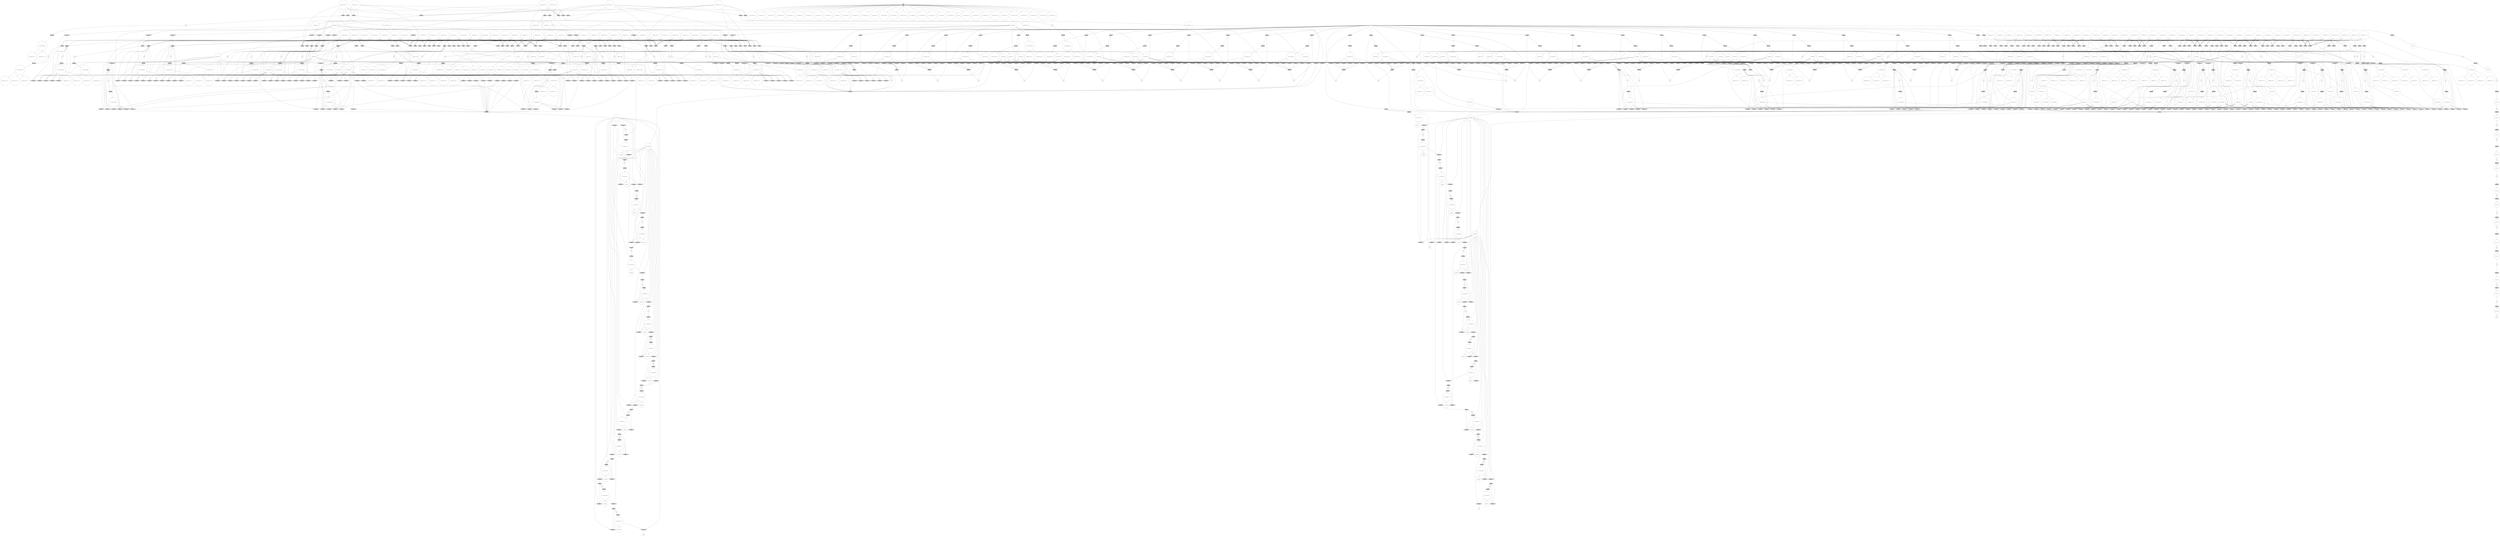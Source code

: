 digraph propNet
{
	"@1d18e51a"[shape=invhouse, style= filled, fillcolor=grey, label="AND=0.id=0"]; "@1d18e51a"->"@6f974c38"; 
	"@70242827"[shape=circle, style= filled, fillcolor=white, label="( goal right 21 )"]; 
	"@4d9b7598"[shape=circle, style= filled, fillcolor=white, label="( next_tmp13 3 left 2 )"]; "@4d9b7598"->"@7764d543"; 
	"@8062005"[shape=circle, style= filled, fillcolor=white, label="( true ( cell left 3 3 blank ) )"]; "@8062005"->"@599928b8"; "@8062005"->"@18078885"; "@8062005"->"@75c0ba16"; "@8062005"->"@5e5ccbfb"; "@8062005"->"@7bc8fe5"; "@8062005"->"@1adbf424"; "@8062005"->"@376aede5"; 
	"@20b1f8b5"[shape=circle, style= filled, fillcolor=white, label="anon"]; "@20b1f8b5"->"@abf0bf1"; 
	"@4417f411"[shape=circle, style= filled, fillcolor=white, label="( true ( cell left 5 2 pawn ) )"]; "@4417f411"->"@243b3f2f"; "@4417f411"->"@40aac0c"; "@4417f411"->"@385563cd"; "@4417f411"->"@5d9d0147"; "@4417f411"->"@2674c1b9"; "@4417f411"->"@805790b"; "@4417f411"->"@3ac728b8"; 
	"@40aac0c"[shape=invhouse, style= filled, fillcolor=grey, label="AND=0.id=0"]; "@40aac0c"->"@53ce337f"; 
	"@2a66b26c"[shape=invhouse, style= filled, fillcolor=grey, label="AND=0.id=0"]; "@2a66b26c"->"@72145c5e"; 
	"@49482942"[shape=invhouse, style= filled, fillcolor=grey, label="AND=0.id=0"]; "@49482942"->"@72145c5e"; 
	"@6bcccbc6"[shape=invhouse, style= filled, fillcolor=grey, label="AND=0.id=0"]; "@6bcccbc6"->"@704b35df"; 
	"@45b7cdbd"[shape=invhouse, style= filled, fillcolor=grey, label="AND=0.id=0"]; "@45b7cdbd"->"@1d2bd30d"; 
	"@6a673a6c"[shape=box, style= filled, fillcolor=grey, label="TRANSITION"]; "@6a673a6c"->"@79c15f9c"; 
	"@68b990b7"[shape=invhouse, style= filled, fillcolor=grey, label="AND=0.id=0"]; "@68b990b7"->"@6eaa654c"; 
	"@3f25e72a"[shape=circle, style= filled, fillcolor=white, label="( does left ( move 1 1 3 2 ) )"]; "@3f25e72a"->"@27efd74e"; "@3f25e72a"->"@763212d0"; "@3f25e72a"->"@2c4bfcfd"; "@3f25e72a"->"@26418ed8"; "@3f25e72a"->"@876994c"; "@3f25e72a"->"@2ad7a16d"; "@3f25e72a"->"@7cd91997"; "@3f25e72a"->"@2ad0b8ee"; 
	"@69836990"[shape=invhouse, style= filled, fillcolor=grey, label="AND=0.id=0"]; "@69836990"->"@1f41f3c1"; 
	"@61469155"[shape=invhouse, style= filled, fillcolor=grey, label="AND=0.id=0"]; "@61469155"->"@2ad7a16d"; 
	"@5e9b968f"[shape=circle, style= filled, fillcolor=white, label="( next_tmp18 right )"]; "@5e9b968f"->"@48291b28"; "@5e9b968f"->"@1d18e51a"; "@5e9b968f"->"@2e620b00"; "@5e9b968f"->"@342ce0ef"; "@5e9b968f"->"@297682d2"; "@5e9b968f"->"@12dab190"; "@5e9b968f"->"@52a45889"; "@5e9b968f"->"@6d729302"; "@5e9b968f"->"@8e0c1a"; "@5e9b968f"->"@54fac48c"; "@5e9b968f"->"@77bb102d"; "@5e9b968f"->"@72a80ff1"; "@5e9b968f"->"@5ff6a22c"; "@5e9b968f"->"@5f18c6c2"; "@5e9b968f"->"@2081511f"; 
	"@3f2f973b"[shape=invhouse, style= filled, fillcolor=grey, label="AND=0.id=0"]; "@3f2f973b"->"@3293aac"; 
	"@27cdc7db"[shape=invhouse, style= filled, fillcolor=grey, label="AND=0.id=0"]; "@27cdc7db"->"@35524c1d"; 
	"@14d0acc7"[shape=ellipse, style= filled, fillcolor=grey, label="OR=0.id=0"]; "@14d0acc7"->"@6afbf64a"; 
	"@35c74dd0"[shape=invhouse, style= filled, fillcolor=grey, label="AND=0.id=0"]; "@35c74dd0"->"@9a36720"; 
	"@1698f681"[shape=invhouse, style= filled, fillcolor=grey, label="AND=0.id=0"]; "@1698f681"->"@50d67601"; 
	"@25f8244"[shape=invhouse, style= filled, fillcolor=grey, label="AND=0.id=0"]; "@25f8244"->"@637dc5d2"; 
	"@577ed762"[shape=invhouse, style= filled, fillcolor=grey, label="AND=0.id=0"]; "@577ed762"->"@7eea0453"; 
	"@2b354b29"[shape=box, style= filled, fillcolor=grey, label="TRANSITION"]; "@2b354b29"->"@4ed38f36"; 
	"@63ad23b1"[shape=box, style= filled, fillcolor=grey, label="TRANSITION"]; "@63ad23b1"->"@40fc0381"; 
	"@3ed34ece"[shape=circle, style= filled, fillcolor=white, label="( legal right ( move 3 1 2 3 ) )"]; 
	"@488057"[shape=box, style= filled, fillcolor=grey, label="TRANSITION"]; "@488057"->"@693af6a4"; 
	"@65fd65dd"[shape=invhouse, style= filled, fillcolor=grey, label="AND=0.id=0"]; "@65fd65dd"->"@1e199d43"; 
	"@67695748"[shape=circle, style= filled, fillcolor=white, label="( next_tmp9 3 left )"]; "@67695748"->"@3da27023"; "@67695748"->"@22c3cbe1"; "@67695748"->"@5d746e27"; "@67695748"->"@6792a1f1"; "@67695748"->"@1391aa95"; "@67695748"->"@574a095c"; "@67695748"->"@63bff5c"; "@67695748"->"@dd80501"; "@67695748"->"@4001292c"; "@67695748"->"@486ef1a3"; "@67695748"->"@301310f"; "@67695748"->"@1c41464e"; 
	"@6010e831"[shape=invhouse, style= filled, fillcolor=grey, label="AND=0.id=0"]; "@6010e831"->"@19fb467f"; 
	"@75dbbdf9"[shape=invhouse, style= filled, fillcolor=grey, label="AND=0.id=0"]; "@75dbbdf9"->"@1159f671"; 
	"@27ce87ed"[shape=circle, style= filled, fillcolor=white, label="( init ( cell left 4 1 pawn ) )"]; 
	"@569236b1"[shape=ellipse, style= filled, fillcolor=grey, label="OR=0.id=0"]; "@569236b1"->"@44058fdf"; 
	"@3508374"[shape=ellipse, style= filled, fillcolor=grey, label="OR=0.id=0"]; "@3508374"->"@718e7628"; 
	"@2d002f4"[shape=invhouse, style= filled, fillcolor=grey, label="AND=0.id=0"]; "@2d002f4"->"@6567cc0d"; 
	"@5dc3f5e5"[shape=invhouse, style= filled, fillcolor=grey, label="AND=0.id=0"]; "@5dc3f5e5"->"@1d2bd30d"; 
	"@8ecc0ca"[shape=invhouse, style= filled, fillcolor=grey, label="AND=0.id=0"]; "@8ecc0ca"->"@6038ae22"; 
	"@1503cd2f"[shape=ellipse, style= filled, fillcolor=grey, label="OR=0.id=0"]; "@1503cd2f"->"@52bc0ad7"; 
	"@65b5f59b"[shape=circle, style= filled, fillcolor=white, label="( next_tmp15 5 right 1 )"]; "@65b5f59b"->"@531c2249"; 
	"@64d664f8"[shape=invhouse, style= filled, fillcolor=grey, label="AND=0.id=0"]; "@64d664f8"->"@32629d6a"; 
	"@a64e24b"[shape=circle, style= filled, fillcolor=white, label="( true ( cell left 1 1 knight ) )"]; "@a64e24b"->"@40e29106"; "@a64e24b"->"@42c430c2"; 
	"@675a0f75"[shape=ellipse, style= filled, fillcolor=grey, label="OR=0.id=0"]; "@675a0f75"->"@2b96ac4f"; 
	"@45e945c6"[shape=invhouse, style= filled, fillcolor=grey, label="AND=0.id=0"]; "@45e945c6"->"@60ba8de1"; 
	"@2fcd5ffd"[shape=circle, style= filled, fillcolor=white, label="anon"]; "@2fcd5ffd"->"@551293de"; 
	"@10155024"[shape=circle, style= filled, fillcolor=white, label="( next_tmp13 5 left 3 )"]; "@10155024"->"@6ddb189d"; 
	"@75d705e6"[shape=circle, style= filled, fillcolor=white, label="anon"]; "@75d705e6"->"@644253d6"; 
	"@1fb2cf87"[shape=circle, style= filled, fillcolor=white, label="( next_tmp15 3 left 2 )"]; "@1fb2cf87"->"@60ad2b31"; 
	"@5b783b4d"[shape=ellipse, style= filled, fillcolor=grey, label="OR=0.id=0"]; "@5b783b4d"->"@3d21a2d2"; 
	"@15108d26"[shape=circle, style= filled, fillcolor=white, label="( next_tmp5 4 left )"]; "@15108d26"->"@1955d506"; "@15108d26"->"@728044b3"; "@15108d26"->"@572ee84b"; "@15108d26"->"@17e3a4a6"; "@15108d26"->"@5adeb81b"; "@15108d26"->"@66f9186c"; "@15108d26"->"@4512b6a7"; "@15108d26"->"@67eb467c"; "@15108d26"->"@58609e6b"; "@15108d26"->"@55480954"; "@15108d26"->"@2674c1b9"; "@15108d26"->"@1b5292b"; 
	"@3923a11b"[shape=circle, style= filled, fillcolor=white, label="anon"]; "@3923a11b"->"@31347f9b"; 
	"@235f8367"[shape=ellipse, style= filled, fillcolor=grey, label="OR=0.id=0"]; "@235f8367"->"@26b0fade"; 
	"@7f8ee7b4"[shape=circle, style= filled, fillcolor=white, label="( does left ( move 3 3 5 2 ) )"]; "@7f8ee7b4"->"@1fc9619d"; "@7f8ee7b4"->"@2b1b4d8e"; "@7f8ee7b4"->"@36bcf81b"; "@7f8ee7b4"->"@26418ed8"; "@7f8ee7b4"->"@f3b83e2"; "@7f8ee7b4"->"@e6e87a2"; "@7f8ee7b4"->"@63d22b0f"; "@7f8ee7b4"->"@7cd91997"; 
	"@7c318c0c"[shape=invhouse, style= filled, fillcolor=grey, label="AND=0.id=0"]; "@7c318c0c"->"@62932aea"; 
	"@ad0e2ee"[shape=ellipse, style= filled, fillcolor=grey, label="OR=0.id=0"]; "@ad0e2ee"->"@16b4fbd2"; 
	"@25de359e"[shape=circle, style= filled, fillcolor=white, label="( legal left ( move 3 1 4 3 ) )"]; 
	"@634b6308"[shape=circle, style= filled, fillcolor=white, label="( legal right ( move 3 3 4 1 ) )"]; 
	"@122dea69"[shape=invhouse, style= filled, fillcolor=grey, label="AND=0.id=0"]; "@122dea69"->"@1af47c4d"; 
	"@e793e31"[shape=ellipse, style= filled, fillcolor=grey, label="OR=0.id=0"]; "@e793e31"->"@6ff36136"; 
	"@7bdbbb93"[shape=box, style= filled, fillcolor=grey, label="TRANSITION"]; "@7bdbbb93"->"@159a9f53"; 
	"@a7ec234"[shape=ellipse, style= filled, fillcolor=grey, label="OR=0.id=0"]; "@a7ec234"->"@1a282bc4"; 
	"@4ef8f6b2"[shape=invhouse, style= filled, fillcolor=grey, label="AND=0.id=0"]; "@4ef8f6b2"->"@5673b1d7"; 
	"@7d2b1560"[shape=circle, style= filled, fillcolor=white, label="( legal left ( move 4 3 2 2 ) )"]; 
	"@1d5e4513"[shape=circle, style= filled, fillcolor=white, label="anon"]; "@1d5e4513"->"@612b3f6"; 
	"@68c1b891"[shape=invhouse, style= filled, fillcolor=grey, label="AND=0.id=0"]; "@68c1b891"->"@789615e6"; 
	"@2cccd49e"[shape=invhouse, style= filled, fillcolor=grey, label="AND=0.id=0"]; "@2cccd49e"->"@766f297f"; 
	"@12fda2af"[shape=invhouse, style= filled, fillcolor=grey, label="AND=0.id=0"]; "@12fda2af"->"@7a654809"; 
	"@74168445"[shape=invhouse, style= filled, fillcolor=grey, label="AND=0.id=0"]; "@74168445"->"@24b9e805"; 
	"@7bc8fe5"[shape=invhouse, style= filled, fillcolor=grey, label="AND=0.id=0"]; "@7bc8fe5"->"@f3b83e2"; 
	"@758265dc"[shape=circle, style= filled, fillcolor=white, label="anon"]; "@758265dc"->"@e762204"; 
	"@31c6f998"[shape=invhouse, style= filled, fillcolor=grey, label="AND=0.id=0"]; "@31c6f998"->"@2168286a"; 
	"@61b201ed"[shape=invhouse, style= filled, fillcolor=grey, label="AND=0.id=0"]; "@61b201ed"->"@3bd10ffa"; 
	"@5c720c13"[shape=box, style= filled, fillcolor=grey, label="TRANSITION"]; "@5c720c13"->"@1c151575"; 
	"@3dfdcd9e"[shape=circle, style= filled, fillcolor=white, label="( goal left 78 )"]; 
	"@3ed63eb2"[shape=ellipse, style= filled, fillcolor=grey, label="OR=0.id=0"]; "@3ed63eb2"->"@161b339a"; 
	"@212a8142"[shape=circle, style= filled, fillcolor=white, label="( does left ( move 4 2 2 3 ) )"]; "@212a8142"->"@5673b1d7"; "@212a8142"->"@2fcb06e3"; "@212a8142"->"@600bbad0"; "@212a8142"->"@6e2a18f6"; "@212a8142"->"@2e09cc84"; "@212a8142"->"@535d5fa0"; "@212a8142"->"@3f9af414"; "@212a8142"->"@ad0e2ee"; 
	"@65b0edda"[shape=circle, style= filled, fillcolor=white, label="( goal left 7 )"]; 
	"@63e2db88"[shape=invhouse, style= filled, fillcolor=grey, label="AND=0.id=0"]; "@63e2db88"->"@1d2bd30d"; 
	"@52bc0ad7"[shape=circle, style= filled, fillcolor=white, label="anon"]; "@52bc0ad7"->"@59253868"; 
	"@7775af1e"[shape=ellipse, style= filled, fillcolor=grey, label="OR=0.id=0"]; "@7775af1e"->"@5118e2e2"; 
	"@2b0cab60"[shape=circle, style= filled, fillcolor=white, label="( true ( captures left 7 ) )"]; "@2b0cab60"->"@139e0a9e"; "@2b0cab60"->"@51d20d9a"; "@2b0cab60"->"@92a2d46"; 
	"@4fc020"[shape=circle, style= filled, fillcolor=white, label="anon"]; "@4fc020"->"@4320426f"; 
	"@36bb56cb"[shape=circle, style= filled, fillcolor=white, label="( next_tmp15 5 right 3 )"]; "@36bb56cb"->"@1d8d4281"; 
	"@29020970"[shape=circle, style= filled, fillcolor=white, label="( does left ( move 1 1 2 3 ) )"]; "@29020970"->"@2fcb06e3"; "@29020970"->"@2ad7a16d"; "@29020970"->"@600bbad0"; "@29020970"->"@6e2a18f6"; "@29020970"->"@2e09cc84"; "@29020970"->"@535d5fa0"; "@29020970"->"@3f9af414"; "@29020970"->"@ad0e2ee"; 
	"@73d1b3a3"[shape=box, style= filled, fillcolor=grey, label="TRANSITION"]; "@73d1b3a3"->"@3d21c3aa"; 
	"@7700e773"[shape=invhouse, style= filled, fillcolor=grey, label="AND=0.id=0"]; "@7700e773"->"@2ad7a16d"; 
	"@4883b8f6"[shape=ellipse, style= filled, fillcolor=grey, label="OR=0.id=0"]; "@4883b8f6"->"@3d6e5dcd"; 
	"@238ba3fe"[shape=invhouse, style= filled, fillcolor=grey, label="AND=0.id=0"]; "@238ba3fe"->"@400796f0"; 
	"@54fac48c"[shape=invhouse, style= filled, fillcolor=grey, label="AND=0.id=0"]; "@54fac48c"->"@4f1f358"; 
	"@57af47d8"[shape=circle, style= filled, fillcolor=white, label="( next_tmp15 2 left 1 )"]; "@57af47d8"->"@652dfce5"; 
	"@22057272"[shape=circle, style= filled, fillcolor=white, label="( next_tmp13 2 left 2 )"]; "@22057272"->"@482c8aa7"; 
	"@4d6a6d1d"[shape=invhouse, style= filled, fillcolor=grey, label="AND=0.id=0"]; "@4d6a6d1d"->"@2615bd5c"; 
	"@7e1ffe68"[shape=invhouse, style= filled, fillcolor=grey, label="AND=0.id=0"]; "@7e1ffe68"->"@1dda6e5f"; 
	"@62932aea"[shape=ellipse, style= filled, fillcolor=grey, label="OR=0.id=0"]; "@62932aea"->"@1d1e558e"; 
	"@2d42a538"[shape=circle, style= filled, fillcolor=white, label="( true ( cell left 3 3 knight ) )"]; "@2d42a538"->"@4ccd460c"; "@2d42a538"->"@729ed3cc"; "@2d42a538"->"@5db5ffb9"; "@2d42a538"->"@74b86586"; 
	"@14a544d9"[shape=invhouse, style= filled, fillcolor=grey, label="AND=0.id=0"]; "@14a544d9"->"@19fb467f"; 
	"@2e943ee8"[shape=invhouse, style= filled, fillcolor=grey, label="AND=0.id=0"]; "@2e943ee8"->"@400796f0"; 
	"@43c1443"[shape=ellipse, style= filled, fillcolor=grey, label="OR=0.id=0"]; "@43c1443"->"@544fbe67"; 
	"@67960fe9"[shape=ellipse, style= filled, fillcolor=grey, label="OR=0.id=0"]; "@67960fe9"->"@445d970d"; 
	"@34e9e469"[shape=circle, style= filled, fillcolor=white, label="( legal right ( move 5 2 3 1 ) )"]; 
	"@21b5d935"[shape=invhouse, style= filled, fillcolor=grey, label="AND=0.id=0"]; "@21b5d935"->"@58971a0b"; 
	"@424cca6"[shape=circle, style= filled, fillcolor=white, label="anon"]; "@424cca6"->"@1ecddf24"; 
	"@18078885"[shape=invhouse, style= filled, fillcolor=grey, label="AND=0.id=0"]; "@18078885"->"@f3b83e2"; 
	"@52a11223"[shape=invhouse, style= filled, fillcolor=grey, label="AND=0.id=0"]; "@52a11223"->"@2b112626"; 
	"@41b3b936"[shape=circle, style= filled, fillcolor=white, label="anon"]; "@41b3b936"->"@4122f7ad"; 
	"@27d13f5b"[shape=box, style= filled, fillcolor=grey, label="TRANSITION"]; "@27d13f5b"->"@727fc7af"; 
	"@1fdf7f50"[shape=circle, style= filled, fillcolor=white, label="( next_tmp13 3 right 2 )"]; "@1fdf7f50"->"@1f1fd25"; 
	"@1d1e558e"[shape=circle, style= filled, fillcolor=white, label="anon"]; "@1d1e558e"->"@4b6a86d3"; 
	"@5d7285e0"[shape=circle, style= filled, fillcolor=white, label="( init ( captures right 0 ) )"]; 
	"@62a3ebe"[shape=ellipse, style= filled, fillcolor=grey, label="OR=0.id=0"]; "@62a3ebe"->"@2981f4b5"; 
	"@d3445a1"[shape=circle, style= filled, fillcolor=white, label="( true ( cell left 4 3 pawn ) )"]; "@d3445a1"->"@50cd5268"; "@d3445a1"->"@6b93af06"; "@d3445a1"->"@283300c6"; "@d3445a1"->"@358b1361"; "@d3445a1"->"@4a90e88d"; "@d3445a1"->"@1895c5ea"; "@d3445a1"->"@4dcad455"; 
	"@2634fea2"[shape=invhouse, style= filled, fillcolor=grey, label="AND=0.id=0"]; "@2634fea2"->"@7eea0453"; 
	"@44f8ec6f"[shape=circle, style= filled, fillcolor=white, label="( next_tmp7 right 1 )"]; "@44f8ec6f"->"@25d6e18"; "@44f8ec6f"->"@25e0b907"; "@44f8ec6f"->"@2f0417bc"; "@44f8ec6f"->"@1eedd4e5"; "@44f8ec6f"->"@730e17f7"; "@44f8ec6f"->"@234dccb7"; "@44f8ec6f"->"@56d6290d"; "@44f8ec6f"->"@18afd693"; "@44f8ec6f"->"@472d3970"; "@44f8ec6f"->"@4c897246"; 
	"@5905e192"[shape=ellipse, style= filled, fillcolor=grey, label="OR=0.id=0"]; "@5905e192"->"@685efb0b"; 
	"@35985500"[shape=box, style= filled, fillcolor=grey, label="TRANSITION"]; "@35985500"->"@2465176c"; 
	"@26418ed8"[shape=ellipse, style= filled, fillcolor=grey, label="OR=0.id=0"]; "@26418ed8"->"@402f75b"; 
	"@1b5292b"[shape=invhouse, style= filled, fillcolor=grey, label="AND=0.id=0"]; "@1b5292b"->"@2168286a"; 
	"@274897d7"[shape=box, style= filled, fillcolor=grey, label="TRANSITION"]; "@274897d7"->"@38d019a"; 
	"@3d7e45df"[shape=circle, style= filled, fillcolor=white, label="( legal left ( move 3 2 1 3 ) )"]; 
	"@27efd74e"[shape=ellipse, style= filled, fillcolor=grey, label="OR=0.id=0"]; "@27efd74e"->"@67695748"; 
	"@30afa80e"[shape=circle, style= filled, fillcolor=white, label="( init ( cell right 1 3 pawn ) )"]; 
	"@3adc027d"[shape=ellipse, style= filled, fillcolor=grey, label="OR=0.id=0"]; "@3adc027d"->"@358428b0"; 
	"@3d6e5dcd"[shape=circle, style= filled, fillcolor=white, label="anon"]; "@3d6e5dcd"->"@468c05fa"; 
	"@6cfb045d"[shape=invhouse, style= filled, fillcolor=grey, label="AND=0.id=0"]; "@6cfb045d"->"@3bd10ffa"; 
	"@2865b8cc"[shape=circle, style= filled, fillcolor=white, label="( legal right ( move 1 1 2 3 ) )"]; 
	"@4becfb47"[shape=circle, style= filled, fillcolor=white, label="( true ( cell left 2 3 blank ) )"]; "@4becfb47"->"@3da27023"; "@4becfb47"->"@194d009f"; "@4becfb47"->"@7332076a"; "@4becfb47"->"@559b3030"; "@4becfb47"->"@67392cb5"; "@4becfb47"->"@4d650ec9"; "@4becfb47"->"@15673bb"; 
	"@35eb4d47"[shape=circle, style= filled, fillcolor=white, label="anon"]; "@35eb4d47"->"@21c8eb37"; 
	"@2f1aa7b6"[shape=box, style= filled, fillcolor=grey, label="TRANSITION"]; "@2f1aa7b6"->"@7e295fd3"; 
	"@454d55e3"[shape=circle, style= filled, fillcolor=white, label="anon"]; "@454d55e3"->"@342e77f4"; 
	"@93e2190"[shape=ellipse, style= filled, fillcolor=grey, label="OR=0.id=0"]; "@93e2190"->"@f043036"; 
	"@3a36c298"[shape=box, style= filled, fillcolor=grey, label="TRANSITION"]; "@3a36c298"->"@2c0baea5"; 
	"@3968e1c6"[shape=invhouse, style= filled, fillcolor=grey, label="AND=0.id=0"]; "@3968e1c6"->"@1503cd2f"; 
	"@25f4155a"[shape=invhouse, style= filled, fillcolor=grey, label="AND=0.id=0"]; "@25f4155a"->"@4a09cb82"; 
	"@46270688"[shape=invhouse, style= filled, fillcolor=grey, label="AND=0.id=0"]; "@46270688"->"@7e708889"; 
	"@53ce337f"[shape=ellipse, style= filled, fillcolor=grey, label="OR=0.id=0"]; "@53ce337f"->"@4c571cae"; 
	"@7b80f0a"[shape=circle, style= filled, fillcolor=white, label="( true ( step 6 ) )"]; "@7b80f0a"->"@613806d7"; 
	"@493fc98d"[shape=invhouse, style= filled, fillcolor=grey, label="AND=0.id=0"]; "@493fc98d"->"@9a36720"; 
	"@4c1944ad"[shape=circle, style= filled, fillcolor=white, label="anon"]; "@4c1944ad"->"@23444cfa"; 
	"@2c4bfcfd"[shape=ellipse, style= filled, fillcolor=grey, label="OR=0.id=0"]; "@2c4bfcfd"->"@454d55e3"; 
	"@2f0417bc"[shape=invhouse, style= filled, fillcolor=grey, label="AND=0.id=0"]; "@2f0417bc"->"@7eea0453"; 
	"@112e7196"[shape=invhouse, style= filled, fillcolor=grey, label="AND=0.id=0"]; "@112e7196"->"@400796f0"; 
	"@721daaa7"[shape=circle, style= filled, fillcolor=white, label="( does right ( move 4 1 5 3 ) )"]; "@721daaa7"->"@20de0fde"; "@721daaa7"->"@17425921"; "@721daaa7"->"@7d93f919"; "@721daaa7"->"@10393c25"; "@721daaa7"->"@38631cff"; "@721daaa7"->"@11d8c876"; "@721daaa7"->"@3c32897d"; "@721daaa7"->"@35524c1d"; 
	"@59f1114a"[shape=invhouse, style= filled, fillcolor=grey, label="AND=0.id=0"]; "@59f1114a"->"@383e14c4"; 
	"@5937b18b"[shape=box, style= filled, fillcolor=grey, label="TRANSITION"]; "@5937b18b"->"@2250ecae"; 
	"@2ed3366d"[shape=invhouse, style= filled, fillcolor=grey, label="AND=0.id=0"]; "@2ed3366d"->"@62932aea"; 
	"@14aadc15"[shape=circle, style= filled, fillcolor=white, label="( does left ( move 1 2 3 1 ) )"]; "@14aadc15"->"@27efd74e"; "@14aadc15"->"@1c64b3f6"; "@14aadc15"->"@405eabad"; "@14aadc15"->"@5b783b4d"; "@14aadc15"->"@2ed79f8e"; "@14aadc15"->"@78af5fe5"; "@14aadc15"->"@2ad0b8ee"; "@14aadc15"->"@675a0f75"; 
	"@1b366bf6"[shape=box, style= filled, fillcolor=grey, label="TRANSITION"]; "@1b366bf6"->"@1b6c0796"; 
	"@43ba6b79"[shape=circle, style= filled, fillcolor=white, label="anon"]; "@43ba6b79"->"@503cbf1b"; 
	"@2af8723b"[shape=circle, style= filled, fillcolor=white, label="( next_tmp15 2 right 3 )"]; "@2af8723b"->"@5c1c5b42"; 
	"@638ef347"[shape=circle, style= filled, fillcolor=white, label="anon"]; "@638ef347"->"@247a5499"; 
	"@7c66bcaf"[shape=circle, style= filled, fillcolor=white, label="anon"]; "@7c66bcaf"->"@488057"; 
	"@258ef545"[shape=circle, style= filled, fillcolor=white, label="( init ( cell right 3 1 pawn ) )"]; 
	"@56611eaa"[shape=invhouse, style= filled, fillcolor=grey, label="AND=0.id=0"]; "@56611eaa"->"@51312e76"; 
	"@7751579d"[shape=invhouse, style= filled, fillcolor=grey, label="AND=0.id=0"]; "@7751579d"->"@3ed63eb2"; 
	"@74f43c38"[shape=invhouse, style= filled, fillcolor=grey, label="AND=0.id=0"]; "@74f43c38"->"@704b35df"; 
	"@3fc6a70b"[shape=circle, style= filled, fillcolor=white, label="( init ( cell left 5 2 pawn ) )"]; 
	"@316949a7"[shape=ellipse, style= filled, fillcolor=grey, label="OR=0.id=0"]; "@316949a7"->"@13917051"; 
	"@69ad597f"[shape=invhouse, style= filled, fillcolor=grey, label="AND=0.id=0"]; "@69ad597f"->"@163d70b0"; 
	"@754c3d99"[shape=ellipse, style= filled, fillcolor=grey, label="OR=0.id=0"]; "@754c3d99"->"@7cd347a0"; 
	"@dd80501"[shape=invhouse, style= filled, fillcolor=grey, label="AND=0.id=0"]; "@dd80501"->"@2615bd5c"; 
	"@6c0c2cd6"[shape=invhouse, style= filled, fillcolor=grey, label="AND=0.id=0"]; "@6c0c2cd6"->"@58971a0b"; 
	"@2a9cea47"[shape=circle, style= filled, fillcolor=white, label="anon"]; "@2a9cea47"->"@6fe570e2"; 
	"@7722dfff"[shape=circle, style= filled, fillcolor=white, label="( true ( cell left 1 3 pawn ) )"]; "@7722dfff"->"@2588d2cc"; "@7722dfff"->"@5adeb81b"; "@7722dfff"->"@1cc18386"; "@7722dfff"->"@3ee18276"; "@7722dfff"->"@787d47d4"; "@7722dfff"->"@72883376"; "@7722dfff"->"@2b2507da"; 
	"@63d22b0f"[shape=ellipse, style= filled, fillcolor=grey, label="OR=0.id=0"]; "@63d22b0f"->"@5c938ab9"; 
	"@731c9bc2"[shape=circle, style= filled, fillcolor=white, label="( init ( cell right 5 3 pawn ) )"]; 
	"@102508fb"[shape=invhouse, style= filled, fillcolor=grey, label="AND=0.id=0"]; "@102508fb"->"@70fb8d24"; 
	"@90541e5"[shape=invhouse, style= filled, fillcolor=grey, label="AND=0.id=0"]; "@90541e5"->"@24b9e805"; 
	"@6f8f476e"[shape=invhouse, style= filled, fillcolor=grey, label="AND=0.id=0"]; "@6f8f476e"->"@6f3200c2"; 
	"@bbe7b5d"[shape=invhouse, style= filled, fillcolor=grey, label="AND=0.id=0"]; "@bbe7b5d"->"@766f297f"; 
	"@247a5499"[shape=box, style= filled, fillcolor=grey, label="TRANSITION"]; "@247a5499"->"@7e357c77"; 
	"@6032a8d4"[shape=invhouse, style= filled, fillcolor=grey, label="AND=0.id=0"]; "@6032a8d4"->"@383e14c4"; 
	"@3e955e72"[shape=invhouse, style= filled, fillcolor=grey, label="AND=0.id=0"]; "@3e955e72"->"@1503cd2f"; 
	"@79a14949"[shape=invhouse, style= filled, fillcolor=grey, label="AND=0.id=0"]; "@79a14949"->"@6f3200c2"; 
	"@225942b1"[shape=invhouse, style= filled, fillcolor=grey, label="AND=0.id=0"]; "@225942b1"->"@89b8b36"; 
	"@18a2084b"[shape=box, style= filled, fillcolor=grey, label="TRANSITION"]; "@18a2084b"->"@29606481"; 
	"@65f24d1b"[shape=ellipse, style= filled, fillcolor=grey, label="OR=0.id=0"]; "@65f24d1b"->"@50d8bec8"; 
	"@54e84401"[shape=invhouse, style= filled, fillcolor=grey, label="AND=0.id=0"]; "@54e84401"->"@50d67601"; 
	"@560fd6e5"[shape=invhouse, style= filled, fillcolor=grey, label="AND=0.id=0"]; "@560fd6e5"->"@52428de5"; 
	"@ca4744f"[shape=ellipse, style= filled, fillcolor=grey, label="OR=0.id=0"]; "@ca4744f"->"@25315f3a"; 
	"@e77de9b"[shape=invhouse, style= filled, fillcolor=grey, label="AND=0.id=0"]; "@e77de9b"->"@3293aac"; 
	"@72c51231"[shape=circle, style= filled, fillcolor=white, label="( does right ( move 4 1 3 3 ) )"]; "@72c51231"->"@20de0fde"; "@72c51231"->"@378ebe3e"; "@72c51231"->"@14e18bb7"; "@72c51231"->"@7357aa61"; "@72c51231"->"@36b6e13f"; "@72c51231"->"@7d93f919"; "@72c51231"->"@546097bf"; "@72c51231"->"@35524c1d"; 
	"@58912865"[shape=ellipse, style= filled, fillcolor=grey, label="OR=0.id=0"]; "@58912865"->"@cf1050e"; 
	"@455385a7"[shape=invhouse, style= filled, fillcolor=grey, label="AND=0.id=0"]; "@455385a7"->"@7e708889"; 
	"@44efdc1a"[shape=circle, style= filled, fillcolor=white, label="anon"]; "@44efdc1a"->"@7ca1e62d"; 
	"@283300c6"[shape=invhouse, style= filled, fillcolor=grey, label="AND=0.id=0"]; "@283300c6"->"@ec15c1d"; 
	"@1d5f05aa"[shape=ellipse, style= filled, fillcolor=grey, label="OR=0.id=0"]; "@1d5f05aa"->"@24244ef2"; 
	"@4c571cae"[shape=circle, style= filled, fillcolor=white, label="anon"]; "@4c571cae"->"@58912865"; 
	"@124d7ab0"[shape=circle, style= filled, fillcolor=white, label="( next_tmp5 1 left )"]; "@124d7ab0"->"@d4b97bb"; "@124d7ab0"->"@67544156"; "@124d7ab0"->"@3fa9a3bd"; "@124d7ab0"->"@7c28cd3d"; "@124d7ab0"->"@50cd5268"; "@124d7ab0"->"@4e0095d5"; "@124d7ab0"->"@35c74dd0"; "@124d7ab0"->"@6a854d0d"; "@124d7ab0"->"@5d9d0147"; "@124d7ab0"->"@79a6dd08"; "@124d7ab0"->"@17e66d0"; "@124d7ab0"->"@13c3a40d"; 
	"@139e0a9e"[shape=invhouse, style= filled, fillcolor=grey, label="AND=0.id=0"]; "@139e0a9e"->"@316949a7"; 
	"@2bf462f4"[shape=ellipse, style= filled, fillcolor=grey, label="OR=0.id=0"]; "@2bf462f4"->"@4a9b8ceb"; 
	"@32c0c3c1"[shape=circle, style= filled, fillcolor=white, label="( legal left ( move 5 1 4 3 ) )"]; 
	"@714ff84e"[shape=ellipse, style= filled, fillcolor=grey, label="OR=0.id=0"]; "@714ff84e"->"@1b366bf6"; 
	"@9717873"[shape=circle, style= filled, fillcolor=white, label="( next_tmp15 3 right 1 )"]; "@9717873"->"@2bc1eef3"; 
	"@2168286a"[shape=ellipse, style= filled, fillcolor=grey, label="OR=0.id=0"]; "@2168286a"->"@43ba6b79"; 
	"@1391aa95"[shape=invhouse, style= filled, fillcolor=grey, label="AND=0.id=0"]; "@1391aa95"->"@1f41f3c1"; 
	"@7e6e476b"[shape=circle, style= filled, fillcolor=white, label="anon"]; "@7e6e476b"->"@4095820d"; 
	"@46ad77a8"[shape=circle, style= filled, fillcolor=white, label="( init ( cell left 3 1 pawn ) )"]; 
	"@5b65cba"[shape=circle, style= filled, fillcolor=white, label="( next_tmp15 4 right 2 )"]; "@5b65cba"->"@610ccbd5"; 
	"@2caacda7"[shape=box, style= filled, fillcolor=grey, label="TRANSITION"]; "@2caacda7"->"@67d8d15d"; 
	"@2779ae74"[shape=invhouse, style= filled, fillcolor=grey, label="AND=0.id=0"]; "@2779ae74"->"@5612c0d4"; 
	"@805790b"[shape=invhouse, style= filled, fillcolor=grey, label="AND=0.id=0"]; "@805790b"->"@6f3200c2"; 
	"@3c3bf529"[shape=circle, style= filled, fillcolor=white, label="( next_tmp5 2 left )"]; "@3c3bf529"->"@46d185c1"; "@3c3bf529"->"@1cfbd7a9"; "@3c3bf529"->"@75dbbdf9"; "@3c3bf529"->"@57814a72"; "@3c3bf529"->"@2588d2cc"; "@3c3bf529"->"@243b3f2f"; "@3c3bf529"->"@68cd4bc8"; "@3c3bf529"->"@5dc3f5e5"; "@3c3bf529"->"@5b6c7d95"; "@3c3bf529"->"@358b1361"; "@3c3bf529"->"@3918d2c3"; "@3c3bf529"->"@59393d47"; 
	"@4bd55a9"[shape=ellipse, style= filled, fillcolor=grey, label="OR=0.id=0"]; "@4bd55a9"->"@68049ac8"; 
	"@6c515544"[shape=circle, style= filled, fillcolor=white, label="anon"]; 
	"@71fbd0ee"[shape=box, style= filled, fillcolor=grey, label="TRANSITION"]; "@71fbd0ee"->"@29eb55bf"; 
	"@7c28cd3d"[shape=invhouse, style= filled, fillcolor=grey, label="AND=0.id=0"]; "@7c28cd3d"->"@51312e76"; 
	"@426453e"[shape=circle, style= filled, fillcolor=white, label="( does right ( move 2 3 1 1 ) )"]; "@426453e"->"@63e52c95"; "@426453e"->"@4000b21"; "@426453e"->"@4bd55a9"; "@426453e"->"@604ed69b"; "@426453e"->"@25fc1c7"; "@426453e"->"@32629d6a"; "@426453e"->"@22c890a1"; "@426453e"->"@2cd38b0f"; 
	"@103a81e"[shape=circle, style= filled, fillcolor=white, label="( goal right 0 )"]; 
	"@cac15b2"[shape=invhouse, style= filled, fillcolor=grey, label="AND=0.id=0"]; "@cac15b2"->"@62932aea"; 
	"@460a9f2a"[shape=circle, style= filled, fillcolor=white, label="( goal right 78 )"]; 
	"@13f0fad0"[shape=box, style= filled, fillcolor=grey, label="TRANSITION"]; "@13f0fad0"->"@60412f3"; 
	"@760fd72e"[shape=circle, style= filled, fillcolor=white, label="( true ( cell left 3 2 pawn ) )"]; "@760fd72e"->"@75dbbdf9"; "@760fd72e"->"@79d74754"; "@760fd72e"->"@dac2c65"; "@760fd72e"->"@58609e6b"; "@760fd72e"->"@60ad2b31"; "@760fd72e"->"@acd9130"; "@760fd72e"->"@13c3a40d"; 
	"@599928b8"[shape=invhouse, style= filled, fillcolor=grey, label="AND=0.id=0"]; "@599928b8"->"@65f24d1b"; 
	"@108771a6"[shape=invhouse, style= filled, fillcolor=grey, label="AND=0.id=0"]; "@108771a6"->"@6f974c38"; 
	"@2f88c6a9"[shape=ellipse, style= filled, fillcolor=grey, label="OR=0.id=0"]; "@2f88c6a9"->"@5b86e8bf"; 
	"@22c3cbe1"[shape=invhouse, style= filled, fillcolor=grey, label="AND=0.id=0"]; "@22c3cbe1"->"@4a09cb82"; 
	"@7ba7f283"[shape=invhouse, style= filled, fillcolor=grey, label="AND=0.id=0"]; "@7ba7f283"->"@6af65b1c"; 
	"@56a844c"[shape=circle, style= filled, fillcolor=white, label="( does right ( move 5 2 3 1 ) )"]; "@56a844c"->"@378ebe3e"; "@56a844c"->"@71a5a2c4"; "@56a844c"->"@25fc1c7"; "@56a844c"->"@36b6e13f"; "@56a844c"->"@66584cf1"; "@56a844c"->"@62932aea"; "@56a844c"->"@2cd38b0f"; "@56a844c"->"@e9a58d6"; 
	"@219438b3"[shape=circle, style= filled, fillcolor=white, label="( goal right 14 )"]; 
	"@761f8f38"[shape=circle, style= filled, fillcolor=white, label="( init ( cell right 2 1 pawn ) )"]; 
	"@f3d9db"[shape=circle, style= filled, fillcolor=white, label="( next_tmp5 2 right )"]; "@f3d9db"->"@4a555075"; "@f3d9db"->"@90541e5"; "@f3d9db"->"@502304c6"; "@f3d9db"->"@3c74b031"; "@f3d9db"->"@47467403"; "@f3d9db"->"@32a414c1"; "@f3d9db"->"@59f7b3a1"; "@f3d9db"->"@4c4c2260"; "@f3d9db"->"@66cf7971"; "@f3d9db"->"@6bfc0a03"; "@f3d9db"->"@3ab1f0ce"; "@f3d9db"->"@2b92df3d"; 
	"@2fcb06e3"[shape=ellipse, style= filled, fillcolor=grey, label="OR=0.id=0"]; "@2fcb06e3"->"@3c3bf529"; 
	"@679016b9"[shape=circle, style= filled, fillcolor=white, label="( next_tmp15 4 right 1 )"]; "@679016b9"->"@1713da54"; 
	"@7acf4be6"[shape=invhouse, style= filled, fillcolor=grey, label="AND=0.id=0"]; "@7acf4be6"->"@4ea6bdda"; 
	"@17e016ca"[shape=ellipse, style= filled, fillcolor=grey, label="OR=0.id=0"]; "@17e016ca"->"@34e92f3d"; 
	"@4001292c"[shape=invhouse, style= filled, fillcolor=grey, label="AND=0.id=0"]; "@4001292c"->"@2ed79f8e"; 
	"@92aa807"[shape=ellipse, style= filled, fillcolor=grey, label="OR=0.id=0"]; "@92aa807"->"@2a55b926"; 
	"@456e578"[shape=circle, style= filled, fillcolor=white, label="anon"]; "@456e578"->"@65456bb2"; 
	"@43571265"[shape=invhouse, style= filled, fillcolor=grey, label="AND=0.id=0"]; "@43571265"->"@6038ae22"; 
	"@257a1c4f"[shape=circle, style= filled, fillcolor=white, label="anon"]; "@257a1c4f"->"@299be806"; 
	"@7357aa61"[shape=ellipse, style= filled, fillcolor=grey, label="OR=0.id=0"]; "@7357aa61"->"@1526d18a"; 
	"@143d4d0a"[shape=circle, style= filled, fillcolor=white, label="anon"]; "@143d4d0a"->"@4f3d91d7"; 
	"@559714a0"[shape=circle, style= filled, fillcolor=white, label="( next_tmp9 4 left )"]; "@559714a0"->"@194d009f"; "@559714a0"->"@7700e773"; "@559714a0"->"@7c33a297"; "@559714a0"->"@638c1ef8"; "@559714a0"->"@63818947"; "@559714a0"->"@4d6a6d1d"; "@559714a0"->"@160e0266"; "@559714a0"->"@1cad65c5"; "@559714a0"->"@5e3d5d55"; "@559714a0"->"@45173f8c"; "@559714a0"->"@1a13819e"; "@559714a0"->"@376aede5"; 
	"@5258c1d"[shape=circle, style= filled, fillcolor=white, label="( true ( captures left 12 ) )"]; "@5258c1d"->"@69ad597f"; "@5258c1d"->"@2849a1fa"; "@5258c1d"->"@3bcaff6f"; 
	"@14f3d5cb"[shape=circle, style= filled, fillcolor=white, label="( legal left ( move 4 2 2 3 ) )"]; 
	"@876994c"[shape=ellipse, style= filled, fillcolor=grey, label="OR=0.id=0"]; "@876994c"->"@4d9b7598"; 
	"@78cc91f0"[shape=circle, style= filled, fillcolor=white, label="( does left ( move 2 3 4 2 ) )"]; "@78cc91f0"->"@37d48384"; "@78cc91f0"->"@6c46b647"; "@78cc91f0"->"@599d4b5b"; "@78cc91f0"->"@26418ed8"; "@78cc91f0"->"@46e1f398"; "@78cc91f0"->"@ca4744f"; "@78cc91f0"->"@7cd91997"; "@78cc91f0"->"@76e1ac6e"; 
	"@2efd3d3"[shape=invhouse, style= filled, fillcolor=grey, label="AND=0.id=0"]; "@2efd3d3"->"@1a2c96b3"; 
	"@1411352d"[shape=ellipse, style= filled, fillcolor=grey, label="OR=0.id=0"]; "@1411352d"->"@2e531411"; 
	"@2aa2ab9f"[shape=circle, style= filled, fillcolor=white, label="( next_tmp9 4 right )"]; "@2aa2ab9f"->"@7f237552"; "@2aa2ab9f"->"@4b3e7f0c"; "@2aa2ab9f"->"@30ece2cf"; "@2aa2ab9f"->"@44764a53"; "@2aa2ab9f"->"@49e2619"; "@2aa2ab9f"->"@526606df"; "@2aa2ab9f"->"@3be46b7"; "@2aa2ab9f"->"@75c39bf9"; "@2aa2ab9f"->"@6a57893b"; "@2aa2ab9f"->"@4e919adc"; "@2aa2ab9f"->"@cac15b2"; "@2aa2ab9f"->"@45e945c6"; 
	"@74b86586"[shape=circle, style= filled, fillcolor=white, label="( legal left ( move 3 3 5 2 ) )"]; 
	"@29d3a0ed"[shape=circle, style= filled, fillcolor=white, label="anon"]; "@29d3a0ed"->"@248f2747"; 
	"@7ece57f1"[shape=circle, style= filled, fillcolor=white, label="( does right ( move 3 3 5 2 ) )"]; "@7ece57f1"->"@17425921"; "@7ece57f1"->"@705dbb0b"; "@7ece57f1"->"@94ff4c4"; "@7ece57f1"->"@155263ee"; "@7ece57f1"->"@652ec2b0"; "@7ece57f1"->"@11d8c876"; "@7ece57f1"->"@56d6cb98"; "@7ece57f1"->"@7be3d52c"; 
	"@31b83087"[shape=circle, style= filled, fillcolor=white, label="( next_tmp13 4 left 1 )"]; "@31b83087"->"@7bb74d90"; 
	"@4f4d060d"[shape=circle, style= filled, fillcolor=white, label="anon"]; "@4f4d060d"->"@1eef21f7"; 
	"@3645d704"[shape=circle, style= filled, fillcolor=white, label="( true ( cell left 2 2 knight ) )"]; "@3645d704"->"@1979c00e"; "@3645d704"->"@16760da8"; 
	"@2ba09ae2"[shape=invhouse, style= filled, fillcolor=grey, label="AND=0.id=0"]; "@2ba09ae2"->"@2ed79f8e"; 
	"@6aa033e3"[shape=invhouse, style= filled, fillcolor=grey, label="AND=0.id=0"]; "@6aa033e3"->"@2e2f1dd6"; 
	"@636fa225"[shape=ellipse, style= filled, fillcolor=grey, label="OR=0.id=0"]; "@636fa225"->"@7d4d14ec"; 
	"@65b4a4f8"[shape=circle, style= filled, fillcolor=white, label="anon"]; "@65b4a4f8"->"@61e2959e"; 
	"@2f1cce50"[shape=ellipse, style= filled, fillcolor=grey, label="OR=0.id=0"]; "@2f1cce50"->"@614efa3d"; 
	"@59253868"[shape=ellipse, style= filled, fillcolor=grey, label="OR=0.id=0"]; "@59253868"->"@18a2084b"; 
	"@abf0bf1"[shape=box, style= filled, fillcolor=grey, label="TRANSITION"]; "@abf0bf1"->"@7199a295"; 
	"@4320426f"[shape=box, style= filled, fillcolor=grey, label="TRANSITION"]; "@4320426f"->"@24584189"; 
	"@35524c1d"[shape=ellipse, style= filled, fillcolor=grey, label="OR=0.id=0"]; "@35524c1d"->"@1bf94f01"; 
	"@729ed3cc"[shape=circle, style= filled, fillcolor=white, label="( legal left ( move 3 3 4 1 ) )"]; 
	"@531c2249"[shape=invhouse, style= filled, fillcolor=grey, label="AND=0.id=0"]; "@531c2249"->"@3bd10ffa"; 
	"@375a560f"[shape=invhouse, style= filled, fillcolor=grey, label="AND=0.id=0"]; "@375a560f"->"@6905eccd"; 
	"@7048e11e"[shape=circle, style= filled, fillcolor=white, label="( does right ( move 2 2 4 3 ) )"]; "@7048e11e"->"@20de0fde"; "@7048e11e"->"@6a36a5b2"; "@7048e11e"->"@7e63a4f6"; "@7048e11e"->"@14d0acc7"; "@7048e11e"->"@7d93f919"; "@7048e11e"->"@38cf3a25"; "@7048e11e"->"@3a7696dc"; "@7048e11e"->"@69b4364b"; 
	"@435caa04"[shape=circle, style= filled, fillcolor=white, label="anon"]; "@435caa04"->"@1d5f05aa"; 
	"@2ed79f8e"[shape=ellipse, style= filled, fillcolor=grey, label="OR=0.id=0"]; "@2ed79f8e"->"@7384efd2"; 
	"@6901805b"[shape=invhouse, style= filled, fillcolor=grey, label="AND=0.id=0"]; "@6901805b"->"@35524c1d"; 
	"@1c151575"[shape=circle, style= filled, fillcolor=white, label="( true ( cell left 1 2 knight ) )"]; "@1c151575"->"@753bd07d"; "@1c151575"->"@2768025f"; 
	"@4ea027c2"[shape=circle, style= filled, fillcolor=white, label="( does right ( move 1 1 3 2 ) )"]; "@4ea027c2"->"@378ebe3e"; "@4ea027c2"->"@705dbb0b"; "@4ea027c2"->"@36b6e13f"; "@4ea027c2"->"@6af65b1c"; "@4ea027c2"->"@17e016ca"; "@4ea027c2"->"@2f1cce50"; "@4ea027c2"->"@36d2071f"; "@4ea027c2"->"@652ec2b0"; 
	"@69f22891"[shape=circle, style= filled, fillcolor=white, label="( does right ( move 4 3 3 1 ) )"]; "@69f22891"->"@378ebe3e"; "@69f22891"->"@71a5a2c4"; "@69f22891"->"@25fc1c7"; "@69f22891"->"@36b6e13f"; "@69f22891"->"@66584cf1"; "@69f22891"->"@2cd38b0f"; "@69f22891"->"@e9a58d6"; "@69f22891"->"@1a2c96b3"; 
	"@63bff5c"[shape=invhouse, style= filled, fillcolor=grey, label="AND=0.id=0"]; "@63bff5c"->"@1af47c4d"; 
	"@1cad65c5"[shape=invhouse, style= filled, fillcolor=grey, label="AND=0.id=0"]; "@1cad65c5"->"@789615e6"; 
	"@6567cc0d"[shape=ellipse, style= filled, fillcolor=grey, label="OR=0.id=0"]; "@6567cc0d"->"@71e70f2d"; 
	"@29139878"[shape=circle, style= filled, fillcolor=white, label="( goal right 100 )"]; 
	"@1c974dfb"[shape=circle, style= filled, fillcolor=white, label="( goal right 64 )"]; 
	"@7f265e4a"[shape=invhouse, style= filled, fillcolor=grey, label="AND=0.id=0"]; "@7f265e4a"->"@50d67601"; 
	"@2cb5bdc4"[shape=circle, style= filled, fillcolor=white, label="anon"]; "@2cb5bdc4"->"@69d12be8"; 
	"@7adbdba9"[shape=box, style= filled, fillcolor=grey, label="TRANSITION"]; "@7adbdba9"->"@3f2bc34"; 
	"@3149d03d"[shape=circle, style= filled, fillcolor=white, label="( does left ( move 4 3 5 1 ) )"]; "@3149d03d"->"@45a4dc8"; "@3149d03d"->"@1fc9619d"; "@3149d03d"->"@59fd5429"; "@3149d03d"->"@5b783b4d"; "@3149d03d"->"@377cf6f"; "@3149d03d"->"@1af47c4d"; "@3149d03d"->"@78af5fe5"; "@3149d03d"->"@63d22b0f"; 
	"@2c284d5f"[shape=circle, style= filled, fillcolor=white, label="anon"]; "@2c284d5f"->"@4c46b25e"; 
	"@1979c00e"[shape=circle, style= filled, fillcolor=white, label="( legal left ( move 2 2 4 1 ) )"]; 
	"@43d65aab"[shape=circle, style= filled, fillcolor=white, label="( does right ( move 5 3 4 1 ) )"]; "@43d65aab"->"@17ee505f"; "@43d65aab"->"@6a36a5b2"; "@43d65aab"->"@2d4327a7"; "@43d65aab"->"@7fec6298"; "@43d65aab"->"@25fc1c7"; "@43d65aab"->"@52ab81b0"; "@43d65aab"->"@2cd38b0f"; "@43d65aab"->"@69b4364b"; 
	"@69c6c847"[shape=circle, style= filled, fillcolor=white, label="( next_tmp13 1 right 2 )"]; "@69c6c847"->"@60da938b"; 
	"@193238b3"[shape=circle, style= filled, fillcolor=white, label="anon"]; "@193238b3"->"@636fa225"; 
	"@3293aac"[shape=ellipse, style= filled, fillcolor=grey, label="OR=0.id=0"]; "@3293aac"->"@65b4a4f8"; 
	"@63a89a22"[shape=circle, style= filled, fillcolor=white, label="anon"]; "@63a89a22"->"@3b80a1f8"; 
	"@4a09cb82"[shape=ellipse, style= filled, fillcolor=grey, label="OR=0.id=0"]; "@4a09cb82"->"@20b1f8b5"; 
	"@2a941318"[shape=circle, style= filled, fillcolor=white, label="anon"]; "@2a941318"->"@35985500"; 
	"@6be90a65"[shape=invhouse, style= filled, fillcolor=grey, label="AND=0.id=0"]; "@6be90a65"->"@e793e31"; 
	"@75a56c28"[shape=box, style= filled, fillcolor=grey, label="TRANSITION"]; "@75a56c28"->"@2ccc41de"; 
	"@240d6d80"[shape=invhouse, style= filled, fillcolor=grey, label="AND=0.id=0"]; "@240d6d80"->"@2e2f1dd6"; 
	"@2fd0665e"[shape=invhouse, style= filled, fillcolor=grey, label="AND=0.id=0"]; "@2fd0665e"->"@3bd10ffa"; 
	"@28cd595d"[shape=invhouse, style= filled, fillcolor=grey, label="AND=0.id=0"]; "@28cd595d"->"@2f88c6a9"; 
	"@e6b9ff9"[shape=circle, style= filled, fillcolor=white, label="( next_tmp15 1 left 1 )"]; "@e6b9ff9"->"@9479d30"; 
	"@7185a017"[shape=invhouse, style= filled, fillcolor=grey, label="AND=0.id=0"]; "@7185a017"->"@51312e76"; 
	"@45a4dc8"[shape=ellipse, style= filled, fillcolor=grey, label="OR=0.id=0"]; "@45a4dc8"->"@127bcf6e"; 
	"@34a45531"[shape=circle, style= filled, fillcolor=white, label="( true ( cell right 2 2 pawn ) )"]; "@34a45531"->"@108fedbf"; "@34a45531"->"@6010e831"; "@34a45531"->"@79be84fa"; "@34a45531"->"@5f23a8cb"; "@34a45531"->"@104d9c86"; "@34a45531"->"@14a544d9"; "@34a45531"->"@4c897246"; 
	"@63adb238"[shape=invhouse, style= filled, fillcolor=grey, label="AND=0.id=0"]; "@63adb238"->"@7e708889"; 
	"@67eb467c"[shape=invhouse, style= filled, fillcolor=grey, label="AND=0.id=0"]; "@67eb467c"->"@2b112626"; 
	"@6c833d1a"[shape=invhouse, style= filled, fillcolor=grey, label="AND=0.id=0"]; "@6c833d1a"->"@766f297f"; 
	"@66ead773"[shape=circle, style= filled, fillcolor=white, label="( init ( cell left 4 2 pawn ) )"]; 
	"@2d1a5486"[shape=ellipse, style= filled, fillcolor=grey, label="OR=0.id=0"]; "@2d1a5486"->"@57f48214"; 
	"@299be806"[shape=box, style= filled, fillcolor=grey, label="TRANSITION"]; "@299be806"->"@35139ba"; 
	"@2081511f"[shape=invhouse, style= filled, fillcolor=grey, label="AND=0.id=0"]; "@2081511f"->"@767b4c0b"; 
	"@69ff5861"[shape=box, style= filled, fillcolor=grey, label="TRANSITION"]; "@69ff5861"->"@75e09e75"; 
	"@4dcad455"[shape=invhouse, style= filled, fillcolor=grey, label="AND=0.id=0"]; "@4dcad455"->"@ec15c1d"; 
	"@7c6f55ce"[shape=circle, style= filled, fillcolor=white, label="( legal left ( move 2 1 3 3 ) )"]; 
	"@7d4d14ec"[shape=box, style= filled, fillcolor=grey, label="TRANSITION"]; "@7d4d14ec"->"@ea2b48d"; 
	"@75f80c5b"[shape=invhouse, style= filled, fillcolor=grey, label="AND=0.id=0"]; "@75f80c5b"->"@6f3200c2"; 
	"@4e8dbf29"[shape=invhouse, style= filled, fillcolor=grey, label="AND=0.id=0"]; "@4e8dbf29"->"@65f24d1b"; 
	"@48f4915f"[shape=circle, style= filled, fillcolor=white, label="( true ( step 13 ) )"]; "@48f4915f"->"@4cdf6787"; 
	"@11d8c876"[shape=ellipse, style= filled, fillcolor=grey, label="OR=0.id=0"]; "@11d8c876"->"@442ebddf"; 
	"@378ebe3e"[shape=ellipse, style= filled, fillcolor=grey, label="OR=0.id=0"]; "@378ebe3e"->"@4eefca85"; 
	"@21c85079"[shape=ellipse, style= filled, fillcolor=grey, label="OR=0.id=0"]; "@21c85079"->"@2af8723b"; 
	"@52cecb7c"[shape=invhouse, style= filled, fillcolor=grey, label="AND=0.id=0"]; "@52cecb7c"->"@3bb2f498"; 
	"@2849a1fa"[shape=invhouse, style= filled, fillcolor=grey, label="AND=0.id=0"]; "@2849a1fa"->"@5ef4cbf4"; 
	"@1a5953ef"[shape=ellipse, style= filled, fillcolor=grey, label="OR=0.id=0"]; "@1a5953ef"->"@1be7b491"; 
	"@18297192"[shape=invhouse, style= filled, fillcolor=grey, label="AND=0.id=0"]; "@18297192"->"@6c515544"; 
	"@52fcb340"[shape=circle, style= filled, fillcolor=white, label="( true ( captures left 8 ) )"]; "@52fcb340"->"@2774cb5d"; "@52fcb340"->"@806e5bc"; "@52fcb340"->"@7751579d"; 
	"@794aa0f4"[shape=circle, style= filled, fillcolor=white, label="( legal left ( move 3 1 1 2 ) )"]; 
	"@45437cfd"[shape=circle, style= filled, fillcolor=white, label="( does left ( move 3 1 5 2 ) )"]; "@45437cfd"->"@789615e6"; "@45437cfd"->"@1fc9619d"; "@45437cfd"->"@2b1b4d8e"; "@45437cfd"->"@36bcf81b"; "@45437cfd"->"@26418ed8"; "@45437cfd"->"@e6e87a2"; "@45437cfd"->"@63d22b0f"; "@45437cfd"->"@7cd91997"; 
	"@40d32913"[shape=invhouse, style= filled, fillcolor=grey, label="AND=0.id=0"]; "@40d32913"->"@52ab81b0"; 
	"@7c67606"[shape=box, style= filled, fillcolor=grey, label="TRANSITION"]; "@7c67606"->"@133761f4"; 
	"@70cdd90b"[shape=circle, style= filled, fillcolor=white, label="anon"]; "@70cdd90b"->"@745bb8be"; 
	"@4adebb18"[shape=invhouse, style= filled, fillcolor=grey, label="AND=0.id=0"]; "@4adebb18"->"@4a09cb82"; 
	"@652dfce5"[shape=invhouse, style= filled, fillcolor=grey, label="AND=0.id=0"]; "@652dfce5"->"@6f3200c2"; 
	"@dac2c65"[shape=invhouse, style= filled, fillcolor=grey, label="AND=0.id=0"]; "@dac2c65"->"@1159f671"; 
	"@4e98bf51"[shape=invhouse, style= filled, fillcolor=grey, label="AND=0.id=0"]; "@4e98bf51"->"@14d0acc7"; 
	"@6a564b9d"[shape=invhouse, style= filled, fillcolor=grey, label="AND=0.id=0"]; "@6a564b9d"->"@78eb849"; 
	"@e6e87a2"[shape=ellipse, style= filled, fillcolor=grey, label="OR=0.id=0"]; "@e6e87a2"->"@367cc302"; 
	"@1e50379c"[shape=ellipse, style= filled, fillcolor=grey, label="OR=0.id=0"]; "@1e50379c"->"@7782b32d"; 
	"@3a9e1b53"[shape=circle, style= filled, fillcolor=white, label="( does right ( move 5 3 3 2 ) )"]; "@3a9e1b53"->"@378ebe3e"; "@3a9e1b53"->"@705dbb0b"; "@3a9e1b53"->"@36b6e13f"; "@3a9e1b53"->"@17e016ca"; "@3a9e1b53"->"@52ab81b0"; "@3a9e1b53"->"@2f1cce50"; "@3a9e1b53"->"@36d2071f"; "@3a9e1b53"->"@652ec2b0"; 
	"@486ef1a3"[shape=invhouse, style= filled, fillcolor=grey, label="AND=0.id=0"]; "@486ef1a3"->"@2f88c6a9"; 
	"@36d2071f"[shape=ellipse, style= filled, fillcolor=grey, label="OR=0.id=0"]; "@36d2071f"->"@1fdf7f50"; 
	"@194d009f"[shape=invhouse, style= filled, fillcolor=grey, label="AND=0.id=0"]; "@194d009f"->"@ca4744f"; 
	"@4e29bffd"[shape=invhouse, style= filled, fillcolor=grey, label="AND=0.id=0"]; "@4e29bffd"->"@766f297f"; 
	"@6e865f51"[shape=circle, style= filled, fillcolor=white, label="( goal left 64 )"]; 
	"@414edce"[shape=circle, style= filled, fillcolor=white, label="( legal left ( move 4 1 2 2 ) )"]; 
	"@5c1335c9"[shape=circle, style= filled, fillcolor=white, label="( goal right 50 )"]; 
	"@5f18c6c2"[shape=invhouse, style= filled, fillcolor=grey, label="AND=0.id=0"]; "@5f18c6c2"->"@2bf462f4"; 
	"@1d3f809"[shape=invhouse, style= filled, fillcolor=grey, label="AND=0.id=0"]; "@1d3f809"->"@93e2190"; 
	"@62b16b6d"[shape=circle, style= filled, fillcolor=white, label="( true ( captures right 7 ) )"]; "@62b16b6d"->"@5c1335c9"; "@62b16b6d"->"@5ff6a22c"; "@62b16b6d"->"@25f8244"; 
	"@33c62a18"[shape=circle, style= filled, fillcolor=white, label="( true ( cell right 2 2 blank ) )"]; "@33c62a18"->"@52cecb7c"; "@33c62a18"->"@6e7f8cdd"; "@33c62a18"->"@2c734f17"; "@33c62a18"->"@49e2619"; "@33c62a18"->"@4e98bf51"; "@33c62a18"->"@385db271"; "@33c62a18"->"@4ff4d228"; 
	"@44c03d1f"[shape=circle, style= filled, fillcolor=white, label="( next_tmp13 1 right 1 )"]; "@44c03d1f"->"@6a1ab7d"; 
	"@121bcbf9"[shape=circle, style= filled, fillcolor=white, label="anon"]; "@121bcbf9"->"@7adbdba9"; 
	"@40e29106"[shape=circle, style= filled, fillcolor=white, label="( legal left ( move 1 1 3 2 ) )"]; 
	"@4ed38f36"[shape=circle, style= filled, fillcolor=white, label="( true ( captures left 4 ) )"]; "@4ed38f36"->"@6f83fa5a"; "@4ed38f36"->"@6935839a"; "@4ed38f36"->"@1b5c17b3"; 
	"@1ecddf24"[shape=box, style= filled, fillcolor=grey, label="TRANSITION"]; "@1ecddf24"->"@4ad3d8ab"; 
	"@6af65b1c"[shape=ellipse, style= filled, fillcolor=grey, label="OR=0.id=0"]; "@6af65b1c"->"@52a9d42d"; 
	"@65aaa441"[shape=circle, style= filled, fillcolor=white, label="anon"]; "@65aaa441"->"@424d350c"; 
	"@2ca0854b"[shape=invhouse, style= filled, fillcolor=grey, label="AND=0.id=0"]; "@2ca0854b"->"@2e2f1dd6"; 
	"@1d890462"[shape=ellipse, style= filled, fillcolor=grey, label="OR=0.id=0"]; "@1d890462"->"@b008afc"; 
	"@1a282bc4"[shape=circle, style= filled, fillcolor=white, label="anon"]; "@1a282bc4"->"@609e0473"; 
	"@2e510fbc"[shape=circle, style= filled, fillcolor=white, label="( true ( cell right 3 2 blank ) )"]; "@2e510fbc"->"@6cfc470c"; "@2e510fbc"->"@4b68c849"; "@2e510fbc"->"@1f1fd25"; "@2e510fbc"->"@7dbac13f"; "@2e510fbc"->"@44764a53"; "@2e510fbc"->"@16cb7b93"; "@2e510fbc"->"@73978d3b"; 
	"@1fbafe57"[shape=ellipse, style= filled, fillcolor=grey, label="OR=0.id=0"]; "@1fbafe57"->"@63a89a22"; 
	"@7af0db1d"[shape=ellipse, style= filled, fillcolor=grey, label="OR=0.id=0"]; "@7af0db1d"->"@2a941318"; 
	"@5ac6b329"[shape=circle, style= filled, fillcolor=white, label="( does left ( move 2 1 4 2 ) )"]; "@5ac6b329"->"@37d48384"; "@5ac6b329"->"@6c46b647"; "@5ac6b329"->"@599d4b5b"; "@5ac6b329"->"@26418ed8"; "@5ac6b329"->"@46e1f398"; "@5ac6b329"->"@4a09cb82"; "@5ac6b329"->"@7cd91997"; "@5ac6b329"->"@76e1ac6e"; 
	"@442ebddf"[shape=circle, style= filled, fillcolor=white, label="( next_tmp5 5 right )"]; "@442ebddf"->"@74168445"; "@442ebddf"->"@2d002f4"; "@442ebddf"->"@6c77d3c1"; "@442ebddf"->"@5ebd0315"; "@442ebddf"->"@3c1d929"; "@442ebddf"->"@6c833d1a"; "@442ebddf"->"@3aff9744"; "@442ebddf"->"@104d9c86"; "@442ebddf"->"@6bf7900c"; "@442ebddf"->"@2e943ee8"; "@442ebddf"->"@673bd476"; "@442ebddf"->"@46270688"; 
	"@2fa2ce56"[shape=invhouse, style= filled, fillcolor=grey, label="AND=0.id=0"]; "@2fa2ce56"->"@1a2c96b3"; 
	"@7e295fd3"[shape=circle, style= filled, fillcolor=white, label="( true ( cell left 1 1 pawn ) )"]; "@7e295fd3"->"@572ee84b"; "@7e295fd3"->"@185ab72c"; "@7e295fd3"->"@9479d30"; "@7e295fd3"->"@5b6c7d95"; "@7e295fd3"->"@2a66b26c"; "@7e295fd3"->"@49482942"; "@7e295fd3"->"@1bef3d52"; 
	"@3a953b6e"[shape=circle, style= filled, fillcolor=white, label="( does right ( move 2 1 3 3 ) )"]; "@3a953b6e"->"@20de0fde"; "@3a953b6e"->"@378ebe3e"; "@3a953b6e"->"@14e18bb7"; "@3a953b6e"->"@7357aa61"; "@3a953b6e"->"@36b6e13f"; "@3a953b6e"->"@2e2f1dd6"; "@3a953b6e"->"@7d93f919"; "@3a953b6e"->"@546097bf"; 
	"@761487e8"[shape=circle, style= filled, fillcolor=white, label="( does right ( move 2 1 1 3 ) )"]; "@761487e8"->"@20de0fde"; "@761487e8"->"@5403a833"; "@761487e8"->"@62a3ebe"; "@761487e8"->"@4cb73ef"; "@761487e8"->"@4bd55a9"; "@761487e8"->"@604ed69b"; "@761487e8"->"@2e2f1dd6"; "@761487e8"->"@7d93f919"; 
	"@b008afc"[shape=circle, style= filled, fillcolor=white, label="( next_tmp15 1 left 2 )"]; "@b008afc"->"@4435e7b6"; 
	"@72883376"[shape=invhouse, style= filled, fillcolor=grey, label="AND=0.id=0"]; "@72883376"->"@4ca7e931"; 
	"@cf1050e"[shape=box, style= filled, fillcolor=grey, label="TRANSITION"]; "@cf1050e"->"@4417f411"; 
	"@6bfc0a03"[shape=invhouse, style= filled, fillcolor=grey, label="AND=0.id=0"]; "@6bfc0a03"->"@6038ae22"; 
	"@6c46b647"[shape=ellipse, style= filled, fillcolor=grey, label="OR=0.id=0"]; "@6c46b647"->"@5ba274f9"; 
	"@592abb2c"[shape=circle, style= filled, fillcolor=white, label="anon"]; "@592abb2c"->"@20e9ce79"; 
	"@42c430c2"[shape=circle, style= filled, fillcolor=white, label="( legal left ( move 1 1 2 3 ) )"]; 
	"@1eedd4e5"[shape=invhouse, style= filled, fillcolor=grey, label="AND=0.id=0"]; "@1eedd4e5"->"@7a654809"; 
	"@37a265aa"[shape=invhouse, style= filled, fillcolor=grey, label="AND=0.id=0"]; "@37a265aa"->"@3bd10ffa"; 
	"@5f26652f"[shape=circle, style= filled, fillcolor=white, label="( goal right 28 )"]; 
	"@2fde25d7"[shape=circle, style= filled, fillcolor=white, label="( legal right ( move 2 1 4 2 ) )"]; 
	"@25315f3a"[shape=circle, style= filled, fillcolor=white, label="anon"]; "@25315f3a"->"@2575ebf"; 
	"@5db5ffb9"[shape=circle, style= filled, fillcolor=white, label="( legal left ( move 3 3 2 1 ) )"]; 
	"@301310f"[shape=invhouse, style= filled, fillcolor=grey, label="AND=0.id=0"]; "@301310f"->"@5673b1d7"; 
	"@42efb0e1"[shape=box, style= filled, fillcolor=grey, label="TRANSITION"]; "@42efb0e1"->"@1e94d331"; 
	"@1c41464e"[shape=invhouse, style= filled, fillcolor=grey, label="AND=0.id=0"]; "@1c41464e"->"@2ad7a16d"; 
	"@257ca773"[shape=invhouse, style= filled, fillcolor=grey, label="AND=0.id=0"]; "@257ca773"->"@3077e66c"; 
	"@47b135a3"[shape=circle, style= filled, fillcolor=white, label="( next_tmp15 1 right 2 )"]; "@47b135a3"->"@53631cf1"; 
	"@58b6faa0"[shape=circle, style= filled, fillcolor=white, label="anon"]; "@58b6faa0"->"@3bfe172"; 
	"@38d019a"[shape=circle, style= filled, fillcolor=white, label="( true ( cell left 5 3 blank ) )"]; "@38d019a"->"@5a232591"; "@38d019a"->"@6792a1f1"; "@38d019a"->"@6ddb189d"; "@38d019a"->"@2793b0a5"; "@38d019a"->"@3f893b5e"; "@38d019a"->"@560fd6e5"; "@38d019a"->"@45173f8c"; 
	"@3942335a"[shape=circle, style= filled, fillcolor=white, label="( next_tmp9 1 left )"]; "@3942335a"->"@15931893"; "@3942335a"->"@5a232591"; "@3942335a"->"@60a41580"; "@3942335a"->"@381c8e79"; "@3942335a"->"@5e5ccbfb"; "@3942335a"->"@97c3444"; "@3942335a"->"@559b3030"; "@3942335a"->"@48462f5b"; "@3942335a"->"@25f4155a"; "@3942335a"->"@2ed3230d"; "@3942335a"->"@74fb2e65"; "@3942335a"->"@68b990b7"; 
	"@58522a4e"[shape=circle, style= filled, fillcolor=white, label="( legal right ( move 2 2 4 3 ) )"]; 
	"@4a90e88d"[shape=invhouse, style= filled, fillcolor=grey, label="AND=0.id=0"]; "@4a90e88d"->"@ec15c1d"; 
	"@285ea240"[shape=ellipse, style= filled, fillcolor=grey, label="OR=0.id=0"]; "@285ea240"->"@60130e0e"; 
	"@4a555075"[shape=invhouse, style= filled, fillcolor=grey, label="AND=0.id=0"]; "@4a555075"->"@400796f0"; 
	"@2c6eae4d"[shape=circle, style= filled, fillcolor=white, label="( does right ( move 3 1 5 2 ) )"]; "@2c6eae4d"->"@17425921"; "@2c6eae4d"->"@4f463d92"; "@2c6eae4d"->"@705dbb0b"; "@2c6eae4d"->"@94ff4c4"; "@2c6eae4d"->"@155263ee"; "@2c6eae4d"->"@652ec2b0"; "@2c6eae4d"->"@11d8c876"; "@2c6eae4d"->"@7be3d52c"; 
	"@30ece2cf"[shape=invhouse, style= filled, fillcolor=grey, label="AND=0.id=0"]; "@30ece2cf"->"@2e2f1dd6"; 
	"@6661f445"[shape=circle, style= filled, fillcolor=white, label="( next_tmp11 left 3 )"]; "@6661f445"->"@28cd595d"; "@6661f445"->"@2f800131"; "@6661f445"->"@4dc52e67"; "@6661f445"->"@9416692"; "@6661f445"->"@734349c"; "@6661f445"->"@28c57bbc"; "@6661f445"->"@3d298fd3"; "@6661f445"->"@4ef8f6b2"; "@6661f445"->"@365a73a7"; "@6661f445"->"@ffcdbb2"; 
	"@7764d543"[shape=invhouse, style= filled, fillcolor=grey, label="AND=0.id=0"]; "@7764d543"->"@65f24d1b"; 
	"@6b34291c"[shape=circle, style= filled, fillcolor=white, label="( legal left ( move 3 1 5 2 ) )"]; 
	"@544fbe67"[shape=circle, style= filled, fillcolor=white, label="anon"]; "@544fbe67"->"@2caacda7"; 
	"@4e99f4b2"[shape=box, style= filled, fillcolor=grey, label="TRANSITION"]; "@4e99f4b2"->"@6853aeea"; 
	"@385db271"[shape=invhouse, style= filled, fillcolor=grey, label="AND=0.id=0"]; "@385db271"->"@14d0acc7"; 
	"@52a45889"[shape=invhouse, style= filled, fillcolor=grey, label="AND=0.id=0"]; "@52a45889"->"@5a4c9758"; 
	"@5c537e8"[shape=ellipse, style= filled, fillcolor=grey, label="OR=0.id=0"]; "@5c537e8"->"@5f79e0a"; 
	"@68435a6d"[shape=invhouse, style= filled, fillcolor=grey, label="AND=0.id=0"]; "@68435a6d"->"@3bb2f498"; 
	"@ea2b48d"[shape=circle, style= filled, fillcolor=white, label="( true ( cell left 4 2 pawn ) )"]; "@ea2b48d"->"@6f8f476e"; "@ea2b48d"->"@47b891d0"; "@ea2b48d"->"@3918d2c3"; "@ea2b48d"->"@bdc59b0"; "@ea2b48d"->"@17e66d0"; "@ea2b48d"->"@2b933c6d"; "@ea2b48d"->"@257ca773"; 
	"@20c89af8"[shape=circle, style= filled, fillcolor=white, label="( true ( cell right 4 2 knight ) )"]; "@20c89af8"->"@252b9980"; "@20c89af8"->"@6fb1a28a"; 
	"@13c930d"[shape=circle, style= filled, fillcolor=white, label="( init ( captures left 0 ) )"]; 
	"@7b3a6908"[shape=invhouse, style= filled, fillcolor=grey, label="AND=0.id=0"]; "@7b3a6908"->"@67960fe9"; 
	"@7c25df5"[shape=box, style= filled, fillcolor=grey, label="TRANSITION"]; "@7c25df5"->"@7722dfff"; 
	"@d785740"[shape=box, style= filled, fillcolor=grey, label="TRANSITION"]; "@d785740"->"@6eb7a2d7"; 
	"@69d12be8"[shape=box, style= filled, fillcolor=grey, label="TRANSITION"]; "@69d12be8"->"@41b50be6"; 
	"@2ad0b8ee"[shape=ellipse, style= filled, fillcolor=grey, label="OR=0.id=0"]; "@2ad0b8ee"->"@664ea5a6"; 
	"@39352b75"[shape=circle, style= filled, fillcolor=white, label="( does right ( move 2 1 4 2 ) )"]; "@39352b75"->"@6a36a5b2"; "@39352b75"->"@705dbb0b"; "@39352b75"->"@3c8ef9e8"; "@39352b75"->"@5905e192"; "@39352b75"->"@4b390db1"; "@39352b75"->"@2e2f1dd6"; "@39352b75"->"@652ec2b0"; "@39352b75"->"@69b4364b"; 
	"@747a6e3b"[shape=circle, style= filled, fillcolor=white, label="( does left ( move 4 1 3 3 ) )"]; "@747a6e3b"->"@27efd74e"; "@747a6e3b"->"@2f88c6a9"; "@747a6e3b"->"@754c3d99"; "@747a6e3b"->"@8607ef9"; "@747a6e3b"->"@6e2a18f6"; "@747a6e3b"->"@2e09cc84"; "@747a6e3b"->"@4ac3cd6e"; "@747a6e3b"->"@2ad0b8ee"; 
	"@7e357c77"[shape=circle, style= filled, fillcolor=white, label="( true ( cell left 4 1 knight ) )"]; "@7e357c77"->"@56aa9118"; "@7e357c77"->"@157b27e3"; "@7e357c77"->"@414edce"; 
	"@2e531411"[shape=box, style= filled, fillcolor=grey, label="TRANSITION"]; "@2e531411"->"@1bfac177"; 
	"@6d85cfc1"[shape=invhouse, style= filled, fillcolor=grey, label="AND=0.id=0"]; "@6d85cfc1"->"@1a2c96b3"; 
	"@5df817bd"[shape=circle, style= filled, fillcolor=white, label="( does right ( move 1 3 2 1 ) )"]; "@5df817bd"->"@2ccbc098"; "@5df817bd"->"@31025a61"; "@5df817bd"->"@45950352"; "@5df817bd"->"@25fc1c7"; "@5df817bd"->"@7c1b2ac3"; "@5df817bd"->"@38825e4b"; "@5df817bd"->"@2cd38b0f"; "@5df817bd"->"@70fb8d24"; 
	"@de9a7ac"[shape=circle, style= filled, fillcolor=white, label="( next_tmp9 3 right )"]; "@de9a7ac"->"@3d1ca3ec"; "@de9a7ac"->"@48db4cdb"; "@de9a7ac"->"@6aa033e3"; "@de9a7ac"->"@2fa2ce56"; "@de9a7ac"->"@1d3f809"; "@de9a7ac"->"@6b83d1c9"; "@de9a7ac"->"@7769d842"; "@de9a7ac"->"@4ff4d228"; "@de9a7ac"->"@458c26c1"; "@de9a7ac"->"@6fc81c76"; "@de9a7ac"->"@4e7125ff"; "@de9a7ac"->"@613b9f54"; 
	"@46500416"[shape=circle, style= filled, fillcolor=white, label="( does left ( move 4 3 3 1 ) )"]; "@46500416"->"@27efd74e"; "@46500416"->"@1c64b3f6"; "@46500416"->"@405eabad"; "@46500416"->"@5b783b4d"; "@46500416"->"@1af47c4d"; "@46500416"->"@78af5fe5"; "@46500416"->"@2ad0b8ee"; "@46500416"->"@675a0f75"; 
	"@11925bd4"[shape=circle, style= filled, fillcolor=white, label="anon"]; "@11925bd4"->"@6f4b326f"; 
	"@5e12dc55"[shape=circle, style= filled, fillcolor=white, label="( goal right 85 )"]; 
	"@5765452d"[shape=invhouse, style= filled, fillcolor=grey, label="AND=0.id=0"]; "@5765452d"->"@93e2190"; 
	"@7869e223"[shape=circle, style= filled, fillcolor=white, label="( legal left ( move 1 3 3 2 ) )"]; 
	"@6b83d1c9"[shape=invhouse, style= filled, fillcolor=grey, label="AND=0.id=0"]; "@6b83d1c9"->"@704b35df"; 
	"@4cd96e89"[shape=circle, style= filled, fillcolor=white, label="( init ( cell left 1 3 pawn ) )"]; 
	"@2196bbc6"[shape=box, style= filled, fillcolor=grey, label="TRANSITION"]; "@2196bbc6"->"@5fc14d73"; 
	"@701d1a4c"[shape=circle, style= filled, fillcolor=white, label="( true ( captures left 1 ) )"]; "@701d1a4c"->"@3b5449c"; "@701d1a4c"->"@65b0edda"; "@701d1a4c"->"@59f1114a"; 
	"@41b50be6"[shape=circle, style= filled, fillcolor=white, label="( true ( captures right 8 ) )"]; "@41b50be6"->"@6d729302"; "@41b50be6"->"@967cc06"; "@41b50be6"->"@5a37c8d8"; 
	"@59f7b3a1"[shape=invhouse, style= filled, fillcolor=grey, label="AND=0.id=0"]; "@59f7b3a1"->"@7a654809"; 
	"@7392b1c8"[shape=circle, style= filled, fillcolor=white, label="( does left ( move 4 1 2 2 ) )"]; "@7392b1c8"->"@2f88c6a9"; "@7392b1c8"->"@4883b8f6"; "@7392b1c8"->"@2fcb06e3"; "@7392b1c8"->"@26418ed8"; "@7392b1c8"->"@237fa7f6"; "@7392b1c8"->"@600bbad0"; "@7392b1c8"->"@7cd91997"; "@7392b1c8"->"@285ea240"; 
	"@16d8e483"[shape=invhouse, style= filled, fillcolor=grey, label="AND=0.id=0"]; "@16d8e483"->"@d8e0814"; 
	"@3c12464c"[shape=invhouse, style= filled, fillcolor=grey, label="AND=0.id=0"]; "@3c12464c"->"@65f24d1b"; 
	"@500bba54"[shape=box, style= filled, fillcolor=grey, label="TRANSITION"]; "@500bba54"->"@48f4915f"; 
	"@288a6aec"[shape=box, style= filled, fillcolor=grey, label="TRANSITION"]; "@288a6aec"->"@8f2782"; 
	"@6345e123"[shape=invhouse, style= filled, fillcolor=grey, label="AND=0.id=0"]; "@6345e123"->"@5a4c9758"; 
	"@22c890a1"[shape=ellipse, style= filled, fillcolor=grey, label="OR=0.id=0"]; "@22c890a1"->"@44c03d1f"; 
	"@7a654809"[shape=ellipse, style= filled, fillcolor=grey, label="OR=0.id=0"]; "@7a654809"->"@66f1e3d4"; 
	"@bdc59b0"[shape=invhouse, style= filled, fillcolor=grey, label="AND=0.id=0"]; "@bdc59b0"->"@3077e66c"; 
	"@4466de16"[shape=invhouse, style= filled, fillcolor=grey, label="AND=0.id=0"]; "@4466de16"->"@24b9e805"; 
	"@767b4c0b"[shape=ellipse, style= filled, fillcolor=grey, label="OR=0.id=0"]; "@767b4c0b"->"@3a73153e"; 
	"@7f237552"[shape=invhouse, style= filled, fillcolor=grey, label="AND=0.id=0"]; "@7f237552"->"@4f463d92"; 
	"@1f95ade4"[shape=invhouse, style= filled, fillcolor=grey, label="AND=0.id=0"]; "@1f95ade4"->"@4ae2a05a"; 
	"@21252b51"[shape=invhouse, style= filled, fillcolor=grey, label="AND=0.id=0"]; "@21252b51"->"@3bb2f498"; 
	"@4ad3d8ab"[shape=circle, style= filled, fillcolor=white, label="( true ( cell left 5 1 knight ) )"]; "@4ad3d8ab"->"@32c0c3c1"; "@4ad3d8ab"->"@33612629"; 
	"@3b80a1f8"[shape=box, style= filled, fillcolor=grey, label="TRANSITION"]; "@3b80a1f8"->"@3d0bd0ad"; 
	"@6dc94a5"[shape=invhouse, style= filled, fillcolor=grey, label="AND=0.id=0"]; "@6dc94a5"->"@4ae2a05a"; 
	"@3a3f4045"[shape=circle, style= filled, fillcolor=white, label="( next_tmp15 2 right 1 )"]; "@3a3f4045"->"@37a265aa"; 
	"@79793304"[shape=invhouse, style= filled, fillcolor=grey, label="AND=0.id=0"]; "@79793304"->"@3bb2f498"; 
	"@3ac728b8"[shape=invhouse, style= filled, fillcolor=grey, label="AND=0.id=0"]; "@3ac728b8"->"@53ce337f"; 
	"@3ab1f0ce"[shape=invhouse, style= filled, fillcolor=grey, label="AND=0.id=0"]; "@3ab1f0ce"->"@6905eccd"; 
	"@3e3a24ba"[shape=circle, style= filled, fillcolor=white, label="( init ( cell right 2 2 pawn ) )"]; 
	"@4173693"[shape=circle, style= filled, fillcolor=white, label="( true ( captures left 5 ) )"]; "@4173693"->"@65fd65dd"; "@4173693"->"@7e2cf5f8"; "@4173693"->"@3f2f973b"; 
	"@16690cef"[shape=circle, style= filled, fillcolor=white, label="( true ( cell right 2 1 blank ) )"]; "@16690cef"->"@30ece2cf"; "@16690cef"->"@6aa033e3"; "@16690cef"->"@2638fa3f"; "@16690cef"->"@3b25bef2"; "@16690cef"->"@70e3c45"; "@16690cef"->"@2ca0854b"; "@16690cef"->"@240d6d80"; 
	"@49e2619"[shape=invhouse, style= filled, fillcolor=grey, label="AND=0.id=0"]; "@49e2619"->"@14d0acc7"; 
	"@5a16189e"[shape=circle, style= filled, fillcolor=white, label="anon"]; "@5a16189e"->"@5d19ebf8"; 
	"@5faf6527"[shape=circle, style= filled, fillcolor=white, label="anon"]; "@5faf6527"->"@2fde6541"; 
	"@111e4b97"[shape=invhouse, style= filled, fillcolor=grey, label="AND=0.id=0"]; "@111e4b97"->"@6eaa654c"; 
	"@482c8aa7"[shape=invhouse, style= filled, fillcolor=grey, label="AND=0.id=0"]; "@482c8aa7"->"@65f24d1b"; 
	"@7ca1e62d"[shape=box, style= filled, fillcolor=grey, label="TRANSITION"]; "@7ca1e62d"->"@46a7c5a7"; 
	"@1bfac177"[shape=circle, style= filled, fillcolor=white, label="( true ( cell left 5 3 pawn ) )"]; "@1bfac177"->"@67544156"; "@1bfac177"->"@289e6d8c"; "@1bfac177"->"@728044b3"; "@1bfac177"->"@68cd4bc8"; "@1bfac177"->"@39d58433"; "@1bfac177"->"@38942a4f"; "@1bfac177"->"@2779ae74"; 
	"@2e09cc84"[shape=ellipse, style= filled, fillcolor=grey, label="OR=0.id=0"]; "@2e09cc84"->"@6661f445"; 
	"@376aede5"[shape=invhouse, style= filled, fillcolor=grey, label="AND=0.id=0"]; "@376aede5"->"@f3b83e2"; 
	"@76e1ac6e"[shape=ellipse, style= filled, fillcolor=grey, label="OR=0.id=0"]; "@76e1ac6e"->"@15108d26"; 
	"@5ab7c038"[shape=circle, style= filled, fillcolor=white, label="( init ( cell right 3 2 pawn ) )"]; 
	"@192923b8"[shape=circle, style= filled, fillcolor=white, label="anon"]; "@192923b8"->"@3a85c5f9"; 
	"@4101c390"[shape=ellipse, style= filled, fillcolor=grey, label="OR=0.id=0"]; "@4101c390"->"@124d7ab0"; 
	"@7a18888a"[shape=circle, style= filled, fillcolor=white, label="( legal right ( move 4 1 2 2 ) )"]; 
	"@644b96d9"[shape=box, style= filled, fillcolor=grey, label="TRANSITION"]; "@644b96d9"->"@68447cda"; 
	"@6febed7f"[shape=circle, style= filled, fillcolor=white, label="( true ( captures left 11 ) )"]; "@6febed7f"->"@3dfdcd9e"; "@6febed7f"->"@59344a20"; "@6febed7f"->"@42cab87f"; 
	"@28cc8258"[shape=invhouse, style= filled, fillcolor=grey, label="AND=0.id=0"]; "@28cc8258"->"@6f3200c2"; 
	"@7e63a4f6"[shape=ellipse, style= filled, fillcolor=grey, label="OR=0.id=0"]; "@7e63a4f6"->"@4cbbf35f"; 
	"@722ce8ba"[shape=circle, style= filled, fillcolor=white, label="( does right ( move 3 1 1 2 ) )"]; "@722ce8ba"->"@73bd406c"; "@722ce8ba"->"@fa45a47"; "@722ce8ba"->"@4bd55a9"; "@722ce8ba"->"@4f463d92"; "@722ce8ba"->"@604ed69b"; "@722ce8ba"->"@705dbb0b"; "@722ce8ba"->"@18d5647d"; "@722ce8ba"->"@652ec2b0"; 
	"@3b03a995"[shape=box, style= filled, fillcolor=grey, label="TRANSITION"]; "@3b03a995"->"@3d2ed845"; 
	"@157b27e3"[shape=circle, style= filled, fillcolor=white, label="( legal left ( move 4 1 5 3 ) )"]; 
	"@4095820d"[shape=box, style= filled, fillcolor=grey, label="TRANSITION"]; "@4095820d"->"@38e21b63"; 
	"@2bfbc963"[shape=invhouse, style= filled, fillcolor=grey, label="AND=0.id=0"]; "@2bfbc963"->"@93e2190"; 
	"@48e49a7e"[shape=box, style= filled, fillcolor=grey, label="TRANSITION"]; "@48e49a7e"->"@626b2f1b"; 
	"@45173f8c"[shape=invhouse, style= filled, fillcolor=grey, label="AND=0.id=0"]; "@45173f8c"->"@52428de5"; 
	"@58971a0b"[shape=ellipse, style= filled, fillcolor=grey, label="OR=0.id=0"]; "@58971a0b"->"@13ce2fd9"; 
	"@42e6c87b"[shape=ellipse, style= filled, fillcolor=grey, label="OR=0.id=0"]; "@42e6c87b"->"@5937b18b"; 
	"@74fb2e65"[shape=invhouse, style= filled, fillcolor=grey, label="AND=0.id=0"]; "@74fb2e65"->"@5673b1d7"; 
	"@2fde6541"[shape=box, style= filled, fillcolor=grey, label="TRANSITION"]; "@2fde6541"->"@4281b4ba"; 
	"@244e4eec"[shape=circle, style= filled, fillcolor=white, label="anon"]; "@244e4eec"->"@58fb4d0b"; 
	"@6e7f8cdd"[shape=invhouse, style= filled, fillcolor=grey, label="AND=0.id=0"]; "@6e7f8cdd"->"@14d0acc7"; 
	"@5e3bf47"[shape=circle, style= filled, fillcolor=white, label="( does left ( move 1 2 3 3 ) )"]; "@5e3bf47"->"@27efd74e"; "@5e3bf47"->"@754c3d99"; "@5e3bf47"->"@8607ef9"; "@5e3bf47"->"@2ed79f8e"; "@5e3bf47"->"@6e2a18f6"; "@5e3bf47"->"@2e09cc84"; "@5e3bf47"->"@4ac3cd6e"; "@5e3bf47"->"@2ad0b8ee"; 
	"@50cd5268"[shape=invhouse, style= filled, fillcolor=grey, label="AND=0.id=0"]; "@50cd5268"->"@ec15c1d"; 
	"@280f32a9"[shape=invhouse, style= filled, fillcolor=grey, label="AND=0.id=0"]; "@280f32a9"->"@3ed63eb2"; 
	"@626690ce"[shape=circle, style= filled, fillcolor=white, label="anon"]; "@626690ce"->"@66bc3c7"; 
	"@117993d1"[shape=circle, style= filled, fillcolor=white, label="( does right ( move 4 3 2 2 ) )"]; "@117993d1"->"@3adc027d"; "@117993d1"->"@31025a61"; "@117993d1"->"@705dbb0b"; "@117993d1"->"@45950352"; "@117993d1"->"@3ee9e1b2"; "@117993d1"->"@652ec2b0"; "@117993d1"->"@43c1443"; "@117993d1"->"@1a2c96b3"; 
	"@7eb6441e"[shape=circle, style= filled, fillcolor=white, label="( init ( cell left 2 3 pawn ) )"]; 
	"@43fb6952"[shape=circle, style= filled, fillcolor=white, label="( true ( cell right 1 1 pawn ) )"]; "@43fb6952"->"@43571265"; "@43fb6952"->"@8ecc0ca"; "@43fb6952"->"@5ebd0315"; "@43fb6952"->"@377261cb"; "@43fb6952"->"@1db97394"; "@43fb6952"->"@6bfc0a03"; "@43fb6952"->"@4d2b8064"; 
	"@66584cf1"[shape=ellipse, style= filled, fillcolor=grey, label="OR=0.id=0"]; "@66584cf1"->"@9717873"; 
	"@3756c5fc"[shape=circle, style= filled, fillcolor=white, label="( does left ( move 5 1 3 2 ) )"]; "@3756c5fc"->"@1f41f3c1"; "@3756c5fc"->"@27efd74e"; "@3756c5fc"->"@763212d0"; "@3756c5fc"->"@2c4bfcfd"; "@3756c5fc"->"@26418ed8"; "@3756c5fc"->"@876994c"; "@3756c5fc"->"@7cd91997"; "@3756c5fc"->"@2ad0b8ee"; 
	"@2c0baea5"[shape=circle, style= filled, fillcolor=white, label="( true ( cell left 5 2 blank ) )"]; "@2c0baea5"->"@4dc52e67"; "@2c0baea5"->"@4d6a6d1d"; "@2c0baea5"->"@dd80501"; "@2c0baea5"->"@fdc3c80"; "@2c0baea5"->"@2df2ef3e"; "@2c0baea5"->"@48462f5b"; "@2c0baea5"->"@bb6c40b"; 
	"@416f7bc1"[shape=invhouse, style= filled, fillcolor=grey, label="AND=0.id=0"]; "@416f7bc1"->"@6af65b1c"; 
	"@6935839a"[shape=invhouse, style= filled, fillcolor=grey, label="AND=0.id=0"]; "@6935839a"->"@216395d1"; 
	"@3d7de7cd"[shape=circle, style= filled, fillcolor=white, label="( true ( captures right 6 ) )"]; "@3d7de7cd"->"@342ce0ef"; "@3d7de7cd"->"@52667930"; "@3d7de7cd"->"@73aabf8d"; 
	"@5fc14d73"[shape=circle, style= filled, fillcolor=white, label="( true ( cell left 4 1 pawn ) )"]; "@5fc14d73"->"@4a118ef7"; "@5fc14d73"->"@2cd9b2a0"; "@5fc14d73"->"@1698f681"; "@5fc14d73"->"@54e84401"; "@5fc14d73"->"@7f265e4a"; "@5fc14d73"->"@79a6dd08"; "@5fc14d73"->"@59393d47"; 
	"@42cab87f"[shape=invhouse, style= filled, fillcolor=grey, label="AND=0.id=0"]; "@42cab87f"->"@13425194"; 
	"@58fc8a44"[shape=circle, style= filled, fillcolor=white, label="anon"]; "@58fc8a44"->"@75a56c28"; 
	"@4ae2a05a"[shape=ellipse, style= filled, fillcolor=grey, label="OR=0.id=0"]; "@4ae2a05a"->"@244e4eec"; 
	"@7eea0453"[shape=ellipse, style= filled, fillcolor=grey, label="OR=0.id=0"]; "@7eea0453"->"@29d3a0ed"; 
	"@1a280095"[shape=circle, style= filled, fillcolor=white, label="anon"]; "@1a280095"->"@2675dbcf"; 
	"@611133d1"[shape=circle, style= filled, fillcolor=white, label="( true ( cell left 3 2 blank ) )"]; "@611133d1"->"@3afe44fb"; "@611133d1"->"@7764d543"; "@611133d1"->"@ff3895b"; "@611133d1"->"@5e3d5d55"; "@611133d1"->"@111e4b97"; "@611133d1"->"@28c57bbc"; "@611133d1"->"@68b990b7"; 
	"@4ccd460c"[shape=circle, style= filled, fillcolor=white, label="( legal left ( move 3 3 1 2 ) )"]; 
	"@2d277fe5"[shape=invhouse, style= filled, fillcolor=grey, label="AND=0.id=0"]; "@2d277fe5"->"@70fb8d24"; 
	"@133761f4"[shape=circle, style= filled, fillcolor=white, label="( true ( step 8 ) )"]; "@133761f4"->"@4517a8ae"; 
	"@5adeb81b"[shape=invhouse, style= filled, fillcolor=grey, label="AND=0.id=0"]; "@5adeb81b"->"@4ca7e931"; 
	"@599d4b5b"[shape=ellipse, style= filled, fillcolor=grey, label="OR=0.id=0"]; "@599d4b5b"->"@559714a0"; 
	"@63818947"[shape=invhouse, style= filled, fillcolor=grey, label="AND=0.id=0"]; "@63818947"->"@4ae2a05a"; 
	"@3bc9190e"[shape=invhouse, style= filled, fillcolor=grey, label="AND=0.id=0"]; "@3bc9190e"->"@503caad5"; 
	"@6c93065b"[shape=circle, style= filled, fillcolor=white, label="( true ( captures right 2 ) )"]; "@6c93065b"->"@2e620b00"; "@6c93065b"->"@219438b3"; "@6c93065b"->"@16d8e483"; 
	"@159a9f53"[shape=circle, style= filled, fillcolor=white, label="( true ( cell left 3 1 pawn ) )"]; "@159a9f53"->"@1cfbd7a9"; "@159a9f53"->"@12fecc4c"; "@159a9f53"->"@4e0095d5"; "@159a9f53"->"@179ababf"; "@159a9f53"->"@2396a45e"; "@159a9f53"->"@1b5292b"; "@159a9f53"->"@31c6f998"; 
	"@7e70bcba"[shape=circle, style= filled, fillcolor=white, label="( does left ( move 3 3 1 2 ) )"]; "@7e70bcba"->"@541d0f6d"; "@7e70bcba"->"@4101c390"; "@7e70bcba"->"@7b9cc6f8"; "@7e70bcba"->"@26418ed8"; "@7e70bcba"->"@f3b83e2"; "@7e70bcba"->"@1d890462"; "@7e70bcba"->"@24e0c15"; "@7e70bcba"->"@7cd91997"; 
	"@760e74c5"[shape=circle, style= filled, fillcolor=white, label="( does right ( move 1 1 2 3 ) )"]; "@760e74c5"->"@20de0fde"; "@760e74c5"->"@21c85079"; "@760e74c5"->"@31025a61"; "@760e74c5"->"@45950352"; "@760e74c5"->"@6f6fda48"; "@760e74c5"->"@7d93f919"; "@760e74c5"->"@6af65b1c"; "@760e74c5"->"@7af0db1d"; 
	"@68049ac8"[shape=circle, style= filled, fillcolor=white, label="( next_tmp5 1 right )"]; "@68049ac8"->"@38c2f532"; "@68049ac8"->"@30ac0cb"; "@68049ac8"->"@36926581"; "@68049ac8"->"@4e29bffd"; "@68049ac8"->"@63adb238"; "@68049ac8"->"@3cb0f787"; "@68049ac8"->"@515fe7e8"; "@68049ac8"->"@a77790f"; "@68049ac8"->"@2080ef29"; "@68049ac8"->"@14a544d9"; "@68049ac8"->"@6be90a65"; "@68049ac8"->"@14a9a907"; 
	"@2df2ef3e"[shape=invhouse, style= filled, fillcolor=grey, label="AND=0.id=0"]; "@2df2ef3e"->"@2615bd5c"; 
	"@3bfe172"[shape=ellipse, style= filled, fillcolor=grey, label="OR=0.id=0"]; "@3bfe172"->"@48e49a7e"; 
	"@24f87e2c"[shape=invhouse, style= filled, fillcolor=grey, label="AND=0.id=0"]; "@24f87e2c"->"@92aa807"; 
	"@4f463d92"[shape=ellipse, style= filled, fillcolor=grey, label="OR=0.id=0"]; "@4f463d92"->"@192923b8"; 
	"@e093cdf"[shape=circle, style= filled, fillcolor=white, label="( legal right ( move 3 3 2 1 ) )"]; 
	"@13425194"[shape=ellipse, style= filled, fillcolor=grey, label="OR=0.id=0"]; "@13425194"->"@35eb4d47"; 
	"@24244ef2"[shape=box, style= filled, fillcolor=grey, label="TRANSITION"]; "@24244ef2"->"@4c0e18f2"; 
	"@542e3ef9"[shape=circle, style= filled, fillcolor=white, label="( next_tmp15 4 right 3 )"]; "@542e3ef9"->"@70cd6b0d"; 
	"@610ccbd5"[shape=invhouse, style= filled, fillcolor=grey, label="AND=0.id=0"]; "@610ccbd5"->"@3bd10ffa"; 
	"@600bbad0"[shape=ellipse, style= filled, fillcolor=grey, label="OR=0.id=0"]; "@600bbad0"->"@6b881ee5"; 
	"@38942a4f"[shape=invhouse, style= filled, fillcolor=grey, label="AND=0.id=0"]; "@38942a4f"->"@6f3200c2"; 
	"@ec15c1d"[shape=ellipse, style= filled, fillcolor=grey, label="OR=0.id=0"]; "@ec15c1d"->"@72653de7"; 
	"@7cbec663"[shape=circle, style= filled, fillcolor=white, label="anon"]; "@7cbec663"->"@155671c6"; 
	"@1308e9d7"[shape=circle, style= filled, fillcolor=white, label="( true ( cell right 1 2 blank ) )"]; "@1308e9d7"->"@60da938b"; "@1308e9d7"->"@55272a84"; "@1308e9d7"->"@5a08dcaf"; "@1308e9d7"->"@34368f1d"; "@1308e9d7"->"@6b0029e"; "@1308e9d7"->"@4e7125ff"; "@1308e9d7"->"@45e945c6"; 
	"@3d619fbe"[shape=circle, style= filled, fillcolor=white, label="anon"]; "@3d619fbe"->"@d785740"; 
	"@40ee320e"[shape=circle, style= filled, fillcolor=white, label="( does left ( move 1 3 3 2 ) )"]; "@40ee320e"->"@27efd74e"; "@40ee320e"->"@763212d0"; "@40ee320e"->"@2c4bfcfd"; "@40ee320e"->"@26418ed8"; "@40ee320e"->"@876994c"; "@40ee320e"->"@474cf457"; "@40ee320e"->"@7cd91997"; "@40ee320e"->"@2ad0b8ee"; 
	"@2a52ca"[shape=circle, style= filled, fillcolor=white, label="( true ( cell right 2 3 blank ) )"]; "@2a52ca"->"@4b3e7f0c"; "@2a52ca"->"@7fb11c82"; "@2a52ca"->"@249bf80e"; "@2a52ca"->"@45f3a1b5"; "@2a52ca"->"@cfa8971"; "@2a52ca"->"@458c26c1"; "@2a52ca"->"@64d664f8"; 
	"@249db67f"[shape=circle, style= filled, fillcolor=white, label="terminal"]; 
	"@2d4327a7"[shape=ellipse, style= filled, fillcolor=grey, label="OR=0.id=0"]; "@2d4327a7"->"@679016b9"; 
	"@5e0facea"[shape=circle, style= filled, fillcolor=white, label="anon"]; 
	"@bd0b936"[shape=invhouse, style= filled, fillcolor=grey, label="AND=0.id=0"]; "@bd0b936"->"@4f463d92"; 
	"@3973a394"[shape=box, style= filled, fillcolor=grey, label="TRANSITION"]; "@3973a394"->"@6c93065b"; 
	"@3c1d929"[shape=invhouse, style= filled, fillcolor=grey, label="AND=0.id=0"]; "@3c1d929"->"@795ca5c0"; 
	"@503caad5"[shape=ellipse, style= filled, fillcolor=grey, label="OR=0.id=0"]; "@503caad5"->"@c1ac3ed"; 
	"@60cbb221"[shape=circle, style= filled, fillcolor=white, label="( does right ( move 2 3 4 2 ) )"]; "@60cbb221"->"@6a36a5b2"; "@60cbb221"->"@705dbb0b"; "@60cbb221"->"@3c8ef9e8"; "@60cbb221"->"@5905e192"; "@60cbb221"->"@4b390db1"; "@60cbb221"->"@32629d6a"; "@60cbb221"->"@652ec2b0"; "@60cbb221"->"@69b4364b"; 
	"@38cf3a25"[shape=ellipse, style= filled, fillcolor=grey, label="OR=0.id=0"]; "@38cf3a25"->"@542e3ef9"; 
	"@35139ba"[shape=circle, style= filled, fillcolor=white, label="( true ( cell left 1 3 knight ) )"]; "@35139ba"->"@133ab0df"; "@35139ba"->"@7869e223"; 
	"@5f69d582"[shape=box, style= filled, fillcolor=grey, label="TRANSITION"]; "@5f69d582"->"@70d6ff24"; 
	"@15673bb"[shape=invhouse, style= filled, fillcolor=grey, label="AND=0.id=0"]; "@15673bb"->"@ca4744f"; 
	"@5953c3bd"[shape=circle, style= filled, fillcolor=white, label="( true ( captures right 9 ) )"]; "@5953c3bd"->"@12dab190"; "@5953c3bd"->"@1c974dfb"; "@5953c3bd"->"@1ef39b0d"; 
	"@584ddaa3"[shape=circle, style= filled, fillcolor=white, label="( init ( cell right 4 2 pawn ) )"]; 
	"@5a37c8d8"[shape=invhouse, style= filled, fillcolor=grey, label="AND=0.id=0"]; "@5a37c8d8"->"@55b99e5e"; 
	"@d4b97bb"[shape=invhouse, style= filled, fillcolor=grey, label="AND=0.id=0"]; "@d4b97bb"->"@2b112626"; 
	"@d796f88"[shape=circle, style= filled, fillcolor=white, label="( does right ( move 2 3 3 1 ) )"]; "@d796f88"->"@378ebe3e"; "@d796f88"->"@71a5a2c4"; "@d796f88"->"@25fc1c7"; "@d796f88"->"@32629d6a"; "@d796f88"->"@36b6e13f"; "@d796f88"->"@66584cf1"; "@d796f88"->"@2cd38b0f"; "@d796f88"->"@e9a58d6"; 
	"@26703484"[shape=ellipse, style= filled, fillcolor=grey, label="OR=0.id=0"]; "@26703484"->"@65b5f59b"; 
	"@31241eb"[shape=circle, style= filled, fillcolor=white, label="anon"]; "@31241eb"->"@274897d7"; 
	"@7a7cd086"[shape=circle, style= filled, fillcolor=white, label="anon"]; "@7a7cd086"->"@10651de6"; 
	"@3d298fd3"[shape=invhouse, style= filled, fillcolor=grey, label="AND=0.id=0"]; "@3d298fd3"->"@2ed79f8e"; 
	"@49de8325"[shape=invhouse, style= filled, fillcolor=grey, label="AND=0.id=0"]; "@49de8325"->"@62932aea"; 
	"@c4a5eb1"[shape=box, style= filled, fillcolor=grey, label="TRANSITION"]; "@c4a5eb1"->"@428ffb2"; 
	"@21c8eb37"[shape=box, style= filled, fillcolor=grey, label="TRANSITION"]; "@21c8eb37"->"@6febed7f"; 
	"@46a7c5a7"[shape=circle, style= filled, fillcolor=white, label="( true ( step 4 ) )"]; "@46a7c5a7"->"@23f15e66"; 
	"@17f044f0"[shape=circle, style= filled, fillcolor=white, label="( does left ( move 2 2 4 3 ) )"]; "@17f044f0"->"@3508374"; "@17f044f0"->"@6e6ec39a"; "@17f044f0"->"@599d4b5b"; "@17f044f0"->"@40b4df13"; "@17f044f0"->"@4ae2a05a"; "@17f044f0"->"@6e2a18f6"; "@17f044f0"->"@2e09cc84"; "@17f044f0"->"@76e1ac6e"; 
	"@48291b28"[shape=invhouse, style= filled, fillcolor=grey, label="AND=0.id=0"]; "@48291b28"->"@1dda6e5f"; 
	"@3b18e81a"[shape=circle, style= filled, fillcolor=white, label="anon"]; "@3b18e81a"->"@1e50379c"; 
	"@207b237e"[shape=invhouse, style= filled, fillcolor=grey, label="AND=0.id=0"]; "@207b237e"->"@70fb8d24"; 
	"@68cd4bc8"[shape=invhouse, style= filled, fillcolor=grey, label="AND=0.id=0"]; "@68cd4bc8"->"@5612c0d4"; 
	"@52b2b9b7"[shape=ellipse, style= filled, fillcolor=grey, label="OR=0.id=0"]; "@52b2b9b7"->"@5f69d582"; 
	"@6f0eac08"[shape=circle, style= filled, fillcolor=white, label="anon"]; "@6f0eac08"->"@2aac47c1"; 
	"@4d98c69f"[shape=circle, style= filled, fillcolor=white, label="anon"]; "@4d98c69f"->"@22928d7d"; 
	"@49d26ada"[shape=circle, style= filled, fillcolor=white, label="( does right ( move 3 2 5 3 ) )"]; "@49d26ada"->"@20de0fde"; "@49d26ada"->"@17425921"; "@49d26ada"->"@63fe1f67"; "@49d26ada"->"@7d93f919"; "@49d26ada"->"@10393c25"; "@49d26ada"->"@38631cff"; "@49d26ada"->"@11d8c876"; "@49d26ada"->"@3c32897d"; 
	"@2465176c"[shape=circle, style= filled, fillcolor=white, label="( true ( cell right 2 3 knight ) )"]; "@2465176c"->"@75d9a65"; "@2465176c"->"@5e35ba8c"; "@2465176c"->"@5b7f9422"; 
	"@7199a295"[shape=circle, style= filled, fillcolor=white, label="( true ( cell left 2 1 blank ) )"]; "@7199a295"->"@22c3cbe1"; "@7199a295"->"@9416692"; "@7199a295"->"@4adebb18"; "@7199a295"->"@1a13819e"; "@7199a295"->"@3c12464c"; "@7199a295"->"@25f4155a"; "@7199a295"->"@772ae0b5"; 
	"@bb698b8"[shape=box, style= filled, fillcolor=grey, label="TRANSITION"]; "@bb698b8"->"@6caf01d2"; 
	"@4a78a177"[shape=circle, style= filled, fillcolor=white, label="anon"]; "@4a78a177"->"@52b2b9b7"; 
	"@46d185c1"[shape=invhouse, style= filled, fillcolor=grey, label="AND=0.id=0"]; "@46d185c1"->"@78eb849"; 
	"@36926581"[shape=invhouse, style= filled, fillcolor=grey, label="AND=0.id=0"]; "@36926581"->"@400796f0"; 
	"@243b3f2f"[shape=invhouse, style= filled, fillcolor=grey, label="AND=0.id=0"]; "@243b3f2f"->"@53ce337f"; 
	"@59344a20"[shape=invhouse, style= filled, fillcolor=grey, label="AND=0.id=0"]; "@59344a20"->"@5ef4cbf4"; 
	"@2e8d8595"[shape=circle, style= filled, fillcolor=white, label="anon"]; "@2e8d8595"->"@7c67606"; 
	"@3b8be893"[shape=circle, style= filled, fillcolor=white, label="( true ( cell left 1 2 blank ) )"]; "@3b8be893"->"@2ba09ae2"; "@3b8be893"->"@7c33a297"; "@3b8be893"->"@6216f621"; "@3b8be893"->"@3d298fd3"; "@3b8be893"->"@3ec8b9b3"; "@3b8be893"->"@4001292c"; "@3b8be893"->"@56758baa"; 
	"@699ca285"[shape=circle, style= filled, fillcolor=white, label="( legal right ( move 5 1 3 2 ) )"]; 
	"@1ceffff6"[shape=circle, style= filled, fillcolor=white, label="( next_tmp13 4 right 1 )"]; "@1ceffff6"->"@5dc0811f"; 
	"@474cf457"[shape=ellipse, style= filled, fillcolor=grey, label="OR=0.id=0"]; "@474cf457"->"@4d4a2375"; 
	"@52ab81b0"[shape=ellipse, style= filled, fillcolor=grey, label="OR=0.id=0"]; "@52ab81b0"->"@4ee6411b"; 
	"@af281ed"[shape=circle, style= filled, fillcolor=white, label="( goal left 14 )"]; 
	"@4b68c849"[shape=invhouse, style= filled, fillcolor=grey, label="AND=0.id=0"]; "@4b68c849"->"@63fe1f67"; 
	"@5ec77de1"[shape=circle, style= filled, fillcolor=white, label="( true ( cell right 5 2 pawn ) )"]; "@5ec77de1"->"@12fda2af"; "@5ec77de1"->"@25c20167"; "@5ec77de1"->"@6cfb045d"; "@5ec77de1"->"@59f7b3a1"; "@5ec77de1"->"@1fe0a4c7"; "@5ec77de1"->"@1eedd4e5"; "@5ec77de1"->"@2080ef29"; 
	"@4144fa63"[shape=circle, style= filled, fillcolor=white, label="anon"]; "@4144fa63"->"@6e1b3312"; 
	"@3635f512"[shape=circle, style= filled, fillcolor=white, label="( does left ( move 3 3 2 1 ) )"]; "@3635f512"->"@5a21b193"; "@3635f512"->"@5b783b4d"; "@3635f512"->"@2fcb06e3"; "@3635f512"->"@f3b83e2"; "@3635f512"->"@78af5fe5"; "@3635f512"->"@600bbad0"; "@3635f512"->"@7775af1e"; "@3635f512"->"@1fbafe57"; 
	"@1fe0a4c7"[shape=invhouse, style= filled, fillcolor=grey, label="AND=0.id=0"]; "@1fe0a4c7"->"@7a654809"; 
	"@224ab163"[shape=circle, style= filled, fillcolor=white, label="( legal right ( move 5 2 3 3 ) )"]; 
	"@69fdb2d4"[shape=invhouse, style= filled, fillcolor=grey, label="AND=0.id=0"]; "@69fdb2d4"->"@163d70b0"; 
	"@20631b49"[shape=circle, style= filled, fillcolor=white, label="( init ( cell left 2 1 pawn ) )"]; 
	"@34368f1d"[shape=invhouse, style= filled, fillcolor=grey, label="AND=0.id=0"]; "@34368f1d"->"@60ba8de1"; 
	"@21bb7295"[shape=circle, style= filled, fillcolor=white, label="( does left ( move 3 1 4 3 ) )"]; "@21bb7295"->"@789615e6"; "@21bb7295"->"@3508374"; "@21bb7295"->"@6e6ec39a"; "@21bb7295"->"@599d4b5b"; "@21bb7295"->"@40b4df13"; "@21bb7295"->"@6e2a18f6"; "@21bb7295"->"@2e09cc84"; "@21bb7295"->"@76e1ac6e"; 
	"@573d840d"[shape=circle, style= filled, fillcolor=white, label="( does left ( move 5 3 3 2 ) )"]; "@573d840d"->"@27efd74e"; "@573d840d"->"@763212d0"; "@573d840d"->"@2c4bfcfd"; "@573d840d"->"@52428de5"; "@573d840d"->"@26418ed8"; "@573d840d"->"@876994c"; "@573d840d"->"@7cd91997"; "@573d840d"->"@2ad0b8ee"; 
	"@d593e6a"[shape=circle, style= filled, fillcolor=white, label="( init ( cell right 4 3 pawn ) )"]; 
	"@7fb11c82"[shape=invhouse, style= filled, fillcolor=grey, label="AND=0.id=0"]; "@7fb11c82"->"@32629d6a"; 
	"@629f11a8"[shape=invhouse, style= filled, fillcolor=grey, label="AND=0.id=0"]; "@629f11a8"->"@4f463d92"; 
	"@6269d95e"[shape=invhouse, style= filled, fillcolor=grey, label="AND=0.id=0"]; "@6269d95e"->"@35524c1d"; 
	"@3cb0f787"[shape=invhouse, style= filled, fillcolor=grey, label="AND=0.id=0"]; "@3cb0f787"->"@6905eccd"; 
	"@43bc8085"[shape=circle, style= filled, fillcolor=white, label="( true ( captures left 10 ) )"]; "@43bc8085"->"@3fc63c32"; "@43bc8085"->"@2e2ab2fd"; "@43bc8085"->"@7acf4be6"; 
	"@5b86e8bf"[shape=circle, style= filled, fillcolor=white, label="anon"]; "@5b86e8bf"->"@626cd4df"; 
	"@779854a2"[shape=circle, style= filled, fillcolor=white, label="( true ( cell right 4 3 pawn ) )"]; "@779854a2"->"@70cd6b0d"; "@779854a2"->"@dda2a38"; "@779854a2"->"@a77790f"; "@779854a2"->"@3c1d929"; "@779854a2"->"@730e17f7"; "@779854a2"->"@4f8c1925"; "@779854a2"->"@4c4c2260"; 
	"@70ad9397"[shape=circle, style= filled, fillcolor=white, label="( true ( cell left 5 1 pawn ) )"]; "@70ad9397"->"@493fc98d"; "@70ad9397"->"@57814a72"; "@70ad9397"->"@28cc8258"; "@70ad9397"->"@4512b6a7"; "@70ad9397"->"@35c74dd0"; "@70ad9397"->"@6c087b11"; "@70ad9397"->"@3b96178f"; 
	"@67deb4e4"[shape=invhouse, style= filled, fillcolor=grey, label="AND=0.id=0"]; "@67deb4e4"->"@e793e31"; 
	"@1d1eaec"[shape=box, style= filled, fillcolor=grey, label="TRANSITION"]; "@1d1eaec"->"@308edc18"; 
	"@17e3a4a6"[shape=invhouse, style= filled, fillcolor=grey, label="AND=0.id=0"]; "@17e3a4a6"->"@1d2bd30d"; 
	"@47467403"[shape=invhouse, style= filled, fillcolor=grey, label="AND=0.id=0"]; "@47467403"->"@58971a0b"; 
	"@51c51a82"[shape=box, style= filled, fillcolor=grey, label="TRANSITION"]; "@51c51a82"->"@8062005"; 
	"@2615bd5c"[shape=ellipse, style= filled, fillcolor=grey, label="OR=0.id=0"]; "@2615bd5c"->"@695a0c66"; 
	"@12dab190"[shape=invhouse, style= filled, fillcolor=grey, label="AND=0.id=0"]; "@12dab190"->"@55b99e5e"; 
	"@16b36df9"[shape=invhouse, style= filled, fillcolor=grey, label="AND=0.id=0"]; "@16b36df9"->"@6567cc0d"; 
	"@70e3c45"[shape=invhouse, style= filled, fillcolor=grey, label="AND=0.id=0"]; "@70e3c45"->"@2e2f1dd6"; 
	"@673bd476"[shape=invhouse, style= filled, fillcolor=grey, label="AND=0.id=0"]; "@673bd476"->"@7eea0453"; 
	"@458c26c1"[shape=invhouse, style= filled, fillcolor=grey, label="AND=0.id=0"]; "@458c26c1"->"@32629d6a"; 
	"@445d970d"[shape=circle, style= filled, fillcolor=white, label="anon"]; "@445d970d"->"@34a79bde"; 
	"@46a405f5"[shape=circle, style= filled, fillcolor=white, label="( true ( captures right 0 ) )"]; "@46a405f5"->"@794f872b"; "@46a405f5"->"@72a80ff1"; "@46a405f5"->"@103a81e"; 
	"@60da938b"[shape=invhouse, style= filled, fillcolor=grey, label="AND=0.id=0"]; "@60da938b"->"@3bb2f498"; 
	"@1cfbd7a9"[shape=invhouse, style= filled, fillcolor=grey, label="AND=0.id=0"]; "@1cfbd7a9"->"@2168286a"; 
	"@5d746e27"[shape=invhouse, style= filled, fillcolor=grey, label="AND=0.id=0"]; "@5d746e27"->"@4ae2a05a"; 
	"@685efb0b"[shape=circle, style= filled, fillcolor=white, label="anon"]; "@685efb0b"->"@64593201"; 
	"@52667930"[shape=circle, style= filled, fillcolor=white, label="( goal right 42 )"]; 
	"@705dbb0b"[shape=ellipse, style= filled, fillcolor=grey, label="OR=0.id=0"]; "@705dbb0b"->"@4340b42f"; 
	"@7f7f1c27"[shape=circle, style= filled, fillcolor=white, label="( next_tmp13 4 right 3 )"]; "@7f7f1c27"->"@793a7540"; 
	"@4cdf6787"[shape=circle, style= filled, fillcolor=white, label="anon"]; "@4cdf6787"->"@42efb0e1"; 
	"@51bcb2e4"[shape=invhouse, style= filled, fillcolor=grey, label="AND=0.id=0"]; "@51bcb2e4"->"@65f24d1b"; 
	"@402f75b"[shape=circle, style= filled, fillcolor=white, label="( next_tmp7 left 2 )"]; "@402f75b"->"@289e6d8c"; "@402f75b"->"@4510c153"; "@402f75b"->"@228ff716"; "@402f75b"->"@3b96178f"; "@402f75b"->"@7f265e4a"; "@402f75b"->"@1bef3d52"; "@402f75b"->"@4a90e88d"; "@402f75b"->"@4f65a988"; "@402f75b"->"@31c6f998"; "@402f75b"->"@2b2507da"; 
	"@1e199d43"[shape=ellipse, style= filled, fillcolor=grey, label="OR=0.id=0"]; "@1e199d43"->"@12520632"; 
	"@3f08fc53"[shape=invhouse, style= filled, fillcolor=grey, label="AND=0.id=0"]; "@3f08fc53"->"@4ea6bdda"; 
	"@fdc3c80"[shape=invhouse, style= filled, fillcolor=grey, label="AND=0.id=0"]; "@fdc3c80"->"@65f24d1b"; 
	"@338df8ec"[shape=box, style= filled, fillcolor=grey, label="TRANSITION"]; "@338df8ec"->"@1bc6f6bd"; 
	"@71a5a2c4"[shape=ellipse, style= filled, fillcolor=grey, label="OR=0.id=0"]; "@71a5a2c4"->"@1e2925aa"; 
	"@5f2a691"[shape=circle, style= filled, fillcolor=white, label="anon"]; "@5f2a691"->"@1761babf"; 
	"@31025a61"[shape=ellipse, style= filled, fillcolor=grey, label="OR=0.id=0"]; "@31025a61"->"@f3d9db"; 
	"@2c734f17"[shape=invhouse, style= filled, fillcolor=grey, label="AND=0.id=0"]; "@2c734f17"->"@14d0acc7"; 
	"@7282e9e5"[shape=ellipse, style= filled, fillcolor=grey, label="OR=0.id=0"]; "@7282e9e5"->"@638ef347"; 
	"@5e3d5d55"[shape=invhouse, style= filled, fillcolor=grey, label="AND=0.id=0"]; "@5e3d5d55"->"@6eaa654c"; 
	"@398b50"[shape=ellipse, style= filled, fillcolor=grey, label="OR=0.id=0"]; "@398b50"->"@24b6c935"; 
	"@66a295c8"[shape=circle, style= filled, fillcolor=white, label="( true ( cell left 2 2 blank ) )"]; "@66a295c8"->"@1f95ade4"; "@66a295c8"->"@5d746e27"; "@66a295c8"->"@63818947"; "@66a295c8"->"@734349c"; "@66a295c8"->"@6dc94a5"; "@66a295c8"->"@482c8aa7"; "@66a295c8"->"@2ed3230d"; 
	"@6a57893b"[shape=invhouse, style= filled, fillcolor=grey, label="AND=0.id=0"]; "@6a57893b"->"@70fb8d24"; 
	"@f6ffc01"[shape=circle, style= filled, fillcolor=white, label="anon"]; "@f6ffc01"->"@17e159e4"; 
	"@2293d9fc"[shape=circle, style= filled, fillcolor=white, label="anon"]; "@2293d9fc"->"@3e4eec"; 
	"@541d0f6d"[shape=ellipse, style= filled, fillcolor=grey, label="OR=0.id=0"]; "@541d0f6d"->"@3942335a"; 
	"@2a55b926"[shape=circle, style= filled, fillcolor=white, label="anon"]; "@2a55b926"->"@70fdaf9"; 
	"@614efa3d"[shape=circle, style= filled, fillcolor=white, label="( next_tmp15 3 right 2 )"]; "@614efa3d"->"@33a13e99"; 
	"@7cd347a0"[shape=circle, style= filled, fillcolor=white, label="( next_tmp13 3 left 3 )"]; "@7cd347a0"->"@599928b8"; 
	"@24c53fb1"[shape=circle, style= filled, fillcolor=white, label="( true ( step 11 ) )"]; "@24c53fb1"->"@31294684"; 
	"@468c05fa"[shape=box, style= filled, fillcolor=grey, label="TRANSITION"]; "@468c05fa"->"@3645d704"; 
	"@a77790f"[shape=invhouse, style= filled, fillcolor=grey, label="AND=0.id=0"]; "@a77790f"->"@795ca5c0"; 
	"@28c57bbc"[shape=invhouse, style= filled, fillcolor=grey, label="AND=0.id=0"]; "@28c57bbc"->"@6eaa654c"; 
	"@5ea355df"[shape=circle, style= filled, fillcolor=white, label="( true ( cell right 4 2 blank ) )"]; "@5ea355df"->"@51d8f5fb"; "@5ea355df"->"@38940e02"; "@5ea355df"->"@2bfbc963"; "@5ea355df"->"@5765452d"; "@5ea355df"->"@3512b188"; "@5ea355df"->"@1d3f809"; "@5ea355df"->"@7b2f44f"; 
	"@4ea6bdda"[shape=ellipse, style= filled, fillcolor=grey, label="OR=0.id=0"]; "@4ea6bdda"->"@69fcb76d"; 
	"@40fc0381"[shape=circle, style= filled, fillcolor=white, label="( true ( captures right 14 ) )"]; "@40fc0381"->"@48291b28"; "@40fc0381"->"@29139878"; "@40fc0381"->"@18297192"; 
	"@4db00ecd"[shape=circle, style= filled, fillcolor=white, label="( next_tmp9 1 right )"]; "@4db00ecd"->"@40d32913"; "@4db00ecd"->"@265caafd"; "@4db00ecd"->"@7dbac13f"; "@4db00ecd"->"@6901805b"; "@4db00ecd"->"@3512b188"; "@4db00ecd"->"@385db271"; "@4db00ecd"->"@2efd3d3"; "@4db00ecd"->"@1c4358ff"; "@4db00ecd"->"@240d6d80"; "@4db00ecd"->"@7c318c0c"; "@4db00ecd"->"@64d664f8"; "@4db00ecd"->"@3343c0b"; 
	"@54af67d2"[shape=invhouse, style= filled, fillcolor=grey, label="AND=0.id=0"]; "@54af67d2"->"@5e0facea"; 
	"@1f47b4c7"[shape=circle, style= filled, fillcolor=white, label="( next_tmp7 right 3 )"]; "@1f47b4c7"->"@43571265"; "@1f47b4c7"->"@79be84fa"; "@1f47b4c7"->"@200ffb8b"; "@1f47b4c7"->"@375a560f"; "@1f47b4c7"->"@25c20167"; "@1f47b4c7"->"@72af4f89"; "@1f47b4c7"->"@112e7196"; "@1f47b4c7"->"@6c0c2cd6"; "@1f47b4c7"->"@7ed50a1e"; "@1f47b4c7"->"@7158ec37"; 
	"@38e21b63"[shape=circle, style= filled, fillcolor=white, label="( true ( captures right 13 ) )"]; "@38e21b63"->"@5d7bd03c"; "@38e21b63"->"@7e1ffe68"; "@38e21b63"->"@52a45889"; 
	"@1e2925aa"[shape=circle, style= filled, fillcolor=white, label="anon"]; "@1e2925aa"->"@3c07fbc8"; 
	"@4435e7b6"[shape=invhouse, style= filled, fillcolor=grey, label="AND=0.id=0"]; "@4435e7b6"->"@6f3200c2"; 
	"@200ffb8b"[shape=invhouse, style= filled, fillcolor=grey, label="AND=0.id=0"]; "@200ffb8b"->"@766f297f"; 
	"@1dda6e5f"[shape=ellipse, style= filled, fillcolor=grey, label="OR=0.id=0"]; "@1dda6e5f"->"@add2db4"; 
	"@235028d7"[shape=ellipse, style= filled, fillcolor=grey, label="OR=0.id=0"]; "@235028d7"->"@7c0b480a"; 
	"@794052cb"[shape=circle, style= filled, fillcolor=white, label="( legal right ( move 3 1 1 2 ) )"]; 
	"@22bbb937"[shape=circle, style= filled, fillcolor=white, label="anon"]; "@22bbb937"->"@42e6c87b"; 
	"@67392cb5"[shape=invhouse, style= filled, fillcolor=grey, label="AND=0.id=0"]; "@67392cb5"->"@65f24d1b"; 
	"@1a13819e"[shape=invhouse, style= filled, fillcolor=grey, label="AND=0.id=0"]; "@1a13819e"->"@4a09cb82"; 
	"@262405aa"[shape=circle, style= filled, fillcolor=white, label="( does left ( move 5 2 3 3 ) )"]; "@262405aa"->"@27efd74e"; "@262405aa"->"@754c3d99"; "@262405aa"->"@8607ef9"; "@262405aa"->"@2615bd5c"; "@262405aa"->"@6e2a18f6"; "@262405aa"->"@2e09cc84"; "@262405aa"->"@4ac3cd6e"; "@262405aa"->"@2ad0b8ee"; 
	"@5796b418"[shape=circle, style= filled, fillcolor=white, label="( next_tmp7 left 3 )"]; "@5796b418"->"@52a11223"; "@5796b418"->"@12fecc4c"; "@5796b418"->"@493fc98d"; "@5796b418"->"@20abf7cd"; "@5796b418"->"@385563cd"; "@5796b418"->"@54e84401"; "@5796b418"->"@dac2c65"; "@5796b418"->"@49482942"; "@5796b418"->"@2d39a8e5"; "@5796b418"->"@2b933c6d"; 
	"@3f9af414"[shape=ellipse, style= filled, fillcolor=grey, label="OR=0.id=0"]; "@3f9af414"->"@332e162e"; 
	"@4e7125ff"[shape=invhouse, style= filled, fillcolor=grey, label="AND=0.id=0"]; "@4e7125ff"->"@60ba8de1"; 
	"@4391d805"[shape=circle, style= filled, fillcolor=white, label="( goal right 35 )"]; 
	"@7c10b784"[shape=circle, style= filled, fillcolor=white, label="( does left ( move 3 3 4 1 ) )"]; "@7c10b784"->"@59713570"; "@7c10b784"->"@5b783b4d"; "@7c10b784"->"@599d4b5b"; "@7c10b784"->"@7282e9e5"; "@7c10b784"->"@f3b83e2"; "@7c10b784"->"@78af5fe5"; "@7c10b784"->"@2f6c2a41"; "@7c10b784"->"@76e1ac6e"; 
	"@75e09e75"[shape=circle, style= filled, fillcolor=white, label="( true ( cell left 2 1 pawn ) )"]; "@75e09e75"->"@d4b97bb"; "@75e09e75"->"@52a11223"; "@75e09e75"->"@4510c153"; "@75e09e75"->"@4ac36f26"; "@75e09e75"->"@67eb467c"; "@75e09e75"->"@652dfce5"; "@75e09e75"->"@3fc4c0da"; 
	"@6b0c0094"[shape=circle, style= filled, fillcolor=white, label="( next_tmp9 2 right )"]; "@6b0c0094"->"@4b68c849"; "@6b0c0094"->"@24f7c833"; "@6b0c0094"->"@207b237e"; "@6b0c0094"->"@27cdc7db"; "@6b0c0094"->"@bd0b936"; "@6b0c0094"->"@33948d92"; "@6b0c0094"->"@2bfbc963"; "@6b0c0094"->"@5c5dcb85"; "@6b0c0094"->"@4ef16059"; "@6b0c0094"->"@74f43c38"; "@6b0c0094"->"@6b0029e"; "@6b0c0094"->"@2ed3366d"; 
	"@385563cd"[shape=invhouse, style= filled, fillcolor=grey, label="AND=0.id=0"]; "@385563cd"->"@53ce337f"; 
	"@25fc1c7"[shape=ellipse, style= filled, fillcolor=grey, label="OR=0.id=0"]; "@25fc1c7"->"@44f8ec6f"; 
	"@4f93f40b"[shape=circle, style= filled, fillcolor=white, label="( init ( cell left 3 3 pawn ) )"]; 
	"@428ffb2"[shape=circle, style= filled, fillcolor=white, label="( true ( cell left 4 2 knight ) )"]; "@428ffb2"->"@14f3d5cb"; "@428ffb2"->"@93ce3a"; 
	"@73e9ca4"[shape=invhouse, style= filled, fillcolor=grey, label="AND=0.id=0"]; "@73e9ca4"->"@789615e6"; 
	"@60ad2b31"[shape=invhouse, style= filled, fillcolor=grey, label="AND=0.id=0"]; "@60ad2b31"->"@6f3200c2"; 
	"@4dc52e67"[shape=invhouse, style= filled, fillcolor=grey, label="AND=0.id=0"]; "@4dc52e67"->"@2615bd5c"; 
	"@2928328c"[shape=circle, style= filled, fillcolor=white, label="( legal right ( move 3 1 4 3 ) )"]; 
	"@297682d2"[shape=invhouse, style= filled, fillcolor=grey, label="AND=0.id=0"]; "@297682d2"->"@2386de4d"; 
	"@16890521"[shape=invhouse, style= filled, fillcolor=grey, label="AND=0.id=0"]; "@16890521"->"@400796f0"; 
	"@734349c"[shape=invhouse, style= filled, fillcolor=grey, label="AND=0.id=0"]; "@734349c"->"@4ae2a05a"; 
	"@3d32ee98"[shape=circle, style= filled, fillcolor=white, label="( legal right ( move 1 3 2 1 ) )"]; 
	"@4d650ec9"[shape=invhouse, style= filled, fillcolor=grey, label="AND=0.id=0"]; "@4d650ec9"->"@ca4744f"; 
	"@89b8b36"[shape=ellipse, style= filled, fillcolor=grey, label="OR=0.id=0"]; "@89b8b36"->"@6f0eac08"; 
	"@6f974c38"[shape=ellipse, style= filled, fillcolor=grey, label="OR=0.id=0"]; "@6f974c38"->"@5faf6527"; 
	"@5a21b193"[shape=ellipse, style= filled, fillcolor=grey, label="OR=0.id=0"]; "@5a21b193"->"@57af47d8"; 
	"@4512b6a7"[shape=invhouse, style= filled, fillcolor=grey, label="AND=0.id=0"]; "@4512b6a7"->"@9a36720"; 
	"@6dd35e69"[shape=circle, style= filled, fillcolor=white, label="( legal right ( move 1 2 3 3 ) )"]; 
	"@2ad7a16d"[shape=ellipse, style= filled, fillcolor=grey, label="OR=0.id=0"]; "@2ad7a16d"->"@63005d7d"; 
	"@6db82605"[shape=circle, style= filled, fillcolor=white, label="( legal left ( move 4 3 3 1 ) )"]; 
	"@2f9c5c22"[shape=invhouse, style= filled, fillcolor=grey, label="AND=0.id=0"]; "@2f9c5c22"->"@7e708889"; 
	"@6fc81c76"[shape=invhouse, style= filled, fillcolor=grey, label="AND=0.id=0"]; "@6fc81c76"->"@6af65b1c"; 
	"@13917051"[shape=circle, style= filled, fillcolor=white, label="anon"]; "@13917051"->"@42e545d1"; 
	"@70cd6b0d"[shape=invhouse, style= filled, fillcolor=grey, label="AND=0.id=0"]; "@70cd6b0d"->"@3bd10ffa"; 
	"@30ac0cb"[shape=invhouse, style= filled, fillcolor=grey, label="AND=0.id=0"]; "@30ac0cb"->"@24b9e805"; 
	"@9373af3"[shape=box, style= filled, fillcolor=grey, label="TRANSITION"]; "@9373af3"->"@779854a2"; 
	"@248f2747"[shape=ellipse, style= filled, fillcolor=grey, label="OR=0.id=0"]; "@248f2747"->"@62c43f4c"; 
	"@28f05339"[shape=box, style= filled, fillcolor=grey, label="TRANSITION"]; "@28f05339"->"@3391b76b"; 
	"@5aac2160"[shape=circle, style= filled, fillcolor=white, label="( true ( captures left 3 ) )"]; "@5aac2160"->"@15ecd0bf"; "@5aac2160"->"@225942b1"; "@5aac2160"->"@7f0c8333"; 
	"@760b35da"[shape=circle, style= filled, fillcolor=white, label="( legal left ( move 2 3 4 2 ) )"]; 
	"@34e97738"[shape=circle, style= filled, fillcolor=white, label="anon"]; "@34e97738"->"@7bc70f1b"; 
	"@73bd406c"[shape=ellipse, style= filled, fillcolor=grey, label="OR=0.id=0"]; "@73bd406c"->"@47b135a3"; 
	"@58afab7d"[shape=box, style= filled, fillcolor=grey, label="TRANSITION"]; "@58afab7d"->"@304f6d85"; 
	"@34e92f3d"[shape=circle, style= filled, fillcolor=white, label="anon"]; "@34e92f3d"->"@79952533"; 
	"@7e2cf5f8"[shape=circle, style= filled, fillcolor=white, label="( goal left 35 )"]; 
	"@477a6caf"[shape=invhouse, style= filled, fillcolor=grey, label="AND=0.id=0"]; "@477a6caf"->"@6567cc0d"; 
	"@4e0095d5"[shape=invhouse, style= filled, fillcolor=grey, label="AND=0.id=0"]; "@4e0095d5"->"@2168286a"; 
	"@44058fdf"[shape=box, style= filled, fillcolor=grey, label="TRANSITION"]; "@44058fdf"->"@a64e24b"; 
	"@342e77f4"[shape=box, style= filled, fillcolor=grey, label="TRANSITION"]; "@342e77f4"->"@439f3c15"; 
	"@3918d2c3"[shape=invhouse, style= filled, fillcolor=grey, label="AND=0.id=0"]; "@3918d2c3"->"@3077e66c"; 
	"@6f5a52e"[shape=ellipse, style= filled, fillcolor=grey, label="OR=0.id=0"]; "@6f5a52e"->"@2196bbc6"; 
	"@16760da8"[shape=circle, style= filled, fillcolor=white, label="( legal left ( move 2 2 4 3 ) )"]; 
	"@546097bf"[shape=ellipse, style= filled, fillcolor=grey, label="OR=0.id=0"]; "@546097bf"->"@2c7b8043"; 
	"@42fa7ca"[shape=circle, style= filled, fillcolor=white, label="( true ( cell right 5 1 blank ) )"]; "@42fa7ca"->"@295aa409"; "@42fa7ca"->"@21252b51"; "@42fa7ca"->"@3be46b7"; "@42fa7ca"->"@6b83d1c9"; "@42fa7ca"->"@6bcccbc6"; "@42fa7ca"->"@1c4358ff"; "@42fa7ca"->"@74f43c38"; 
	"@133ab0df"[shape=circle, style= filled, fillcolor=white, label="( legal left ( move 1 3 2 1 ) )"]; 
	"@57be9c58"[shape=circle, style= filled, fillcolor=white, label="anon"]; "@57be9c58"->"@7dca0bcc"; 
	"@6eaa654c"[shape=ellipse, style= filled, fillcolor=grey, label="OR=0.id=0"]; "@6eaa654c"->"@41715c7c"; 
	"@55b99e5e"[shape=ellipse, style= filled, fillcolor=grey, label="OR=0.id=0"]; "@55b99e5e"->"@4f4d060d"; 
	"@664ea5a6"[shape=circle, style= filled, fillcolor=white, label="( next_tmp5 3 left )"]; "@664ea5a6"->"@4ac36f26"; "@664ea5a6"->"@6b93af06"; "@664ea5a6"->"@4a118ef7"; "@664ea5a6"->"@47b891d0"; "@664ea5a6"->"@787d47d4"; "@664ea5a6"->"@6c087b11"; "@664ea5a6"->"@2a66b26c"; "@664ea5a6"->"@45b7cdbd"; "@664ea5a6"->"@56611eaa"; "@664ea5a6"->"@3caca811"; "@664ea5a6"->"@2779ae74"; "@664ea5a6"->"@3ac728b8"; 
	"@7f380cd5"[shape=circle, style= filled, fillcolor=white, label="( true ( cell left 2 2 pawn ) )"]; "@7f380cd5"->"@75f80c5b"; "@7f380cd5"->"@3fa9a3bd"; "@7f380cd5"->"@6547db91"; "@7f380cd5"->"@20abf7cd"; "@7f380cd5"->"@75a351a4"; "@7f380cd5"->"@55480954"; "@7f380cd5"->"@3caca811"; 
	"@6cfc470c"[shape=invhouse, style= filled, fillcolor=grey, label="AND=0.id=0"]; "@6cfc470c"->"@63fe1f67"; 
	"@255496a6"[shape=circle, style= filled, fillcolor=white, label="( true ( step 15 ) )"]; "@255496a6"->"@249db67f"; 
	"@405eabad"[shape=ellipse, style= filled, fillcolor=grey, label="OR=0.id=0"]; "@405eabad"->"@7cbec663"; 
	"@abbb14f"[shape=ellipse, style= filled, fillcolor=grey, label="OR=0.id=0"]; "@abbb14f"->"@69e89d21"; 
	"@3fc63c32"[shape=invhouse, style= filled, fillcolor=grey, label="AND=0.id=0"]; "@3fc63c32"->"@13425194"; 
	"@b01c8f9"[shape=circle, style= filled, fillcolor=white, label="( true ( cell left 1 1 blank ) )"]; "@b01c8f9"->"@9335a2"; "@b01c8f9"->"@7700e773"; "@b01c8f9"->"@61469155"; "@b01c8f9"->"@79e3659a"; "@b01c8f9"->"@ffcdbb2"; "@b01c8f9"->"@1c41464e"; "@b01c8f9"->"@772ab025"; 
	"@2e2f1dd6"[shape=ellipse, style= filled, fillcolor=grey, label="OR=0.id=0"]; "@2e2f1dd6"->"@758265dc"; 
	"@5118e2e2"[shape=circle, style= filled, fillcolor=white, label="( next_tmp13 2 left 1 )"]; "@5118e2e2"->"@3c12464c"; 
	"@6bf7900c"[shape=invhouse, style= filled, fillcolor=grey, label="AND=0.id=0"]; "@6bf7900c"->"@58971a0b"; 
	"@acd9130"[shape=invhouse, style= filled, fillcolor=grey, label="AND=0.id=0"]; "@acd9130"->"@1159f671"; 
	"@5f79e0a"[shape=box, style= filled, fillcolor=grey, label="TRANSITION"]; "@5f79e0a"->"@5bddaeb4"; 
	"@7b2f44f"[shape=invhouse, style= filled, fillcolor=grey, label="AND=0.id=0"]; "@7b2f44f"->"@3bb2f498"; 
	"@48db4cdb"[shape=invhouse, style= filled, fillcolor=grey, label="AND=0.id=0"]; "@48db4cdb"->"@52ab81b0"; 
	"@7c0b480a"[shape=circle, style= filled, fillcolor=white, label="( next_tmp13 5 right 1 )"]; "@7c0b480a"->"@21252b51"; 
	"@59713570"[shape=ellipse, style= filled, fillcolor=grey, label="OR=0.id=0"]; "@59713570"->"@31b83087"; 
	"@7fbc78"[shape=circle, style= filled, fillcolor=white, label="( legal right ( move 3 2 1 1 ) )"]; 
	"@37809b87"[shape=circle, style= filled, fillcolor=white, label="( init ( cell right 2 3 pawn ) )"]; 
	"@2638fa3f"[shape=invhouse, style= filled, fillcolor=grey, label="AND=0.id=0"]; "@2638fa3f"->"@3bb2f498"; 
	"@75a351a4"[shape=invhouse, style= filled, fillcolor=grey, label="AND=0.id=0"]; "@75a351a4"->"@398b50"; 
	"@720f7607"[shape=circle, style= filled, fillcolor=white, label="( goal right 7 )"]; 
	"@60740c79"[shape=invhouse, style= filled, fillcolor=grey, label="AND=0.id=0"]; "@60740c79"->"@6905eccd"; 
	"@7ada66d4"[shape=invhouse, style= filled, fillcolor=grey, label="AND=0.id=0"]; "@7ada66d4"->"@6905eccd"; 
	"@3fa9a3bd"[shape=invhouse, style= filled, fillcolor=grey, label="AND=0.id=0"]; "@3fa9a3bd"->"@398b50"; 
	"@13ce2fd9"[shape=circle, style= filled, fillcolor=white, label="anon"]; "@13ce2fd9"->"@374249ae"; 
	"@377cf6f"[shape=ellipse, style= filled, fillcolor=grey, label="OR=0.id=0"]; "@377cf6f"->"@a30f671"; 
	"@3b96178f"[shape=invhouse, style= filled, fillcolor=grey, label="AND=0.id=0"]; "@3b96178f"->"@9a36720"; 
	"@55480954"[shape=invhouse, style= filled, fillcolor=grey, label="AND=0.id=0"]; "@55480954"->"@398b50"; 
	"@10393c25"[shape=ellipse, style= filled, fillcolor=grey, label="OR=0.id=0"]; "@10393c25"->"@36bb56cb"; 
	"@713d1520"[shape=circle, style= filled, fillcolor=white, label="anon"]; "@713d1520"->"@338df8ec"; 
	"@5add8efc"[shape=ellipse, style= filled, fillcolor=grey, label="OR=0.id=0"]; "@5add8efc"->"@2a54747c"; 
	"@7409f82b"[shape=circle, style= filled, fillcolor=white, label="( does right ( move 3 3 2 1 ) )"]; "@7409f82b"->"@2ccbc098"; "@7409f82b"->"@31025a61"; "@7409f82b"->"@45950352"; "@7409f82b"->"@25fc1c7"; "@7409f82b"->"@7c1b2ac3"; "@7409f82b"->"@38825e4b"; "@7409f82b"->"@2cd38b0f"; "@7409f82b"->"@56d6cb98"; 
	"@51d8f5fb"[shape=invhouse, style= filled, fillcolor=grey, label="AND=0.id=0"]; "@51d8f5fb"->"@93e2190"; 
	"@4f5deb79"[shape=circle, style= filled, fillcolor=white, label="( legal left ( move 4 3 5 1 ) )"]; 
	"@73aabf8d"[shape=invhouse, style= filled, fillcolor=grey, label="AND=0.id=0"]; "@73aabf8d"->"@abbb14f"; 
	"@2774cb5d"[shape=circle, style= filled, fillcolor=white, label="( goal left 57 )"]; 
	"@3bd10ffa"[shape=ellipse, style= filled, fillcolor=grey, label="OR=0.id=0"]; "@3bd10ffa"->"@6b7c54d4"; 
	"@475e2372"[shape=circle, style= filled, fillcolor=white, label="( next_tmp13 1 left 3 )"]; "@475e2372"->"@236dd57e"; 
	"@4c92a0bf"[shape=circle, style= filled, fillcolor=white, label="( does left ( move 4 3 2 2 ) )"]; "@4c92a0bf"->"@4883b8f6"; "@4c92a0bf"->"@2fcb06e3"; "@4c92a0bf"->"@26418ed8"; "@4c92a0bf"->"@237fa7f6"; "@4c92a0bf"->"@1af47c4d"; "@4c92a0bf"->"@600bbad0"; "@4c92a0bf"->"@7cd91997"; "@4c92a0bf"->"@285ea240"; 
	"@6b0029e"[shape=invhouse, style= filled, fillcolor=grey, label="AND=0.id=0"]; "@6b0029e"->"@60ba8de1"; 
	"@82e4401"[shape=circle, style= filled, fillcolor=white, label="( init ( cell right 4 1 pawn ) )"]; 
	"@5403a833"[shape=ellipse, style= filled, fillcolor=grey, label="OR=0.id=0"]; "@5403a833"->"@58fc8a44"; 
	"@4b3e7f0c"[shape=invhouse, style= filled, fillcolor=grey, label="AND=0.id=0"]; "@4b3e7f0c"->"@32629d6a"; 
	"@290ecd3d"[shape=circle, style= filled, fillcolor=white, label="anon"]; "@290ecd3d"->"@73d1b3a3"; 
	"@4ae2f6d4"[shape=circle, style= filled, fillcolor=white, label="( legal right ( move 3 3 5 2 ) )"]; 
	"@7049747e"[shape=box, style= filled, fillcolor=grey, label="TRANSITION"]; "@7049747e"->"@25e918fc"; 
	"@6216f621"[shape=invhouse, style= filled, fillcolor=grey, label="AND=0.id=0"]; "@6216f621"->"@2ed79f8e"; 
	"@2c7b8043"[shape=circle, style= filled, fillcolor=white, label="( next_tmp15 3 right 3 )"]; "@2c7b8043"->"@61b201ed"; 
	"@69b0658d"[shape=circle, style= filled, fillcolor=white, label="anon"]; "@69b0658d"->"@3b03a995"; 
	"@7f0c8333"[shape=circle, style= filled, fillcolor=white, label="( goal left 21 )"]; 
	"@a30f671"[shape=circle, style= filled, fillcolor=white, label="( next_tmp15 5 left 1 )"]; "@a30f671"->"@28cc8258"; 
	"@4ff6f3b5"[shape=circle, style= filled, fillcolor=white, label="( legal left ( move 3 1 2 3 ) )"]; 
	"@5ffab3b9"[shape=circle, style= filled, fillcolor=white, label="( init ( cell left 1 2 pawn ) )"]; 
	"@4510c153"[shape=invhouse, style= filled, fillcolor=grey, label="AND=0.id=0"]; "@4510c153"->"@2b112626"; 
	"@414f350a"[shape=circle, style= filled, fillcolor=white, label="anon"]; "@414f350a"->"@61ae8c5d"; 
	"@25d6e18"[shape=invhouse, style= filled, fillcolor=grey, label="AND=0.id=0"]; "@25d6e18"->"@e793e31"; 
	"@3c74b031"[shape=invhouse, style= filled, fillcolor=grey, label="AND=0.id=0"]; "@3c74b031"->"@7eea0453"; 
	"@45f3a1b5"[shape=invhouse, style= filled, fillcolor=grey, label="AND=0.id=0"]; "@45f3a1b5"->"@32629d6a"; 
	"@51d20d9a"[shape=invhouse, style= filled, fillcolor=grey, label="AND=0.id=0"]; "@51d20d9a"->"@2744b16d"; 
	"@31bd05f5"[shape=invhouse, style= filled, fillcolor=grey, label="AND=0.id=0"]; "@31bd05f5"->"@70fb8d24"; 
	"@5d742138"[shape=invhouse, style= filled, fillcolor=grey, label="AND=0.id=0"]; "@5d742138"->"@35524c1d"; 
	"@4e919adc"[shape=invhouse, style= filled, fillcolor=grey, label="AND=0.id=0"]; "@4e919adc"->"@52ab81b0"; 
	"@ffcdbb2"[shape=invhouse, style= filled, fillcolor=grey, label="AND=0.id=0"]; "@ffcdbb2"->"@2ad7a16d"; 
	"@2666a229"[shape=ellipse, style= filled, fillcolor=grey, label="OR=0.id=0"]; "@2666a229"->"@10155024"; 
	"@37d48384"[shape=ellipse, style= filled, fillcolor=grey, label="OR=0.id=0"]; "@37d48384"->"@341b2251"; 
	"@2ccbc098"[shape=ellipse, style= filled, fillcolor=grey, label="OR=0.id=0"]; "@2ccbc098"->"@2bd27f02"; 
	"@1955d506"[shape=invhouse, style= filled, fillcolor=grey, label="AND=0.id=0"]; "@1955d506"->"@51312e76"; 
	"@29eb55bf"[shape=circle, style= filled, fillcolor=white, label="( true ( cell right 4 1 pawn ) )"]; "@29eb55bf"->"@2cccd49e"; "@29eb55bf"->"@bbe7b5d"; "@29eb55bf"->"@4e29bffd"; "@29eb55bf"->"@200ffb8b"; "@29eb55bf"->"@1713da54"; "@29eb55bf"->"@6c833d1a"; "@29eb55bf"->"@66cf7971"; 
	"@7384efd2"[shape=circle, style= filled, fillcolor=white, label="anon"]; "@7384efd2"->"@7ebea94a"; 
	"@25f131a6"[shape=circle, style= filled, fillcolor=white, label="( legal left ( move 2 1 4 2 ) )"]; 
	"@7332076a"[shape=invhouse, style= filled, fillcolor=grey, label="AND=0.id=0"]; "@7332076a"->"@ca4744f"; 
	"@58694433"[shape=circle, style= filled, fillcolor=white, label="( true ( cell left 3 1 knight ) )"]; "@58694433"->"@25de359e"; "@58694433"->"@4ff6f3b5"; "@58694433"->"@6b34291c"; "@58694433"->"@794aa0f4"; 
	"@456e7130"[shape=circle, style= filled, fillcolor=white, label="( goal left 42 )"]; 
	"@6eb7a2d7"[shape=circle, style= filled, fillcolor=white, label="( true ( cell left 3 1 blank ) )"]; "@6eb7a2d7"->"@68c1b891"; "@6eb7a2d7"->"@2f800131"; "@6eb7a2d7"->"@60a41580"; "@6eb7a2d7"->"@1cad65c5"; "@6eb7a2d7"->"@777c23f5"; "@6eb7a2d7"->"@3e154b8"; "@6eb7a2d7"->"@73e9ca4"; 
	"@12520632"[shape=circle, style= filled, fillcolor=white, label="anon"]; "@12520632"->"@52fd342a"; 
	"@242d684e"[shape=ellipse, style= filled, fillcolor=grey, label="OR=0.id=0"]; "@242d684e"->"@475e2372"; 
	"@160e0266"[shape=invhouse, style= filled, fillcolor=grey, label="AND=0.id=0"]; "@160e0266"->"@474cf457"; 
	"@5ec192a8"[shape=circle, style= filled, fillcolor=white, label="( true ( cell left 5 1 blank ) )"]; "@5ec192a8"->"@15931893"; "@5ec192a8"->"@69836990"; "@5ec192a8"->"@4e8dbf29"; "@5ec192a8"->"@638c1ef8"; "@5ec192a8"->"@1391aa95"; "@5ec192a8"->"@2d53a9b8"; "@5ec192a8"->"@365a73a7"; 
	"@4eefca85"[shape=circle, style= filled, fillcolor=white, label="( next_tmp5 3 right )"]; "@4eefca85"->"@21b5d935"; "@4eefca85"->"@40a57f35"; "@4eefca85"->"@2cccd49e"; "@4eefca85"->"@dda2a38"; "@4eefca85"->"@24f87e2c"; "@4eefca85"->"@477a6caf"; "@4eefca85"->"@5047bee2"; "@4eefca85"->"@1fe0a4c7"; "@4eefca85"->"@5f23a8cb"; "@4eefca85"->"@577ed762"; "@4eefca85"->"@1db97394"; "@4eefca85"->"@2f9c5c22"; 
	"@92a2d46"[shape=circle, style= filled, fillcolor=white, label="( goal left 50 )"]; 
	"@26b0fade"[shape=box, style= filled, fillcolor=grey, label="TRANSITION"]; "@26b0fade"->"@70ad9397"; 
	"@4ee86287"[shape=circle, style= filled, fillcolor=white, label="( legal right ( move 4 3 5 1 ) )"]; 
	"@1db9e9c8"[shape=circle, style= filled, fillcolor=white, label="anon"]; "@1db9e9c8"->"@5c537e8"; 
	"@e762204"[shape=box, style= filled, fillcolor=grey, label="TRANSITION"]; "@e762204"->"@16690cef"; 
	"@9479d30"[shape=invhouse, style= filled, fillcolor=grey, label="AND=0.id=0"]; "@9479d30"->"@6f3200c2"; 
	"@79e3659a"[shape=invhouse, style= filled, fillcolor=grey, label="AND=0.id=0"]; "@79e3659a"->"@65f24d1b"; 
	"@793a7540"[shape=invhouse, style= filled, fillcolor=grey, label="AND=0.id=0"]; "@793a7540"->"@3bb2f498"; 
	"@61e2959e"[shape=box, style= filled, fillcolor=grey, label="TRANSITION"]; "@61e2959e"->"@e9e46f"; 
	"@59393d47"[shape=invhouse, style= filled, fillcolor=grey, label="AND=0.id=0"]; "@59393d47"->"@50d67601"; 
	"@41f1ad8e"[shape=invhouse, style= filled, fillcolor=grey, label="AND=0.id=0"]; "@41f1ad8e"->"@68eabec9"; 
	"@1f41f3c1"[shape=ellipse, style= filled, fillcolor=grey, label="OR=0.id=0"]; "@1f41f3c1"->"@cf3ca7d"; 
	"@24b2f031"[shape=circle, style= filled, fillcolor=white, label="( goal left 100 )"]; 
	"@2adfde5b"[shape=circle, style= filled, fillcolor=white, label="( legal right ( move 4 1 3 3 ) )"]; 
	"@7dbac13f"[shape=invhouse, style= filled, fillcolor=grey, label="AND=0.id=0"]; "@7dbac13f"->"@63fe1f67"; 
	"@e9e46f"[shape=circle, style= filled, fillcolor=white, label="( true ( captures left 6 ) )"]; "@e9e46f"->"@e77de9b"; "@e9e46f"->"@c1579d9"; "@e9e46f"->"@456e7130"; 
	"@1823b4a5"[shape=circle, style= filled, fillcolor=white, label="( init ( cell left 5 3 pawn ) )"]; 
	"@237fa7f6"[shape=ellipse, style= filled, fillcolor=grey, label="OR=0.id=0"]; "@237fa7f6"->"@22057272"; 
	"@777c23f5"[shape=invhouse, style= filled, fillcolor=grey, label="AND=0.id=0"]; "@777c23f5"->"@65f24d1b"; 
	"@7d93f919"[shape=ellipse, style= filled, fillcolor=grey, label="OR=0.id=0"]; "@7d93f919"->"@1f47b4c7"; 
	"@294585ce"[shape=invhouse, style= filled, fillcolor=grey, label="AND=0.id=0"]; "@294585ce"->"@51312e76"; 
	"@3bbed732"[shape=circle, style= filled, fillcolor=white, label="( does right ( move 4 3 5 1 ) )"]; "@3bbed732"->"@17425921"; "@3bbed732"->"@26703484"; "@3bbed732"->"@235028d7"; "@3bbed732"->"@25fc1c7"; "@3bbed732"->"@a7ec234"; "@3bbed732"->"@2cd38b0f"; "@3bbed732"->"@11d8c876"; "@3bbed732"->"@1a2c96b3"; 
	"@62624eef"[shape=circle, style= filled, fillcolor=white, label="( true ( captures left 14 ) )"]; "@62624eef"->"@24b2f031"; "@62624eef"->"@54af67d2"; "@62624eef"->"@72c9d5e7"; 
	"@2ee62269"[shape=circle, style= filled, fillcolor=white, label="anon"]; "@2ee62269"->"@288a6aec"; 
	"@155671c6"[shape=box, style= filled, fillcolor=grey, label="TRANSITION"]; "@155671c6"->"@58694433"; 
	"@76c50a54"[shape=circle, style= filled, fillcolor=white, label="( true ( step 7 ) )"]; "@76c50a54"->"@2e8d8595"; 
	"@174ddbdf"[shape=box, style= filled, fillcolor=grey, label="TRANSITION"]; "@174ddbdf"->"@d3445a1"; 
	"@14bf582c"[shape=doublecircle, style= filled, fillcolor=grey, label="TRUE"]; "@14bf582c"->"@3e3a24ba"; "@14bf582c"->"@5ffab3b9"; "@14bf582c"->"@46ad77a8"; "@14bf582c"->"@1823b4a5"; "@14bf582c"->"@37809b87"; "@14bf582c"->"@258ef545"; "@14bf582c"->"@3fc6a70b"; "@14bf582c"->"@5ab7c038"; "@14bf582c"->"@4cd96e89"; "@14bf582c"->"@5d7285e0"; "@14bf582c"->"@20943447"; "@14bf582c"->"@3eb6d0e5"; "@14bf582c"->"@7d1560c0"; "@14bf582c"->"@2f007096"; "@14bf582c"->"@4f93f40b"; "@14bf582c"->"@66ead773"; "@14bf582c"->"@731c9bc2"; "@14bf582c"->"@5b9406cb"; "@14bf582c"->"@30afa80e"; "@14bf582c"->"@27ce87ed"; "@14bf582c"->"@3683ea60"; "@14bf582c"->"@6d94c931"; "@14bf582c"->"@761f8f38"; "@14bf582c"->"@7eb6441e"; "@14bf582c"->"@20631b49"; "@14bf582c"->"@584ddaa3"; "@14bf582c"->"@82e4401"; "@14bf582c"->"@7ad4efe4"; "@14bf582c"->"@13c930d"; "@14bf582c"->"@d593e6a"; "@14bf582c"->"@517824ce"; "@14bf582c"->"@a73b48b"; "@14bf582c"->"@682ccf96"; 
	"@8e0c1a"[shape=invhouse, style= filled, fillcolor=grey, label="AND=0.id=0"]; "@8e0c1a"->"@d8e0814"; 
	"@66e52270"[shape=box, style= filled, fillcolor=grey, label="TRANSITION"]; "@66e52270"->"@62624eef"; 
	"@6b93af06"[shape=invhouse, style= filled, fillcolor=grey, label="AND=0.id=0"]; "@6b93af06"->"@ec15c1d"; 
	"@249bf80e"[shape=invhouse, style= filled, fillcolor=grey, label="AND=0.id=0"]; "@249bf80e"->"@3bb2f498"; 
	"@308edc18"[shape=circle, style= filled, fillcolor=white, label="( true ( captures left 9 ) )"]; "@308edc18"->"@280f32a9"; "@308edc18"->"@6e865f51"; "@308edc18"->"@3f08fc53"; 
	"@3ee18276"[shape=invhouse, style= filled, fillcolor=grey, label="AND=0.id=0"]; "@3ee18276"->"@4ca7e931"; 
	"@63fe1f67"[shape=ellipse, style= filled, fillcolor=grey, label="OR=0.id=0"]; "@63fe1f67"->"@4c1944ad"; 
	"@3512b188"[shape=invhouse, style= filled, fillcolor=grey, label="AND=0.id=0"]; "@3512b188"->"@93e2190"; 
	"@5babf730"[shape=circle, style= filled, fillcolor=white, label="( does right ( move 5 1 3 2 ) )"]; "@5babf730"->"@378ebe3e"; "@5babf730"->"@704b35df"; "@5babf730"->"@705dbb0b"; "@5babf730"->"@36b6e13f"; "@5babf730"->"@17e016ca"; "@5babf730"->"@2f1cce50"; "@5babf730"->"@36d2071f"; "@5babf730"->"@652ec2b0"; 
	"@38631cff"[shape=ellipse, style= filled, fillcolor=grey, label="OR=0.id=0"]; "@38631cff"->"@57be9c58"; 
	"@3e7a1ae6"[shape=box, style= filled, fillcolor=grey, label="TRANSITION"]; "@3e7a1ae6"->"@378b0a66"; 
	"@795ca5c0"[shape=ellipse, style= filled, fillcolor=grey, label="OR=0.id=0"]; "@795ca5c0"->"@34e97738"; 
	"@68447cda"[shape=circle, style= filled, fillcolor=white, label="( true ( cell right 4 2 pawn ) )"]; "@68447cda"->"@21b5d935"; "@68447cda"->"@47467403"; "@68447cda"->"@610ccbd5"; "@68447cda"->"@6c0c2cd6"; "@68447cda"->"@6bf7900c"; "@68447cda"->"@472d3970"; "@68447cda"->"@14a9a907"; 
	"@505c4cc2"[shape=circle, style= filled, fillcolor=white, label="( true ( step 10 ) )"]; "@505c4cc2"->"@626690ce"; 
	"@1a2c96b3"[shape=ellipse, style= filled, fillcolor=grey, label="OR=0.id=0"]; "@1a2c96b3"->"@7c66bcaf"; 
	"@265caafd"[shape=invhouse, style= filled, fillcolor=grey, label="AND=0.id=0"]; "@265caafd"->"@4f463d92"; 
	"@3bcaff6f"[shape=circle, style= filled, fillcolor=white, label="( goal left 85 )"]; 
	"@6d94c931"[shape=circle, style= filled, fillcolor=white, label="( init ( cell right 1 1 knight ) )"]; 
	"@25c20167"[shape=invhouse, style= filled, fillcolor=grey, label="AND=0.id=0"]; "@25c20167"->"@7a654809"; 
	"@79952533"[shape=box, style= filled, fillcolor=grey, label="TRANSITION"]; "@79952533"->"@65c4306e"; 
	"@18d5647d"[shape=ellipse, style= filled, fillcolor=grey, label="OR=0.id=0"]; "@18d5647d"->"@69c6c847"; 
	"@3a7696dc"[shape=ellipse, style= filled, fillcolor=grey, label="OR=0.id=0"]; "@3a7696dc"->"@7f7f1c27"; 
	"@252b9980"[shape=circle, style= filled, fillcolor=white, label="( legal right ( move 4 2 2 1 ) )"]; 
	"@1526d18a"[shape=circle, style= filled, fillcolor=white, label="anon"]; "@1526d18a"->"@4e99f4b2"; 
	"@79a6dd08"[shape=invhouse, style= filled, fillcolor=grey, label="AND=0.id=0"]; "@79a6dd08"->"@50d67601"; 
	"@2b92df3d"[shape=invhouse, style= filled, fillcolor=grey, label="AND=0.id=0"]; "@2b92df3d"->"@1503cd2f"; 
	"@7782b32d"[shape=box, style= filled, fillcolor=grey, label="TRANSITION"]; "@7782b32d"->"@34a45531"; 
	"@6afbf64a"[shape=circle, style= filled, fillcolor=white, label="anon"]; "@6afbf64a"->"@32d0dfca"; 
	"@216395d1"[shape=ellipse, style= filled, fillcolor=grey, label="OR=0.id=0"]; "@216395d1"->"@6b919c79"; 
	"@3f506be4"[shape=circle, style= filled, fillcolor=white, label="( legal right ( move 3 2 5 3 ) )"]; 
	"@5e35ba8c"[shape=circle, style= filled, fillcolor=white, label="( legal right ( move 2 3 4 2 ) )"]; 
	"@526606df"[shape=invhouse, style= filled, fillcolor=grey, label="AND=0.id=0"]; "@526606df"->"@56d6cb98"; 
	"@63c0777c"[shape=circle, style= filled, fillcolor=white, label="( true ( cell left 4 3 knight ) )"]; "@63c0777c"->"@4f5deb79"; "@63c0777c"->"@7d2b1560"; "@63c0777c"->"@6db82605"; 
	"@7bb74f0b"[shape=circle, style= filled, fillcolor=white, label="( next_tmp7 left 1 )"]; "@7bb74f0b"->"@283300c6"; "@7bb74f0b"->"@6547db91"; "@7bb74f0b"->"@40aac0c"; "@7bb74f0b"->"@39d58433"; "@7bb74f0b"->"@2c5228a9"; "@7bb74f0b"->"@294585ce"; "@7bb74f0b"->"@6a564b9d"; "@7bb74f0b"->"@acd9130"; "@7bb74f0b"->"@72883376"; "@7bb74f0b"->"@257ca773"; 
	"@24b9e805"[shape=ellipse, style= filled, fillcolor=grey, label="OR=0.id=0"]; "@24b9e805"->"@1db9e9c8"; 
	"@1c4358ff"[shape=invhouse, style= filled, fillcolor=grey, label="AND=0.id=0"]; "@1c4358ff"->"@704b35df"; 
	"@3caca811"[shape=invhouse, style= filled, fillcolor=grey, label="AND=0.id=0"]; "@3caca811"->"@398b50"; 
	"@342ce0ef"[shape=invhouse, style= filled, fillcolor=grey, label="AND=0.id=0"]; "@342ce0ef"->"@67960fe9"; 
	"@24f7c833"[shape=invhouse, style= filled, fillcolor=grey, label="AND=0.id=0"]; "@24f7c833"->"@6af65b1c"; 
	"@4196ad5e"[shape=circle, style= filled, fillcolor=white, label="( does left ( move 1 3 2 1 ) )"]; "@4196ad5e"->"@5a21b193"; "@4196ad5e"->"@5b783b4d"; "@4196ad5e"->"@2fcb06e3"; "@4196ad5e"->"@78af5fe5"; "@4196ad5e"->"@600bbad0"; "@4196ad5e"->"@7775af1e"; "@4196ad5e"->"@474cf457"; "@4196ad5e"->"@1fbafe57"; 
	"@69e89d21"[shape=circle, style= filled, fillcolor=white, label="anon"]; "@69e89d21"->"@a3fefe3"; 
	"@104d9c86"[shape=invhouse, style= filled, fillcolor=grey, label="AND=0.id=0"]; "@104d9c86"->"@19fb467f"; 
	"@7ed50a1e"[shape=invhouse, style= filled, fillcolor=grey, label="AND=0.id=0"]; "@7ed50a1e"->"@e793e31"; 
	"@4ef7822"[shape=circle, style= filled, fillcolor=white, label="( does left ( move 5 1 4 3 ) )"]; "@4ef7822"->"@1f41f3c1"; "@4ef7822"->"@3508374"; "@4ef7822"->"@6e6ec39a"; "@4ef7822"->"@599d4b5b"; "@4ef7822"->"@40b4df13"; "@4ef7822"->"@6e2a18f6"; "@4ef7822"->"@2e09cc84"; "@4ef7822"->"@76e1ac6e"; 
	"@2bd27f02"[shape=circle, style= filled, fillcolor=white, label="( next_tmp13 2 right 1 )"]; "@2bd27f02"->"@2638fa3f"; 
	"@20943447"[shape=circle, style= filled, fillcolor=white, label="( init ( step 1 ) )"]; 
	"@1f1fd25"[shape=invhouse, style= filled, fillcolor=grey, label="AND=0.id=0"]; "@1f1fd25"->"@3bb2f498"; 
	"@6cd5a803"[shape=circle, style= filled, fillcolor=white, label="( goal left 0 )"]; 
	"@2e2ab2fd"[shape=circle, style= filled, fillcolor=white, label="( goal left 71 )"]; 
	"@3f893b5e"[shape=invhouse, style= filled, fillcolor=grey, label="AND=0.id=0"]; "@3f893b5e"->"@52428de5"; 
	"@f3b83e2"[shape=ellipse, style= filled, fillcolor=grey, label="OR=0.id=0"]; "@f3b83e2"->"@710b1ce5"; 
	"@6c6a10b3"[shape=ellipse, style= filled, fillcolor=grey, label="OR=0.id=0"]; "@6c6a10b3"->"@4282e56d"; 
	"@601054ca"[shape=circle, style= filled, fillcolor=white, label="( true ( captures right 3 ) )"]; "@601054ca"->"@108771a6"; "@601054ca"->"@70242827"; "@601054ca"->"@8e0c1a"; 
	"@5d9d0147"[shape=invhouse, style= filled, fillcolor=grey, label="AND=0.id=0"]; "@5d9d0147"->"@53ce337f"; 
	"@7bc70f1b"[shape=ellipse, style= filled, fillcolor=grey, label="OR=0.id=0"]; "@7bc70f1b"->"@9373af3"; 
	"@2752938f"[shape=invhouse, style= filled, fillcolor=grey, label="AND=0.id=0"]; "@2752938f"->"@6567cc0d"; 
	"@7f620bbc"[shape=invhouse, style= filled, fillcolor=grey, label="AND=0.id=0"]; "@7f620bbc"->"@78eb849"; 
	"@9058dda"[shape=circle, style= filled, fillcolor=white, label="( does right ( move 2 2 4 1 ) )"]; "@9058dda"->"@17ee505f"; "@9058dda"->"@6a36a5b2"; "@9058dda"->"@2d4327a7"; "@9058dda"->"@7fec6298"; "@9058dda"->"@14d0acc7"; "@9058dda"->"@25fc1c7"; "@9058dda"->"@2cd38b0f"; "@9058dda"->"@69b4364b"; 
	"@5dc0811f"[shape=invhouse, style= filled, fillcolor=grey, label="AND=0.id=0"]; "@5dc0811f"->"@3bb2f498"; 
	"@4d8bb16b"[shape=circle, style= filled, fillcolor=white, label="( true ( cell right 1 3 blank ) )"]; "@4d8bb16b"->"@2d277fe5"; "@4d8bb16b"->"@207b237e"; "@4d8bb16b"->"@31bd05f5"; "@4d8bb16b"->"@6a57893b"; "@4d8bb16b"->"@79793304"; "@4d8bb16b"->"@102508fb"; "@4d8bb16b"->"@613b9f54"; 
	"@763212d0"[shape=ellipse, style= filled, fillcolor=grey, label="OR=0.id=0"]; "@763212d0"->"@1fb2cf87"; 
	"@3683ea60"[shape=circle, style= filled, fillcolor=white, label="( init ( cell left 5 1 pawn ) )"]; 
	"@745bb8be"[shape=box, style= filled, fillcolor=grey, label="TRANSITION"]; "@745bb8be"->"@7b80f0a"; 
	"@502304c6"[shape=invhouse, style= filled, fillcolor=grey, label="AND=0.id=0"]; "@502304c6"->"@92aa807"; 
	"@4b0457e2"[shape=circle, style= filled, fillcolor=white, label="( legal right ( move 1 2 3 1 ) )"]; 
	"@4a118ef7"[shape=invhouse, style= filled, fillcolor=grey, label="AND=0.id=0"]; "@4a118ef7"->"@50d67601"; 
	"@25e0b907"[shape=invhouse, style= filled, fillcolor=grey, label="AND=0.id=0"]; "@25e0b907"->"@1503cd2f"; 
	"@85b4cb3"[shape=circle, style= filled, fillcolor=white, label="( true ( cell right 3 1 blank ) )"]; "@85b4cb3"->"@265caafd"; "@85b4cb3"->"@7f237552"; "@85b4cb3"->"@bd0b936"; "@85b4cb3"->"@629f11a8"; "@85b4cb3"->"@14b0a907"; "@85b4cb3"->"@22e1adda"; "@85b4cb3"->"@7c822ae9"; 
	"@2575ebf"[shape=box, style= filled, fillcolor=grey, label="TRANSITION"]; "@2575ebf"->"@4becfb47"; 
	"@2d53a9b8"[shape=invhouse, style= filled, fillcolor=grey, label="AND=0.id=0"]; "@2d53a9b8"->"@1f41f3c1"; 
	"@6127c5ca"[shape=circle, style= filled, fillcolor=white, label="( legal right ( move 2 1 3 3 ) )"]; 
	"@609e0473"[shape=box, style= filled, fillcolor=grey, label="TRANSITION"]; "@609e0473"->"@3b646ed5"; 
	"@40b7ac59"[shape=ellipse, style= filled, fillcolor=grey, label="OR=0.id=0"]; "@40b7ac59"->"@7c25df5"; 
	"@1b5c17b3"[shape=invhouse, style= filled, fillcolor=grey, label="AND=0.id=0"]; "@1b5c17b3"->"@1e199d43"; 
	"@32ec661d"[shape=ellipse, style= filled, fillcolor=grey, label="OR=0.id=0"]; "@32ec661d"->"@47c9a006"; 
	"@d9dc2c"[shape=circle, style= filled, fillcolor=white, label="( true ( cell right 4 1 knight ) )"]; "@d9dc2c"->"@7a18888a"; "@d9dc2c"->"@2adfde5b"; "@d9dc2c"->"@78ad9e6b"; 
	"@45f9810c"[shape=circle, style= filled, fillcolor=white, label="( next_tmp11 right 1 )"]; "@45f9810c"->"@3fb478c5"; "@45f9810c"->"@47615af3"; "@45f9810c"->"@7fb11c82"; "@45f9810c"->"@2c734f17"; "@45f9810c"->"@6d85cfc1"; "@45f9810c"->"@38940e02"; "@45f9810c"->"@5a08dcaf"; "@45f9810c"->"@2b545e23"; "@45f9810c"->"@31bd05f5"; "@45f9810c"->"@16cb7b93"; 
	"@60412f3"[shape=circle, style= filled, fillcolor=white, label="( true ( step 5 ) )"]; "@60412f3"->"@70cdd90b"; 
	"@1bf94f01"[shape=circle, style= filled, fillcolor=white, label="anon"]; "@1bf94f01"->"@7662b177"; 
	"@730e17f7"[shape=invhouse, style= filled, fillcolor=grey, label="AND=0.id=0"]; "@730e17f7"->"@795ca5c0"; 
	"@3391b76b"[shape=circle, style= filled, fillcolor=white, label="( true ( cell right 2 3 pawn ) )"]; "@3391b76b"->"@455385a7"; "@3391b76b"->"@63adb238"; "@3391b76b"->"@234dccb7"; "@3391b76b"->"@6eabb370"; "@3391b76b"->"@5c1c5b42"; "@3391b76b"->"@2f9c5c22"; "@3391b76b"->"@46270688"; 
	"@1b6c0796"[shape=circle, style= filled, fillcolor=white, label="( true ( cell right 2 1 pawn ) )"]; "@1b6c0796"->"@38c2f532"; "@1b6c0796"->"@2d002f4"; "@1b6c0796"->"@477a6caf"; "@1b6c0796"->"@37a265aa"; "@1b6c0796"->"@16b36df9"; "@1b6c0796"->"@2752938f"; "@1b6c0796"->"@7158ec37"; 
	"@383e14c4"[shape=ellipse, style= filled, fillcolor=grey, label="OR=0.id=0"]; "@383e14c4"->"@1d5e4513"; 
	"@2c5228a9"[shape=invhouse, style= filled, fillcolor=grey, label="AND=0.id=0"]; "@2c5228a9"->"@1d2bd30d"; 
	"@3a2ff6d3"[shape=circle, style= filled, fillcolor=white, label="( does left ( move 2 2 4 1 ) )"]; "@3a2ff6d3"->"@59713570"; "@3a2ff6d3"->"@5b783b4d"; "@3a2ff6d3"->"@599d4b5b"; "@3a2ff6d3"->"@7282e9e5"; "@3a2ff6d3"->"@4ae2a05a"; "@3a2ff6d3"->"@78af5fe5"; "@3a2ff6d3"->"@2f6c2a41"; "@3a2ff6d3"->"@76e1ac6e"; 
	"@4c0e18f2"[shape=circle, style= filled, fillcolor=white, label="( true ( cell left 2 3 pawn ) )"]; "@4c0e18f2"->"@7185a017"; "@4c0e18f2"->"@1955d506"; "@4c0e18f2"->"@7c28cd3d"; "@4c0e18f2"->"@79a14949"; "@4c0e18f2"->"@228ff716"; "@4c0e18f2"->"@56611eaa"; "@4c0e18f2"->"@294585ce"; 
	"@535d5fa0"[shape=ellipse, style= filled, fillcolor=grey, label="OR=0.id=0"]; "@535d5fa0"->"@7ee14394"; 
	"@402644d8"[shape=circle, style= filled, fillcolor=white, label="( does left ( move 2 1 3 3 ) )"]; "@402644d8"->"@27efd74e"; "@402644d8"->"@754c3d99"; "@402644d8"->"@8607ef9"; "@402644d8"->"@4a09cb82"; "@402644d8"->"@6e2a18f6"; "@402644d8"->"@2e09cc84"; "@402644d8"->"@4ac3cd6e"; "@402644d8"->"@2ad0b8ee"; 
	"@2b2507da"[shape=invhouse, style= filled, fillcolor=grey, label="AND=0.id=0"]; "@2b2507da"->"@4ca7e931"; 
	"@332e162e"[shape=circle, style= filled, fillcolor=white, label="( next_tmp13 2 left 3 )"]; "@332e162e"->"@67392cb5"; 
	"@15931893"[shape=invhouse, style= filled, fillcolor=grey, label="AND=0.id=0"]; "@15931893"->"@1f41f3c1"; 
	"@5ef4cbf4"[shape=ellipse, style= filled, fillcolor=grey, label="OR=0.id=0"]; "@5ef4cbf4"->"@340241aa"; 
	"@7c78417a"[shape=circle, style= filled, fillcolor=white, label="( true ( captures left 2 ) )"]; "@7c78417a"->"@6032a8d4"; "@7c78417a"->"@3c4caa62"; "@7c78417a"->"@af281ed"; 
	"@7e98ab9c"[shape=circle, style= filled, fillcolor=white, label="( does right ( move 4 2 2 1 ) )"]; "@7e98ab9c"->"@2ccbc098"; "@7e98ab9c"->"@31025a61"; "@7e98ab9c"->"@45950352"; "@7e98ab9c"->"@25fc1c7"; "@7e98ab9c"->"@7c1b2ac3"; "@7e98ab9c"->"@38825e4b"; "@7e98ab9c"->"@2cd38b0f"; "@7e98ab9c"->"@93e2190"; 
	"@132f5e29"[shape=box, style= filled, fillcolor=grey, label="TRANSITION"]; "@132f5e29"->"@4057a6ec"; 
	"@22ca17c2"[shape=circle, style= filled, fillcolor=white, label="( goal right 71 )"]; 
	"@3be46b7"[shape=invhouse, style= filled, fillcolor=grey, label="AND=0.id=0"]; "@3be46b7"->"@704b35df"; 
	"@6e1b3312"[shape=box, style= filled, fillcolor=grey, label="TRANSITION"]; "@6e1b3312"->"@5fa1e981"; 
	"@41715c7c"[shape=circle, style= filled, fillcolor=white, label="anon"]; "@41715c7c"->"@3a949d41"; 
	"@5c1b8915"[shape=invhouse, style= filled, fillcolor=grey, label="AND=0.id=0"]; "@5c1b8915"->"@5673b1d7"; 
	"@2ee8b3e7"[shape=circle, style= filled, fillcolor=white, label="( goal left 92 )"]; 
	"@6f916a81"[shape=circle, style= filled, fillcolor=white, label="( next_tmp15 4 left 1 )"]; "@6f916a81"->"@2cd9b2a0"; 
	"@4aeebfff"[shape=circle, style= filled, fillcolor=white, label="( legal right ( move 3 2 5 1 ) )"]; 
	"@2ccc41de"[shape=circle, style= filled, fillcolor=white, label="( true ( cell right 1 3 knight ) )"]; "@2ccc41de"->"@3d32ee98"; "@2ccc41de"->"@4cbaab91"; 
	"@5893f581"[shape=circle, style= filled, fillcolor=white, label="( true ( cell left 1 3 blank ) )"]; "@5893f581"->"@236dd57e"; "@5893f581"->"@574a095c"; "@5893f581"->"@463ed166"; "@5893f581"->"@160e0266"; "@5893f581"->"@d57906d"; "@5893f581"->"@27361838"; "@5893f581"->"@3f287837"; 
	"@289e6d8c"[shape=invhouse, style= filled, fillcolor=grey, label="AND=0.id=0"]; "@289e6d8c"->"@5612c0d4"; 
	"@5a4c9758"[shape=ellipse, style= filled, fillcolor=grey, label="OR=0.id=0"]; "@5a4c9758"->"@7e6e476b"; 
	"@25e918fc"[shape=circle, style= filled, fillcolor=white, label="( true ( cell right 2 1 knight ) )"]; "@25e918fc"->"@6dc6db1e"; "@25e918fc"->"@2fde25d7"; "@25e918fc"->"@6127c5ca"; 
	"@127bcf6e"[shape=circle, style= filled, fillcolor=white, label="( next_tmp13 5 left 1 )"]; "@127bcf6e"->"@4e8dbf29"; 
	"@567f7369"[shape=box, style= filled, fillcolor=grey, label="TRANSITION"]; "@567f7369"->"@255496a6"; 
	"@4ce911fe"[shape=box, style= filled, fillcolor=grey, label="TRANSITION"]; "@4ce911fe"->"@76c50a54"; 
	"@32d0dfca"[shape=box, style= filled, fillcolor=grey, label="TRANSITION"]; "@32d0dfca"->"@33c62a18"; 
	"@3c26e105"[shape=invhouse, style= filled, fillcolor=grey, label="AND=0.id=0"]; "@3c26e105"->"@2f88c6a9"; 
	"@60a41580"[shape=invhouse, style= filled, fillcolor=grey, label="AND=0.id=0"]; "@60a41580"->"@789615e6"; 
	"@6f4b326f"[shape=box, style= filled, fillcolor=grey, label="TRANSITION"]; "@6f4b326f"->"@2d42a538"; 
	"@7c68a14c"[shape=ellipse, style= filled, fillcolor=grey, label="OR=0.id=0"]; "@7c68a14c"->"@74b5a21d"; 
	"@66f1e3d4"[shape=circle, style= filled, fillcolor=white, label="anon"]; "@66f1e3d4"->"@32ec661d"; 
	"@179ababf"[shape=invhouse, style= filled, fillcolor=grey, label="AND=0.id=0"]; "@179ababf"->"@2168286a"; 
	"@72af4f89"[shape=invhouse, style= filled, fillcolor=grey, label="AND=0.id=0"]; "@72af4f89"->"@92aa807"; 
	"@6f6fda48"[shape=ellipse, style= filled, fillcolor=grey, label="OR=0.id=0"]; "@6f6fda48"->"@554133f1"; 
	"@e4cbb61"[shape=circle, style= filled, fillcolor=white, label="( true ( cell right 5 3 knight ) )"]; "@e4cbb61"->"@71948ecc"; "@e4cbb61"->"@68bfd6d7"; 
	"@2f6c2a41"[shape=ellipse, style= filled, fillcolor=grey, label="OR=0.id=0"]; "@2f6c2a41"->"@6f916a81"; 
	"@15515061"[shape=circle, style= filled, fillcolor=white, label="( legal right ( move 5 1 4 3 ) )"]; 
	"@7ad4efe4"[shape=circle, style= filled, fillcolor=white, label="( init ( cell right 1 2 pawn ) )"]; 
	"@108fedbf"[shape=invhouse, style= filled, fillcolor=grey, label="AND=0.id=0"]; "@108fedbf"->"@3bd10ffa"; 
	"@eb54b84"[shape=circle, style= filled, fillcolor=white, label="( legal left ( move 3 2 1 1 ) )"]; 
	"@9335a2"[shape=invhouse, style= filled, fillcolor=grey, label="AND=0.id=0"]; "@9335a2"->"@2ad7a16d"; 
	"@2bc1eef3"[shape=invhouse, style= filled, fillcolor=grey, label="AND=0.id=0"]; "@2bc1eef3"->"@3bd10ffa"; 
	"@358428b0"[shape=circle, style= filled, fillcolor=white, label="( next_tmp15 2 right 2 )"]; "@358428b0"->"@108fedbf"; 
	"@2981f4b5"[shape=circle, style= filled, fillcolor=white, label="( next_tmp15 1 right 3 )"]; "@2981f4b5"->"@2fd0665e"; 
	"@7e57b362"[shape=circle, style= filled, fillcolor=white, label="( does left ( move 3 2 1 3 ) )"]; "@7e57b362"->"@541d0f6d"; "@7e57b362"->"@5add8efc"; "@7e57b362"->"@4101c390"; "@7e57b362"->"@242d684e"; "@7e57b362"->"@6eaa654c"; "@7e57b362"->"@489eb6a7"; "@7e57b362"->"@6e2a18f6"; "@7e57b362"->"@2e09cc84"; 
	"@2768025f"[shape=circle, style= filled, fillcolor=white, label="( legal left ( move 1 2 3 1 ) )"]; 
	"@2b112626"[shape=ellipse, style= filled, fillcolor=grey, label="OR=0.id=0"]; "@2b112626"->"@3923a11b"; 
	"@75d9a65"[shape=circle, style= filled, fillcolor=white, label="( legal right ( move 2 3 3 1 ) )"]; 
	"@97c3444"[shape=invhouse, style= filled, fillcolor=grey, label="AND=0.id=0"]; "@97c3444"->"@1af47c4d"; 
	"@33a13e99"[shape=invhouse, style= filled, fillcolor=grey, label="AND=0.id=0"]; "@33a13e99"->"@3bd10ffa"; 
	"@d57906d"[shape=invhouse, style= filled, fillcolor=grey, label="AND=0.id=0"]; "@d57906d"->"@474cf457"; 
	"@6fb1a28a"[shape=circle, style= filled, fillcolor=white, label="( legal right ( move 4 2 2 3 ) )"]; 
	"@695a0c66"[shape=circle, style= filled, fillcolor=white, label="anon"]; "@695a0c66"->"@3a36c298"; 
	"@7c8151c3"[shape=circle, style= filled, fillcolor=white, label="( legal right ( move 2 2 4 1 ) )"]; 
	"@79be84fa"[shape=invhouse, style= filled, fillcolor=grey, label="AND=0.id=0"]; "@79be84fa"->"@19fb467f"; 
	"@3150d414"[shape=invhouse, style= filled, fillcolor=grey, label="AND=0.id=0"]; "@3150d414"->"@2f88c6a9"; 
	"@753bd07d"[shape=circle, style= filled, fillcolor=white, label="( legal left ( move 1 2 3 3 ) )"]; 
	"@6ddb189d"[shape=invhouse, style= filled, fillcolor=grey, label="AND=0.id=0"]; "@6ddb189d"->"@65f24d1b"; 
	"@5d7bd03c"[shape=circle, style= filled, fillcolor=white, label="( goal right 92 )"]; 
	"@5a60cf27"[shape=circle, style= filled, fillcolor=white, label="( legal left ( move 2 3 3 1 ) )"]; 
	"@1713da54"[shape=invhouse, style= filled, fillcolor=grey, label="AND=0.id=0"]; "@1713da54"->"@3bd10ffa"; 
	"@33612629"[shape=circle, style= filled, fillcolor=white, label="( legal left ( move 5 1 3 2 ) )"]; 
	"@3d6ec027"[shape=circle, style= filled, fillcolor=white, label="( true ( captures right 12 ) )"]; "@3d6ec027"->"@297682d2"; "@3d6ec027"->"@6345e123"; "@3d6ec027"->"@5e12dc55"; 
	"@5869dd20"[shape=circle, style= filled, fillcolor=white, label="( does left ( move 4 1 5 3 ) )"]; "@5869dd20"->"@2f88c6a9"; "@5869dd20"->"@7fe03853"; "@5869dd20"->"@4a5f87ab"; "@5869dd20"->"@1fc9619d"; "@5869dd20"->"@6e2a18f6"; "@5869dd20"->"@63d22b0f"; "@5869dd20"->"@2e09cc84"; "@5869dd20"->"@2666a229"; 
	"@7cd91997"[shape=ellipse, style= filled, fillcolor=grey, label="OR=0.id=0"]; "@7cd91997"->"@4c5e03ec"; 
	"@56d6cb98"[shape=ellipse, style= filled, fillcolor=grey, label="OR=0.id=0"]; "@56d6cb98"->"@592abb2c"; 
	"@3c32897d"[shape=ellipse, style= filled, fillcolor=grey, label="OR=0.id=0"]; "@3c32897d"->"@7cb3fa61"; 
	"@4d2b8064"[shape=invhouse, style= filled, fillcolor=grey, label="AND=0.id=0"]; "@4d2b8064"->"@6038ae22"; 
	"@7cb101fe"[shape=box, style= filled, fillcolor=grey, label="TRANSITION"]; "@7cb101fe"->"@46a405f5"; 
	"@295aa409"[shape=invhouse, style= filled, fillcolor=grey, label="AND=0.id=0"]; "@295aa409"->"@704b35df"; 
	"@15ecd0bf"[shape=invhouse, style= filled, fillcolor=grey, label="AND=0.id=0"]; "@15ecd0bf"->"@216395d1"; 
	"@5bcf769a"[shape=box, style= filled, fillcolor=grey, label="TRANSITION"]; "@5bcf769a"->"@5ec192a8"; 
	"@16cb7b93"[shape=invhouse, style= filled, fillcolor=grey, label="AND=0.id=0"]; "@16cb7b93"->"@63fe1f67"; 
	"@72a80ff1"[shape=invhouse, style= filled, fillcolor=grey, label="AND=0.id=0"]; "@72a80ff1"->"@41b3b936"; 
	"@60ba8de1"[shape=ellipse, style= filled, fillcolor=grey, label="OR=0.id=0"]; "@60ba8de1"->"@143d4d0a"; 
	"@5b9406cb"[shape=circle, style= filled, fillcolor=white, label="( init ( cell right 5 1 pawn ) )"]; 
	"@967cc06"[shape=circle, style= filled, fillcolor=white, label="( goal right 57 )"]; 
	"@5f8bdaea"[shape=circle, style= filled, fillcolor=white, label="( true ( cell right 1 1 knight ) )"]; "@5f8bdaea"->"@2865b8cc"; "@5f8bdaea"->"@1f93d9a8"; 
	"@2e620b00"[shape=invhouse, style= filled, fillcolor=grey, label="AND=0.id=0"]; "@2e620b00"->"@3dd3e1a"; 
	"@d5da83e"[shape=box, style= filled, fillcolor=grey, label="TRANSITION"]; "@d5da83e"->"@5258c1d"; 
	"@7b9cc6f8"[shape=ellipse, style= filled, fillcolor=grey, label="OR=0.id=0"]; "@7b9cc6f8"->"@b50ed04"; 
	"@16b4fbd2"[shape=circle, style= filled, fillcolor=white, label="anon"]; "@16b4fbd2"->"@bb698b8"; 
	"@3c8ef9e8"[shape=ellipse, style= filled, fillcolor=grey, label="OR=0.id=0"]; "@3c8ef9e8"->"@385a1f76"; 
	"@5bddaeb4"[shape=circle, style= filled, fillcolor=white, label="( true ( cell right 3 3 pawn ) )"]; "@5bddaeb4"->"@90541e5"; "@5bddaeb4"->"@4466de16"; "@5bddaeb4"->"@30ac0cb"; "@5bddaeb4"->"@74168445"; "@5bddaeb4"->"@56d6290d"; "@5bddaeb4"->"@61b201ed"; "@5bddaeb4"->"@37f1b17e"; 
	"@3d2ed845"[shape=circle, style= filled, fillcolor=white, label="( true ( captures right 11 ) )"]; "@3d2ed845"->"@460a9f2a"; "@3d2ed845"->"@77bb102d"; "@3d2ed845"->"@4e4d69e5"; 
	"@6b881ee5"[shape=circle, style= filled, fillcolor=white, label="( next_tmp9 2 left )"]; "@6b881ee5"->"@9335a2"; "@6b881ee5"->"@122dea69"; "@6b881ee5"->"@ceb222d"; "@6b881ee5"->"@3f893b5e"; "@6b881ee5"->"@463ed166"; "@6b881ee5"->"@ff3895b"; "@6b881ee5"->"@3e154b8"; "@6b881ee5"->"@2d53a9b8"; "@6b881ee5"->"@bb6c40b"; "@6b881ee5"->"@5c1b8915"; "@6b881ee5"->"@56758baa"; "@6b881ee5"->"@1adbf424"; 
	"@2aac47c1"[shape=box, style= filled, fillcolor=grey, label="TRANSITION"]; "@2aac47c1"->"@5aac2160"; 
	"@7158ec37"[shape=invhouse, style= filled, fillcolor=grey, label="AND=0.id=0"]; "@7158ec37"->"@6567cc0d"; 
	"@626b2f1b"[shape=circle, style= filled, fillcolor=white, label="( true ( cell left 3 3 pawn ) )"]; "@626b2f1b"->"@46d185c1"; "@626b2f1b"->"@66f9186c"; "@626b2f1b"->"@6a854d0d"; "@626b2f1b"->"@6a564b9d"; "@626b2f1b"->"@6b1665eb"; "@626b2f1b"->"@4f65a988"; "@626b2f1b"->"@7f620bbc"; 
	"@789615e6"[shape=ellipse, style= filled, fillcolor=grey, label="OR=0.id=0"]; "@789615e6"->"@3d619fbe"; 
	"@72dff7ad"[shape=circle, style= filled, fillcolor=white, label="( legal right ( move 3 1 5 2 ) )"]; 
	"@342a4959"[shape=ellipse, style= filled, fillcolor=grey, label="OR=0.id=0"]; "@342a4959"->"@e6b9ff9"; 
	"@638c1ef8"[shape=invhouse, style= filled, fillcolor=grey, label="AND=0.id=0"]; "@638c1ef8"->"@1f41f3c1"; 
	"@7fec6298"[shape=ellipse, style= filled, fillcolor=grey, label="OR=0.id=0"]; "@7fec6298"->"@1ceffff6"; 
	"@7ee14394"[shape=circle, style= filled, fillcolor=white, label="( next_tmp15 2 left 3 )"]; "@7ee14394"->"@79a14949"; 
	"@44c651b0"[shape=box, style= filled, fillcolor=grey, label="TRANSITION"]; "@44c651b0"->"@7a278d03"; 
	"@2b545e23"[shape=invhouse, style= filled, fillcolor=grey, label="AND=0.id=0"]; "@2b545e23"->"@56d6cb98"; 
	"@46e1f398"[shape=ellipse, style= filled, fillcolor=grey, label="OR=0.id=0"]; "@46e1f398"->"@50f80654"; 
	"@1bc6f6bd"[shape=circle, style= filled, fillcolor=white, label="( true ( step 3 ) )"]; "@1bc6f6bd"->"@44efdc1a"; 
	"@5c4f0b8"[shape=invhouse, style= filled, fillcolor=grey, label="AND=0.id=0"]; "@5c4f0b8"->"@1af47c4d"; 
	"@6caf01d2"[shape=circle, style= filled, fillcolor=white, label="( true ( cell left 2 3 knight ) )"]; "@6caf01d2"->"@760b35da"; "@6caf01d2"->"@5a60cf27"; "@6caf01d2"->"@8ff1f82"; 
	"@367cc302"[shape=circle, style= filled, fillcolor=white, label="( next_tmp13 5 left 2 )"]; "@367cc302"->"@fdc3c80"; 
	"@7710c26e"[shape=invhouse, style= filled, fillcolor=grey, label="AND=0.id=0"]; "@7710c26e"->"@4f1f358"; 
	"@1895c5ea"[shape=invhouse, style= filled, fillcolor=grey, label="AND=0.id=0"]; "@1895c5ea"->"@6f3200c2"; 
	"@5565c0e5"[shape=circle, style= filled, fillcolor=white, label="( does left ( move 4 2 2 1 ) )"]; "@5565c0e5"->"@5a21b193"; "@5565c0e5"->"@5673b1d7"; "@5565c0e5"->"@5b783b4d"; "@5565c0e5"->"@2fcb06e3"; "@5565c0e5"->"@78af5fe5"; "@5565c0e5"->"@600bbad0"; "@5565c0e5"->"@7775af1e"; "@5565c0e5"->"@1fbafe57"; 
	"@161b339a"[shape=circle, style= filled, fillcolor=white, label="anon"]; "@161b339a"->"@1d1eaec"; 
	"@3da27023"[shape=invhouse, style= filled, fillcolor=grey, label="AND=0.id=0"]; "@3da27023"->"@ca4744f"; 
	"@24b6c935"[shape=circle, style= filled, fillcolor=white, label="anon"]; "@24b6c935"->"@7c68a14c"; 
	"@10651de6"[shape=box, style= filled, fillcolor=grey, label="TRANSITION"]; "@10651de6"->"@4d8bb16b"; 
	"@62c43f4c"[shape=box, style= filled, fillcolor=grey, label="TRANSITION"]; "@62c43f4c"->"@649f63c1"; 
	"@a8b8700"[shape=circle, style= filled, fillcolor=white, label="( legal left ( move 5 3 3 2 ) )"]; 
	"@94ff4c4"[shape=ellipse, style= filled, fillcolor=grey, label="OR=0.id=0"]; "@94ff4c4"->"@5e4371e4"; 
	"@cfa8971"[shape=invhouse, style= filled, fillcolor=grey, label="AND=0.id=0"]; "@cfa8971"->"@32629d6a"; 
	"@3dbdd030"[shape=circle, style= filled, fillcolor=white, label="( does right ( move 3 1 4 3 ) )"]; "@3dbdd030"->"@20de0fde"; "@3dbdd030"->"@6a36a5b2"; "@3dbdd030"->"@4f463d92"; "@3dbdd030"->"@7e63a4f6"; "@3dbdd030"->"@7d93f919"; "@3dbdd030"->"@38cf3a25"; "@3dbdd030"->"@3a7696dc"; "@3dbdd030"->"@69b4364b"; 
	"@47615af3"[shape=invhouse, style= filled, fillcolor=grey, label="AND=0.id=0"]; "@47615af3"->"@62932aea"; 
	"@704b35df"[shape=ellipse, style= filled, fillcolor=grey, label="OR=0.id=0"]; "@704b35df"->"@414f350a"; 
	"@39b0e0e"[shape=circle, style= filled, fillcolor=white, label="anon"]; "@39b0e0e"->"@1a5953ef"; 
	"@4ca7e931"[shape=ellipse, style= filled, fillcolor=grey, label="OR=0.id=0"]; "@4ca7e931"->"@7d8a1374"; 
	"@23f15e66"[shape=circle, style= filled, fillcolor=white, label="anon"]; "@23f15e66"->"@13f0fad0"; 
	"@228ff716"[shape=invhouse, style= filled, fillcolor=grey, label="AND=0.id=0"]; "@228ff716"->"@51312e76"; 
	"@d8e0814"[shape=ellipse, style= filled, fillcolor=grey, label="OR=0.id=0"]; "@d8e0814"->"@f6ffc01"; 
	"@1a97f708"[shape=invhouse, style= filled, fillcolor=grey, label="AND=0.id=0"]; "@1a97f708"->"@3bb2f498"; 
	"@33d83e78"[shape=circle, style= filled, fillcolor=white, label="( legal left ( move 2 1 1 3 ) )"]; 
	"@38c9256d"[shape=circle, style= filled, fillcolor=white, label="( next_tmp13 1 right 3 )"]; "@38c9256d"->"@79793304"; 
	"@1e94d331"[shape=circle, style= filled, fillcolor=white, label="( true ( step 14 ) )"]; "@1e94d331"->"@5e1b894c"; 
	"@77f8025d"[shape=invhouse, style= filled, fillcolor=grey, label="AND=0.id=0"]; "@77f8025d"->"@52ab81b0"; 
	"@3a1c3fb9"[shape=box, style= filled, fillcolor=grey, label="TRANSITION"]; "@3a1c3fb9"->"@6b3fac55"; 
	"@3d0bd0ad"[shape=circle, style= filled, fillcolor=white, label="( true ( cell left 2 1 knight ) )"]; "@3d0bd0ad"->"@33d83e78"; "@3d0bd0ad"->"@7c6f55ce"; "@3d0bd0ad"->"@25f131a6"; 
	"@5e5ccbfb"[shape=invhouse, style= filled, fillcolor=grey, label="AND=0.id=0"]; "@5e5ccbfb"->"@f3b83e2"; 
	"@340241aa"[shape=circle, style= filled, fillcolor=white, label="anon"]; "@340241aa"->"@d5da83e"; 
	"@5ebd0315"[shape=invhouse, style= filled, fillcolor=grey, label="AND=0.id=0"]; "@5ebd0315"->"@6038ae22"; 
	"@65c4306e"[shape=circle, style= filled, fillcolor=white, label="( true ( cell right 3 2 knight ) )"]; "@65c4306e"->"@4aeebfff"; "@65c4306e"->"@3f506be4"; "@65c4306e"->"@7fbc78"; "@65c4306e"->"@4c4a3256"; 
	"@140129aa"[shape=circle, style= filled, fillcolor=white, label="( true ( cell right 3 3 blank ) )"]; "@140129aa"->"@bd115e0"; "@140129aa"->"@33948d92"; "@140129aa"->"@2b545e23"; "@140129aa"->"@526606df"; "@140129aa"->"@7149a672"; "@140129aa"->"@1a97f708"; "@140129aa"->"@3343c0b"; 
	"@559b3030"[shape=invhouse, style= filled, fillcolor=grey, label="AND=0.id=0"]; "@559b3030"->"@ca4744f"; 
	"@66bc3c7"[shape=box, style= filled, fillcolor=grey, label="TRANSITION"]; "@66bc3c7"->"@24c53fb1"; 
	"@5b45d6e8"[shape=circle, style= filled, fillcolor=white, label="anon"]; "@5b45d6e8"->"@7049747e"; 
	"@14a9a907"[shape=invhouse, style= filled, fillcolor=grey, label="AND=0.id=0"]; "@14a9a907"->"@58971a0b"; 
	"@3b646ed5"[shape=circle, style= filled, fillcolor=white, label="( true ( cell right 5 1 knight ) )"]; "@3b646ed5"->"@15515061"; "@3b646ed5"->"@699ca285"; 
	"@745b79ea"[shape=invhouse, style= filled, fillcolor=grey, label="AND=0.id=0"]; "@745b79ea"->"@3bb2f498"; 
	"@517824ce"[shape=circle, style= filled, fillcolor=white, label="( init ( cell left 4 3 pawn ) )"]; 
	"@14b0a907"[shape=invhouse, style= filled, fillcolor=grey, label="AND=0.id=0"]; "@14b0a907"->"@4f463d92"; 
	"@4517a8ae"[shape=circle, style= filled, fillcolor=white, label="anon"]; "@4517a8ae"->"@132f5e29"; 
	"@4b6a86d3"[shape=box, style= filled, fillcolor=grey, label="TRANSITION"]; "@4b6a86d3"->"@7cacab93"; 
	"@2675dbcf"[shape=box, style= filled, fillcolor=grey, label="TRANSITION"]; "@2675dbcf"->"@63c0777c"; 
	"@806e5bc"[shape=invhouse, style= filled, fillcolor=grey, label="AND=0.id=0"]; "@806e5bc"->"@316949a7"; 
	"@3aff9744"[shape=invhouse, style= filled, fillcolor=grey, label="AND=0.id=0"]; "@3aff9744"->"@92aa807"; 
	"@37c8fa0e"[shape=box, style= filled, fillcolor=grey, label="TRANSITION"]; "@37c8fa0e"->"@4bca4e36"; 
	"@3dd3e1a"[shape=ellipse, style= filled, fillcolor=grey, label="OR=0.id=0"]; "@3dd3e1a"->"@73a25594"; 
	"@6905eccd"[shape=ellipse, style= filled, fillcolor=grey, label="OR=0.id=0"]; "@6905eccd"->"@22bbb937"; 
	"@304f6d85"[shape=circle, style= filled, fillcolor=white, label="( true ( cell right 3 1 pawn ) )"]; "@304f6d85"->"@4a555075"; "@304f6d85"->"@2bc1eef3"; "@304f6d85"->"@36926581"; "@304f6d85"->"@238ba3fe"; "@304f6d85"->"@16890521"; "@304f6d85"->"@112e7196"; "@304f6d85"->"@2e943ee8"; 
	"@2386de4d"[shape=ellipse, style= filled, fillcolor=grey, label="OR=0.id=0"]; "@2386de4d"->"@63552da1"; 
	"@37ca3206"[shape=circle, style= filled, fillcolor=white, label="( does left ( move 5 3 4 1 ) )"]; "@37ca3206"->"@59713570"; "@37ca3206"->"@5b783b4d"; "@37ca3206"->"@599d4b5b"; "@37ca3206"->"@52428de5"; "@37ca3206"->"@7282e9e5"; "@37ca3206"->"@78af5fe5"; "@37ca3206"->"@2f6c2a41"; "@37ca3206"->"@76e1ac6e"; 
	"@c1579d9"[shape=invhouse, style= filled, fillcolor=grey, label="AND=0.id=0"]; "@c1579d9"->"@2744b16d"; 
	"@727fc7af"[shape=circle, style= filled, fillcolor=white, label="( true ( captures left 0 ) )"]; "@727fc7af"->"@47052156"; "@727fc7af"->"@6cd5a803"; "@727fc7af"->"@3bc9190e"; 
	"@24584189"[shape=circle, style= filled, fillcolor=white, label="( true ( cell left 5 3 knight ) )"]; "@24584189"->"@4c281a5b"; "@24584189"->"@a8b8700"; 
	"@59fd5429"[shape=ellipse, style= filled, fillcolor=grey, label="OR=0.id=0"]; "@59fd5429"->"@424cca6"; 
	"@7d1560c0"[shape=circle, style= filled, fillcolor=white, label="( init ( cell right 5 2 pawn ) )"]; 
	"@3b25bef2"[shape=invhouse, style= filled, fillcolor=grey, label="AND=0.id=0"]; "@3b25bef2"->"@2e2f1dd6"; 
	"@4895d54d"[shape=circle, style= filled, fillcolor=white, label="( next_tmp11 right 3 )"]; "@4895d54d"->"@55272a84"; "@4895d54d"->"@295aa409"; "@4895d54d"->"@14b0a907"; "@4895d54d"->"@5765452d"; "@4895d54d"->"@4e98bf51"; "@4895d54d"->"@2ca0854b"; "@4895d54d"->"@49de8325"; "@4895d54d"->"@5d742138"; "@4895d54d"->"@73978d3b"; "@4895d54d"->"@1b459ce8"; 
	"@5ab59f6d"[shape=circle, style= filled, fillcolor=white, label="( does right ( move 3 1 2 3 ) )"]; "@5ab59f6d"->"@20de0fde"; "@5ab59f6d"->"@21c85079"; "@5ab59f6d"->"@31025a61"; "@5ab59f6d"->"@4f463d92"; "@5ab59f6d"->"@45950352"; "@5ab59f6d"->"@6f6fda48"; "@5ab59f6d"->"@7d93f919"; "@5ab59f6d"->"@7af0db1d"; 
	"@6f83fa5a"[shape=circle, style= filled, fillcolor=white, label="( goal left 28 )"]; 
	"@5ff6a22c"[shape=invhouse, style= filled, fillcolor=grey, label="AND=0.id=0"]; "@5ff6a22c"->"@abbb14f"; 
	"@6eabb370"[shape=invhouse, style= filled, fillcolor=grey, label="AND=0.id=0"]; "@6eabb370"->"@7e708889"; 
	"@a3fefe3"[shape=box, style= filled, fillcolor=grey, label="TRANSITION"]; "@a3fefe3"->"@62b16b6d"; 
	"@4ff4d228"[shape=invhouse, style= filled, fillcolor=grey, label="AND=0.id=0"]; "@4ff4d228"->"@14d0acc7"; 
	"@6a1ab7d"[shape=invhouse, style= filled, fillcolor=grey, label="AND=0.id=0"]; "@6a1ab7d"->"@3bb2f498"; 
	"@2d39a8e5"[shape=invhouse, style= filled, fillcolor=grey, label="AND=0.id=0"]; "@2d39a8e5"->"@1d2bd30d"; 
	"@4778eaa6"[shape=circle, style= filled, fillcolor=white, label="( true ( cell right 5 3 blank ) )"]; "@4778eaa6"->"@40d32913"; "@4778eaa6"->"@48db4cdb"; "@4778eaa6"->"@3fb478c5"; "@4778eaa6"->"@77f8025d"; "@4778eaa6"->"@4ef16059"; "@4778eaa6"->"@4e919adc"; "@4778eaa6"->"@68435a6d"; 
	"@2ed3230d"[shape=invhouse, style= filled, fillcolor=grey, label="AND=0.id=0"]; "@2ed3230d"->"@4ae2a05a"; 
	"@1761babf"[shape=box, style= filled, fillcolor=grey, label="TRANSITION"]; "@1761babf"->"@a03dd0d"; 
	"@56758baa"[shape=invhouse, style= filled, fillcolor=grey, label="AND=0.id=0"]; "@56758baa"->"@2ed79f8e"; 
	"@70fb8d24"[shape=ellipse, style= filled, fillcolor=grey, label="OR=0.id=0"]; "@70fb8d24"->"@7a7cd086"; 
	"@57f48214"[shape=circle, style= filled, fillcolor=white, label="anon"]; "@57f48214"->"@66e52270"; 
	"@29606481"[shape=circle, style= filled, fillcolor=white, label="( true ( cell right 5 3 pawn ) )"]; "@29606481"->"@40a57f35"; "@29606481"->"@515fe7e8"; "@29606481"->"@25e0b907"; "@29606481"->"@3e955e72"; "@29606481"->"@1d8d4281"; "@29606481"->"@3968e1c6"; "@29606481"->"@2b92df3d"; 
	"@fa45a47"[shape=ellipse, style= filled, fillcolor=grey, label="OR=0.id=0"]; "@fa45a47"->"@290ecd3d"; 
	"@612b3f6"[shape=box, style= filled, fillcolor=grey, label="TRANSITION"]; "@612b3f6"->"@7c78417a"; 
	"@74da693f"[shape=circle, style= filled, fillcolor=white, label="( legal right ( move 4 3 2 2 ) )"]; 
	"@4ac36f26"[shape=invhouse, style= filled, fillcolor=grey, label="AND=0.id=0"]; "@4ac36f26"->"@2b112626"; 
	"@39d58433"[shape=invhouse, style= filled, fillcolor=grey, label="AND=0.id=0"]; "@39d58433"->"@5612c0d4"; 
	"@378b0a66"[shape=circle, style= filled, fillcolor=white, label="( true ( captures right 1 ) )"]; "@378b0a66"->"@35208a72"; "@378b0a66"->"@720f7607"; "@378b0a66"->"@2081511f"; 
	"@710b1ce5"[shape=circle, style= filled, fillcolor=white, label="anon"]; "@710b1ce5"->"@51c51a82"; 
	"@38c2f532"[shape=invhouse, style= filled, fillcolor=grey, label="AND=0.id=0"]; "@38c2f532"->"@6567cc0d"; 
	"@58fb4d0b"[shape=box, style= filled, fillcolor=grey, label="TRANSITION"]; "@58fb4d0b"->"@66a295c8"; 
	"@68c7e536"[shape=circle, style= filled, fillcolor=white, label="anon"]; "@68c7e536"->"@1d345a92"; 
	"@61ae8c5d"[shape=box, style= filled, fillcolor=grey, label="TRANSITION"]; "@61ae8c5d"->"@42fa7ca"; 
	"@57814a72"[shape=invhouse, style= filled, fillcolor=grey, label="AND=0.id=0"]; "@57814a72"->"@9a36720"; 
	"@6e6ec39a"[shape=ellipse, style= filled, fillcolor=grey, label="OR=0.id=0"]; "@6e6ec39a"->"@1a280095"; 
	"@4a5f87ab"[shape=ellipse, style= filled, fillcolor=grey, label="OR=0.id=0"]; "@4a5f87ab"->"@6f23a1ef"; 
	"@70fdaf9"[shape=ellipse, style= filled, fillcolor=grey, label="OR=0.id=0"]; "@70fdaf9"->"@37c8fa0e"; 
	"@4bca4e36"[shape=circle, style= filled, fillcolor=white, label="( true ( cell right 1 2 pawn ) )"]; "@4bca4e36"->"@53631cf1"; "@4bca4e36"->"@1ccb8238"; "@4bca4e36"->"@24f87e2c"; "@4bca4e36"->"@502304c6"; "@4bca4e36"->"@72af4f89"; "@4bca4e36"->"@3aff9744"; "@4bca4e36"->"@18afd693"; 
	"@365a73a7"[shape=invhouse, style= filled, fillcolor=grey, label="AND=0.id=0"]; "@365a73a7"->"@1f41f3c1"; 
	"@1ef39b0d"[shape=invhouse, style= filled, fillcolor=grey, label="AND=0.id=0"]; "@1ef39b0d"->"@2bf462f4"; 
	"@67544156"[shape=invhouse, style= filled, fillcolor=grey, label="AND=0.id=0"]; "@67544156"->"@5612c0d4"; 
	"@b08650d"[shape=circle, style= filled, fillcolor=white, label="( next_tmp11 right 2 )"]; "@b08650d"->"@2d277fe5"; "@b08650d"->"@77f8025d"; "@b08650d"->"@45f3a1b5"; "@b08650d"->"@3b25bef2"; "@b08650d"->"@629f11a8"; "@b08650d"->"@6bcccbc6"; "@b08650d"->"@7149a672"; "@b08650d"->"@1cb94a44"; "@b08650d"->"@1d393374"; "@b08650d"->"@416f7bc1"; 
	"@17e159e4"[shape=box, style= filled, fillcolor=grey, label="TRANSITION"]; "@17e159e4"->"@601054ca"; 
	"@3afe44fb"[shape=invhouse, style= filled, fillcolor=grey, label="AND=0.id=0"]; "@3afe44fb"->"@6eaa654c"; 
	"@33c37dc6"[shape=invhouse, style= filled, fillcolor=grey, label="AND=0.id=0"]; "@33c37dc6"->"@1a2c96b3"; 
	"@7dca0bcc"[shape=box, style= filled, fillcolor=grey, label="TRANSITION"]; "@7dca0bcc"->"@e4cbb61"; 
	"@33948d92"[shape=invhouse, style= filled, fillcolor=grey, label="AND=0.id=0"]; "@33948d92"->"@56d6cb98"; 
	"@58609e6b"[shape=invhouse, style= filled, fillcolor=grey, label="AND=0.id=0"]; "@58609e6b"->"@1159f671"; 
	"@19b8efb6"[shape=invhouse, style= filled, fillcolor=grey, label="AND=0.id=0"]; "@19b8efb6"->"@5673b1d7"; 
	"@50d8bec8"[shape=circle, style= filled, fillcolor=white, label="( next_tmp18 left )"]; "@50d8bec8"->"@65fd65dd"; "@50d8bec8"->"@280f32a9"; "@50d8bec8"->"@6032a8d4"; "@50d8bec8"->"@51d20d9a"; "@50d8bec8"->"@225942b1"; "@50d8bec8"->"@3b5449c"; "@50d8bec8"->"@69fdb2d4"; "@50d8bec8"->"@7acf4be6"; "@50d8bec8"->"@e77de9b"; "@50d8bec8"->"@72c9d5e7"; "@50d8bec8"->"@6935839a"; "@50d8bec8"->"@2849a1fa"; "@50d8bec8"->"@47052156"; "@50d8bec8"->"@42cab87f"; "@50d8bec8"->"@806e5bc"; 
	"@236dd57e"[shape=invhouse, style= filled, fillcolor=grey, label="AND=0.id=0"]; "@236dd57e"->"@65f24d1b"; 
	"@6378856b"[shape=ellipse, style= filled, fillcolor=grey, label="OR=0.id=0"]; "@6378856b"->"@71fbd0ee"; 
	"@574a095c"[shape=invhouse, style= filled, fillcolor=grey, label="AND=0.id=0"]; "@574a095c"->"@474cf457"; 
	"@4c46b25e"[shape=ellipse, style= filled, fillcolor=grey, label="OR=0.id=0"]; "@4c46b25e"->"@58afab7d"; 
	"@66d678cc"[shape=box, style= filled, fillcolor=grey, label="TRANSITION"]; "@66d678cc"->"@760fd72e"; 
	"@6038ae22"[shape=ellipse, style= filled, fillcolor=grey, label="OR=0.id=0"]; "@6038ae22"->"@68c7e536"; 
	"@3077e66c"[shape=ellipse, style= filled, fillcolor=grey, label="OR=0.id=0"]; "@3077e66c"->"@193238b3"; 
	"@4c4a3256"[shape=circle, style= filled, fillcolor=white, label="( legal right ( move 3 2 1 3 ) )"]; 
	"@60130e0e"[shape=circle, style= filled, fillcolor=white, label="( next_tmp15 2 left 2 )"]; "@60130e0e"->"@75f80c5b"; 
	"@5fa1e981"[shape=circle, style= filled, fillcolor=white, label="( true ( cell left 4 3 blank ) )"]; "@5fa1e981"->"@6a557d66"; "@5fa1e981"->"@122dea69"; "@5fa1e981"->"@63bff5c"; "@5fa1e981"->"@3ef050a7"; "@5fa1e981"->"@97c3444"; "@5fa1e981"->"@5c4f0b8"; "@5fa1e981"->"@6bbe4d80"; 
	"@68eabec9"[shape=ellipse, style= filled, fillcolor=grey, label="OR=0.id=0"]; "@68eabec9"->"@69b0658d"; 
	"@44764a53"[shape=invhouse, style= filled, fillcolor=grey, label="AND=0.id=0"]; "@44764a53"->"@63fe1f67"; 
	"@1d2bd30d"[shape=ellipse, style= filled, fillcolor=grey, label="OR=0.id=0"]; "@1d2bd30d"->"@4a78a177"; 
	"@7bb74d90"[shape=invhouse, style= filled, fillcolor=grey, label="AND=0.id=0"]; "@7bb74d90"->"@65f24d1b"; 
	"@10a6be8e"[shape=circle, style= filled, fillcolor=white, label="( true ( cell left 4 2 blank ) )"]; "@10a6be8e"->"@51bcb2e4"; "@10a6be8e"->"@885fe2f"; "@10a6be8e"->"@4ef8f6b2"; "@10a6be8e"->"@74fb2e65"; "@10a6be8e"->"@5c1b8915"; "@10a6be8e"->"@301310f"; "@10a6be8e"->"@19b8efb6"; 
	"@2a54747c"[shape=circle, style= filled, fillcolor=white, label="( next_tmp15 1 left 3 )"]; "@2a54747c"->"@1cc18386"; 
	"@4c69a241"[shape=circle, style= filled, fillcolor=white, label="( next_tmp13 3 right 1 )"]; "@4c69a241"->"@22e1adda"; 
	"@3b5e1577"[shape=circle, style= filled, fillcolor=white, label="anon"]; "@3b5e1577"->"@2f1aa7b6"; 
	"@2744b16d"[shape=ellipse, style= filled, fillcolor=grey, label="OR=0.id=0"]; "@2744b16d"->"@7d1b0bc3"; 
	"@5c938ab9"[shape=circle, style= filled, fillcolor=white, label="( next_tmp9 5 left )"]; "@5c938ab9"->"@68c1b891"; "@5c938ab9"->"@2ba09ae2"; "@5c938ab9"->"@3150d414"; "@5c938ab9"->"@3afe44fb"; "@5c938ab9"->"@75c0ba16"; "@5c938ab9"->"@3ef050a7"; "@5c938ab9"->"@6dc94a5"; "@5c938ab9"->"@885fe2f"; "@5c938ab9"->"@15673bb"; "@5c938ab9"->"@772ab025"; "@5c938ab9"->"@3f287837"; "@5c938ab9"->"@772ae0b5"; 
	"@32f45cde"[shape=circle, style= filled, fillcolor=white, label="init"]; "@32f45cde"->"@714ff84e"; "@32f45cde"->"@52b2b9b7"; "@32f45cde"->"@248f2747"; "@32f45cde"->"@636fa225"; "@32f45cde"->"@1e50379c"; "@32f45cde"->"@3bfe172"; "@32f45cde"->"@59253868"; "@32f45cde"->"@4122f7ad"; "@32f45cde"->"@46561807"; "@32f45cde"->"@6378856b"; "@32f45cde"->"@644253d6"; "@32f45cde"->"@4c46b25e"; "@32f45cde"->"@6c6a10b3"; "@32f45cde"->"@61229e7b"; "@32f45cde"->"@6f5a52e"; "@32f45cde"->"@7bc70f1b"; "@32f45cde"->"@42e6c87b"; "@32f45cde"->"@5d19ebf8"; "@32f45cde"->"@569236b1"; "@32f45cde"->"@7c68a14c"; "@32f45cde"->"@503cbf1b"; "@32f45cde"->"@374249ae"; "@32f45cde"->"@5c537e8"; "@32f45cde"->"@40b7ac59"; "@32f45cde"->"@31347f9b"; "@32f45cde"->"@32ec661d"; "@32f45cde"->"@58912865"; "@32f45cde"->"@1d5f05aa"; "@32f45cde"->"@44c651b0"; "@32f45cde"->"@70fdaf9"; "@32f45cde"->"@1a5953ef"; "@32f45cde"->"@235f8367"; "@32f45cde"->"@1411352d"; 
	"@4c4c2260"[shape=invhouse, style= filled, fillcolor=grey, label="AND=0.id=0"]; "@4c4c2260"->"@795ca5c0"; 
	"@1db97394"[shape=invhouse, style= filled, fillcolor=grey, label="AND=0.id=0"]; "@1db97394"->"@6038ae22"; 
	"@3c4caa62"[shape=invhouse, style= filled, fillcolor=grey, label="AND=0.id=0"]; "@3c4caa62"->"@89b8b36"; 
	"@bd115e0"[shape=invhouse, style= filled, fillcolor=grey, label="AND=0.id=0"]; "@bd115e0"->"@56d6cb98"; 
	"@728044b3"[shape=invhouse, style= filled, fillcolor=grey, label="AND=0.id=0"]; "@728044b3"->"@5612c0d4"; 
	"@73a25594"[shape=circle, style= filled, fillcolor=white, label="anon"]; "@73a25594"->"@3973a394"; 
	"@489eb6a7"[shape=ellipse, style= filled, fillcolor=grey, label="OR=0.id=0"]; "@489eb6a7"->"@257a1c4f"; 
	"@75c39bf9"[shape=invhouse, style= filled, fillcolor=grey, label="AND=0.id=0"]; "@75c39bf9"->"@6af65b1c"; 
	"@1f93d9a8"[shape=circle, style= filled, fillcolor=white, label="( legal right ( move 1 1 3 2 ) )"]; 
	"@6ed0e8eb"[shape=circle, style= filled, fillcolor=white, label="( does right ( move 5 2 3 3 ) )"]; "@6ed0e8eb"->"@20de0fde"; "@6ed0e8eb"->"@378ebe3e"; "@6ed0e8eb"->"@14e18bb7"; "@6ed0e8eb"->"@7357aa61"; "@6ed0e8eb"->"@36b6e13f"; "@6ed0e8eb"->"@62932aea"; "@6ed0e8eb"->"@7d93f919"; "@6ed0e8eb"->"@546097bf"; 
	"@4281b4ba"[shape=circle, style= filled, fillcolor=white, label="( true ( captures right 4 ) )"]; "@4281b4ba"->"@1d18e51a"; "@4281b4ba"->"@5f26652f"; "@4281b4ba"->"@7710c26e"; 
	"@18afd693"[shape=invhouse, style= filled, fillcolor=grey, label="AND=0.id=0"]; "@18afd693"->"@92aa807"; 
	"@79a22f9f"[shape=box, style= filled, fillcolor=grey, label="TRANSITION"]; "@79a22f9f"->"@267ee99e"; 
	"@6bbe4d80"[shape=invhouse, style= filled, fillcolor=grey, label="AND=0.id=0"]; "@6bbe4d80"->"@65f24d1b"; 
	"@4d4a2375"[shape=circle, style= filled, fillcolor=white, label="anon"]; "@4d4a2375"->"@11165651"; 
	"@5d733337"[shape=circle, style= filled, fillcolor=white, label="( does left ( move 3 1 1 2 ) )"]; "@5d733337"->"@541d0f6d"; "@5d733337"->"@789615e6"; "@5d733337"->"@4101c390"; "@5d733337"->"@7b9cc6f8"; "@5d733337"->"@26418ed8"; "@5d733337"->"@1d890462"; "@5d733337"->"@24e0c15"; "@5d733337"->"@7cd91997"; 
	"@341b2251"[shape=circle, style= filled, fillcolor=white, label="anon"]; "@341b2251"->"@c4a5eb1"; 
	"@72145c5e"[shape=ellipse, style= filled, fillcolor=grey, label="OR=0.id=0"]; "@72145c5e"->"@3b5e1577"; 
	"@e9a58d6"[shape=ellipse, style= filled, fillcolor=grey, label="OR=0.id=0"]; "@e9a58d6"->"@4c69a241"; 
	"@1d393374"[shape=invhouse, style= filled, fillcolor=grey, label="AND=0.id=0"]; "@1d393374"->"@1a2c96b3"; 
	"@4de7a8f"[shape=box, style= filled, fillcolor=grey, label="TRANSITION"]; "@4de7a8f"->"@b01c8f9"; 
	"@46561807"[shape=ellipse, style= filled, fillcolor=grey, label="OR=0.id=0"]; "@46561807"->"@27d13f5b"; 
	"@3eb6d0e5"[shape=circle, style= filled, fillcolor=white, label="( init ( cell right 3 3 pawn ) )"]; 
	"@47052156"[shape=invhouse, style= filled, fillcolor=grey, label="AND=0.id=0"]; "@47052156"->"@1af6766"; 
	"@b50ed04"[shape=circle, style= filled, fillcolor=white, label="( next_tmp13 1 left 2 )"]; "@b50ed04"->"@3ec8b9b3"; 
	"@1fc9619d"[shape=ellipse, style= filled, fillcolor=grey, label="OR=0.id=0"]; "@1fc9619d"->"@16a4ebe"; 
	"@362e1079"[shape=circle, style= filled, fillcolor=white, label="anon"]; "@362e1079"->"@5c720c13"; 
	"@3ef050a7"[shape=invhouse, style= filled, fillcolor=grey, label="AND=0.id=0"]; "@3ef050a7"->"@1af47c4d"; 
	"@64593201"[shape=box, style= filled, fillcolor=grey, label="TRANSITION"]; "@64593201"->"@20c89af8"; 
	"@24e0c15"[shape=ellipse, style= filled, fillcolor=grey, label="OR=0.id=0"]; "@24e0c15"->"@362e1079"; 
	"@79c15f9c"[shape=circle, style= filled, fillcolor=white, label="( true ( step 12 ) )"]; "@79c15f9c"->"@10cbf732"; 
	"@65aa93f7"[shape=circle, style= filled, fillcolor=white, label="anon"]; "@65aa93f7"->"@6f5a52e"; 
	"@472d3970"[shape=invhouse, style= filled, fillcolor=grey, label="AND=0.id=0"]; "@472d3970"->"@58971a0b"; 
	"@6792a1f1"[shape=invhouse, style= filled, fillcolor=grey, label="AND=0.id=0"]; "@6792a1f1"->"@52428de5"; 
	"@17425921"[shape=ellipse, style= filled, fillcolor=grey, label="OR=0.id=0"]; "@17425921"->"@3c96021a"; 
	"@794f872b"[shape=invhouse, style= filled, fillcolor=grey, label="AND=0.id=0"]; "@794f872b"->"@767b4c0b"; 
	"@32a414c1"[shape=invhouse, style= filled, fillcolor=grey, label="AND=0.id=0"]; "@32a414c1"->"@e793e31"; 
	"@381c8e79"[shape=invhouse, style= filled, fillcolor=grey, label="AND=0.id=0"]; "@381c8e79"->"@2f88c6a9"; 
	"@7515137d"[shape=circle, style= filled, fillcolor=white, label="anon"]; "@7515137d"->"@569236b1"; 
	"@68bfd6d7"[shape=circle, style= filled, fillcolor=white, label="( legal right ( move 5 3 3 2 ) )"]; 
	"@47b891d0"[shape=invhouse, style= filled, fillcolor=grey, label="AND=0.id=0"]; "@47b891d0"->"@3077e66c"; 
	"@7c822ae9"[shape=invhouse, style= filled, fillcolor=grey, label="AND=0.id=0"]; "@7c822ae9"->"@4f463d92"; 
	"@613b9f54"[shape=invhouse, style= filled, fillcolor=grey, label="AND=0.id=0"]; "@613b9f54"->"@70fb8d24"; 
	"@4a9b8ceb"[shape=circle, style= filled, fillcolor=white, label="anon"]; "@4a9b8ceb"->"@3a1c3fb9"; 
	"@6d729302"[shape=invhouse, style= filled, fillcolor=grey, label="AND=0.id=0"]; "@6d729302"->"@637dc5d2"; 
	"@4c281a5b"[shape=circle, style= filled, fillcolor=white, label="( legal left ( move 5 3 4 1 ) )"]; 
	"@2cd9b2a0"[shape=invhouse, style= filled, fillcolor=grey, label="AND=0.id=0"]; "@2cd9b2a0"->"@6f3200c2"; 
	"@53d5bda9"[shape=circle, style= filled, fillcolor=white, label="( does right ( move 3 2 1 3 ) )"]; "@53d5bda9"->"@20de0fde"; "@53d5bda9"->"@5403a833"; "@53d5bda9"->"@62a3ebe"; "@53d5bda9"->"@4cb73ef"; "@53d5bda9"->"@4bd55a9"; "@53d5bda9"->"@604ed69b"; "@53d5bda9"->"@63fe1f67"; "@53d5bda9"->"@7d93f919"; 
	"@63005d7d"[shape=circle, style= filled, fillcolor=white, label="anon"]; "@63005d7d"->"@4de7a8f"; 
	"@79d74754"[shape=invhouse, style= filled, fillcolor=grey, label="AND=0.id=0"]; "@79d74754"->"@1159f671"; 
	"@9a36720"[shape=ellipse, style= filled, fillcolor=grey, label="OR=0.id=0"]; "@9a36720"->"@26eec9ba"; 
	"@52a9d42d"[shape=circle, style= filled, fillcolor=white, label="anon"]; "@52a9d42d"->"@3f34786c"; 
	"@67d8d15d"[shape=circle, style= filled, fillcolor=white, label="( true ( cell right 2 2 knight ) )"]; "@67d8d15d"->"@7c8151c3"; "@67d8d15d"->"@58522a4e"; 
	"@151ad392"[shape=circle, style= filled, fillcolor=white, label="( next_tmp15 3 left 1 )"]; "@151ad392"->"@2396a45e"; 
	"@4b390db1"[shape=ellipse, style= filled, fillcolor=grey, label="OR=0.id=0"]; "@4b390db1"->"@5b65cba"; 
	"@3d21c3aa"[shape=circle, style= filled, fillcolor=white, label="( true ( cell right 1 2 knight ) )"]; "@3d21c3aa"->"@4b0457e2"; "@3d21c3aa"->"@6dd35e69"; 
	"@3c96021a"[shape=circle, style= filled, fillcolor=white, label="( next_tmp9 5 right )"]; "@3c96021a"->"@6cfc470c"; "@3c96021a"->"@bd115e0"; "@3c96021a"->"@6e7f8cdd"; "@3c96021a"->"@51d8f5fb"; "@3c96021a"->"@7ba7f283"; "@3c96021a"->"@33c37dc6"; "@3c96021a"->"@6269d95e"; "@3c96021a"->"@34368f1d"; "@3c96021a"->"@70e3c45"; "@3c96021a"->"@cfa8971"; "@3c96021a"->"@7c822ae9"; "@3c96021a"->"@102508fb"; 
	"@191d5790"[shape=circle, style= filled, fillcolor=white, label="( true ( cell right 1 1 blank ) )"]; "@191d5790"->"@24f7c833"; "@191d5790"->"@7ba7f283"; "@191d5790"->"@75c39bf9"; "@191d5790"->"@6a1ab7d"; "@191d5790"->"@1b459ce8"; "@191d5790"->"@6fc81c76"; "@191d5790"->"@416f7bc1"; 
	"@3c13ba9e"[shape=circle, style= filled, fillcolor=white, label="( true ( captures left 13 ) )"]; "@3c13ba9e"->"@69fdb2d4"; "@3c13ba9e"->"@7cbb4362"; "@3c13ba9e"->"@2ee8b3e7"; 
	"@163d70b0"[shape=ellipse, style= filled, fillcolor=grey, label="OR=0.id=0"]; "@163d70b0"->"@65aaa441"; 
	"@cf3ca7d"[shape=circle, style= filled, fillcolor=white, label="anon"]; "@cf3ca7d"->"@5bcf769a"; 
	"@4122f7ad"[shape=ellipse, style= filled, fillcolor=grey, label="OR=0.id=0"]; "@4122f7ad"->"@7cb101fe"; 
	"@37f1b17e"[shape=invhouse, style= filled, fillcolor=grey, label="AND=0.id=0"]; "@37f1b17e"->"@24b9e805"; 
	"@20e9ce79"[shape=box, style= filled, fillcolor=grey, label="TRANSITION"]; "@20e9ce79"->"@140129aa"; 
	"@69fcb76d"[shape=circle, style= filled, fillcolor=white, label="anon"]; "@69fcb76d"->"@204cd5e"; 
	"@2bc45555"[shape=invhouse, style= filled, fillcolor=grey, label="AND=0.id=0"]; "@2bc45555"->"@7eea0453"; 
	"@1c84f5b"[shape=circle, style= filled, fillcolor=white, label="( does left ( move 3 2 5 1 ) )"]; "@1c84f5b"->"@45a4dc8"; "@1c84f5b"->"@1fc9619d"; "@1c84f5b"->"@59fd5429"; "@1c84f5b"->"@5b783b4d"; "@1c84f5b"->"@6eaa654c"; "@1c84f5b"->"@377cf6f"; "@1c84f5b"->"@78af5fe5"; "@1c84f5b"->"@63d22b0f"; 
	"@66f9186c"[shape=invhouse, style= filled, fillcolor=grey, label="AND=0.id=0"]; "@66f9186c"->"@78eb849"; 
	"@2b1b4d8e"[shape=ellipse, style= filled, fillcolor=grey, label="OR=0.id=0"]; "@2b1b4d8e"->"@3f4e31f5"; 
	"@38940e02"[shape=invhouse, style= filled, fillcolor=grey, label="AND=0.id=0"]; "@38940e02"->"@93e2190"; 
	"@8607ef9"[shape=ellipse, style= filled, fillcolor=grey, label="OR=0.id=0"]; "@8607ef9"->"@a502d66"; 
	"@17279184"[shape=box, style= filled, fillcolor=grey, label="TRANSITION"]; "@17279184"->"@3d6ec027"; 
	"@7c33a297"[shape=invhouse, style= filled, fillcolor=grey, label="AND=0.id=0"]; "@7c33a297"->"@2ed79f8e"; 
	"@5047bee2"[shape=invhouse, style= filled, fillcolor=grey, label="AND=0.id=0"]; "@5047bee2"->"@6905eccd"; 
	"@5bd38575"[shape=circle, style= filled, fillcolor=white, label="anon"]; "@5bd38575"->"@6378856b"; 
	"@36bcf81b"[shape=ellipse, style= filled, fillcolor=grey, label="OR=0.id=0"]; "@36bcf81b"->"@5f2a691"; 
	"@5a08dcaf"[shape=invhouse, style= filled, fillcolor=grey, label="AND=0.id=0"]; "@5a08dcaf"->"@60ba8de1"; 
	"@ff3895b"[shape=invhouse, style= filled, fillcolor=grey, label="AND=0.id=0"]; "@ff3895b"->"@6eaa654c"; 
	"@4ef16059"[shape=invhouse, style= filled, fillcolor=grey, label="AND=0.id=0"]; "@4ef16059"->"@52ab81b0"; 
	"@74b5a21d"[shape=box, style= filled, fillcolor=grey, label="TRANSITION"]; "@74b5a21d"->"@7f380cd5"; 
	"@93ce3a"[shape=circle, style= filled, fillcolor=white, label="( legal left ( move 4 2 2 1 ) )"]; 
	"@4f8c1925"[shape=invhouse, style= filled, fillcolor=grey, label="AND=0.id=0"]; "@4f8c1925"->"@795ca5c0"; 
	"@885fe2f"[shape=invhouse, style= filled, fillcolor=grey, label="AND=0.id=0"]; "@885fe2f"->"@5673b1d7"; 
	"@2e1d98b6"[shape=box, style= filled, fillcolor=grey, label="TRANSITION"]; "@2e1d98b6"->"@701d1a4c"; 
	"@50f80654"[shape=circle, style= filled, fillcolor=white, label="( next_tmp13 4 left 2 )"]; "@50f80654"->"@51bcb2e4"; 
	"@73978d3b"[shape=invhouse, style= filled, fillcolor=grey, label="AND=0.id=0"]; "@73978d3b"->"@63fe1f67"; 
	"@31347f9b"[shape=ellipse, style= filled, fillcolor=grey, label="OR=0.id=0"]; "@31347f9b"->"@69ff5861"; 
	"@637dc5d2"[shape=ellipse, style= filled, fillcolor=grey, label="OR=0.id=0"]; "@637dc5d2"->"@2cb5bdc4"; 
	"@554133f1"[shape=circle, style= filled, fillcolor=white, label="( next_tmp13 2 right 3 )"]; "@554133f1"->"@249bf80e"; 
	"@2f800131"[shape=invhouse, style= filled, fillcolor=grey, label="AND=0.id=0"]; "@2f800131"->"@789615e6"; 
	"@12fecc4c"[shape=invhouse, style= filled, fillcolor=grey, label="AND=0.id=0"]; "@12fecc4c"->"@2168286a"; 
	"@626cd4df"[shape=box, style= filled, fillcolor=grey, label="TRANSITION"]; "@626cd4df"->"@55c59ad7"; 
	"@76367080"[shape=circle, style= filled, fillcolor=white, label="( does right ( move 4 1 2 2 ) )"]; "@76367080"->"@3adc027d"; "@76367080"->"@31025a61"; "@76367080"->"@705dbb0b"; "@76367080"->"@45950352"; "@76367080"->"@3ee9e1b2"; "@76367080"->"@652ec2b0"; "@76367080"->"@43c1443"; "@76367080"->"@35524c1d"; 
	"@515fe7e8"[shape=invhouse, style= filled, fillcolor=grey, label="AND=0.id=0"]; "@515fe7e8"->"@1503cd2f"; 
	"@6853aeea"[shape=circle, style= filled, fillcolor=white, label="( true ( cell right 3 3 knight ) )"]; "@6853aeea"->"@634b6308"; "@6853aeea"->"@7eb79073"; "@6853aeea"->"@4ae2f6d4"; "@6853aeea"->"@e093cdf"; 
	"@1af47c4d"[shape=ellipse, style= filled, fillcolor=grey, label="OR=0.id=0"]; "@1af47c4d"->"@4144fa63"; 
	"@377261cb"[shape=invhouse, style= filled, fillcolor=grey, label="AND=0.id=0"]; "@377261cb"->"@3bd10ffa"; 
	"@3f4e31f5"[shape=circle, style= filled, fillcolor=white, label="( next_tmp15 5 left 2 )"]; "@3f4e31f5"->"@805790b"; 
	"@4057a6ec"[shape=circle, style= filled, fillcolor=white, label="( true ( step 9 ) )"]; "@4057a6ec"->"@2a9cea47"; 
	"@155263ee"[shape=ellipse, style= filled, fillcolor=grey, label="OR=0.id=0"]; "@155263ee"->"@7173d6a7"; 
	"@1bef3d52"[shape=invhouse, style= filled, fillcolor=grey, label="AND=0.id=0"]; "@1bef3d52"->"@72145c5e"; 
	"@7eb79073"[shape=circle, style= filled, fillcolor=white, label="( legal right ( move 3 3 1 2 ) )"]; 
	"@6ff36136"[shape=circle, style= filled, fillcolor=white, label="anon"]; "@6ff36136"->"@6c6a10b3"; 
	"@78ad9e6b"[shape=circle, style= filled, fillcolor=white, label="( legal right ( move 4 1 5 3 ) )"]; 
	"@ceb222d"[shape=invhouse, style= filled, fillcolor=grey, label="AND=0.id=0"]; "@ceb222d"->"@2f88c6a9"; 
	"@5612c0d4"[shape=ellipse, style= filled, fillcolor=grey, label="OR=0.id=0"]; "@5612c0d4"->"@1079bfb7"; 
	"@45950352"[shape=ellipse, style= filled, fillcolor=grey, label="OR=0.id=0"]; "@45950352"->"@6b0c0094"; 
	"@1af6766"[shape=circle, style= filled, fillcolor=white, label="anon"]; "@1af6766"->"@46561807"; 
	"@38825e4b"[shape=ellipse, style= filled, fillcolor=grey, label="OR=0.id=0"]; "@38825e4b"->"@3a3f4045"; 
	"@71e70f2d"[shape=circle, style= filled, fillcolor=white, label="anon"]; "@71e70f2d"->"@714ff84e"; 
	"@6f23a1ef"[shape=circle, style= filled, fillcolor=white, label="( next_tmp15 5 left 3 )"]; "@6f23a1ef"->"@38942a4f"; 
	"@dfec332"[shape=circle, style= filled, fillcolor=white, label="( does right ( move 5 1 4 3 ) )"]; "@dfec332"->"@20de0fde"; "@dfec332"->"@6a36a5b2"; "@dfec332"->"@704b35df"; "@dfec332"->"@7e63a4f6"; "@dfec332"->"@7d93f919"; "@dfec332"->"@38cf3a25"; "@dfec332"->"@3a7696dc"; "@dfec332"->"@69b4364b"; 
	"@551293de"[shape=box, style= filled, fillcolor=grey, label="TRANSITION"]; "@551293de"->"@5ebe91ea"; 
	"@7be3d52c"[shape=ellipse, style= filled, fillcolor=grey, label="OR=0.id=0"]; "@7be3d52c"->"@2fcd5ffd"; 
	"@4c897246"[shape=invhouse, style= filled, fillcolor=grey, label="AND=0.id=0"]; "@4c897246"->"@19fb467f"; 
	"@18407690"[shape=circle, style= filled, fillcolor=white, label="( does right ( move 3 3 4 1 ) )"]; "@18407690"->"@17ee505f"; "@18407690"->"@6a36a5b2"; "@18407690"->"@2d4327a7"; "@18407690"->"@7fec6298"; "@18407690"->"@25fc1c7"; "@18407690"->"@2cd38b0f"; "@18407690"->"@56d6cb98"; "@18407690"->"@69b4364b"; 
	"@7cb3fa61"[shape=circle, style= filled, fillcolor=white, label="( next_tmp13 5 right 3 )"]; "@7cb3fa61"->"@68435a6d"; 
	"@3e4eec"[shape=box, style= filled, fillcolor=grey, label="TRANSITION"]; "@3e4eec"->"@2a52ca"; 
	"@422e2cfb"[shape=circle, style= filled, fillcolor=white, label="( does left ( move 3 1 2 3 ) )"]; "@422e2cfb"->"@789615e6"; "@422e2cfb"->"@2fcb06e3"; "@422e2cfb"->"@600bbad0"; "@422e2cfb"->"@6e2a18f6"; "@422e2cfb"->"@2e09cc84"; "@422e2cfb"->"@535d5fa0"; "@422e2cfb"->"@3f9af414"; "@422e2cfb"->"@ad0e2ee"; 
	"@604ed69b"[shape=ellipse, style= filled, fillcolor=grey, label="OR=0.id=0"]; "@604ed69b"->"@4db00ecd"; 
	"@6547db91"[shape=invhouse, style= filled, fillcolor=grey, label="AND=0.id=0"]; "@6547db91"->"@398b50"; 
	"@52fd342a"[shape=box, style= filled, fillcolor=grey, label="TRANSITION"]; "@52fd342a"->"@4173693"; 
	"@50d67601"[shape=ellipse, style= filled, fillcolor=grey, label="OR=0.id=0"]; "@50d67601"->"@65aa93f7"; 
	"@7d1b0bc3"[shape=circle, style= filled, fillcolor=white, label="anon"]; "@7d1b0bc3"->"@38b29756"; 
	"@6dc6db1e"[shape=circle, style= filled, fillcolor=white, label="( legal right ( move 2 1 1 3 ) )"]; 
	"@7c1b2ac3"[shape=ellipse, style= filled, fillcolor=grey, label="OR=0.id=0"]; "@7c1b2ac3"->"@5b45d6e8"; 
	"@3e2030fc"[shape=circle, style= filled, fillcolor=white, label="( legal left ( move 3 2 5 1 ) )"]; 
	"@6e2a18f6"[shape=ellipse, style= filled, fillcolor=grey, label="OR=0.id=0"]; "@6e2a18f6"->"@5796b418"; 
	"@5d19ebf8"[shape=ellipse, style= filled, fillcolor=grey, label="OR=0.id=0"]; "@5d19ebf8"->"@66d678cc"; 
	"@72d8ec3b"[shape=box, style= filled, fillcolor=grey, label="TRANSITION"]; "@72d8ec3b"->"@4778eaa6"; 
	"@74429a3"[shape=circle, style= filled, fillcolor=white, label="( does right ( move 3 3 1 2 ) )"]; "@74429a3"->"@73bd406c"; "@74429a3"->"@fa45a47"; "@74429a3"->"@4bd55a9"; "@74429a3"->"@604ed69b"; "@74429a3"->"@705dbb0b"; "@74429a3"->"@18d5647d"; "@74429a3"->"@652ec2b0"; "@74429a3"->"@56d6cb98"; 
	"@358b1361"[shape=invhouse, style= filled, fillcolor=grey, label="AND=0.id=0"]; "@358b1361"->"@ec15c1d"; 
	"@4f3d91d7"[shape=box, style= filled, fillcolor=grey, label="TRANSITION"]; "@4f3d91d7"->"@1308e9d7"; 
	"@374249ae"[shape=ellipse, style= filled, fillcolor=grey, label="OR=0.id=0"]; "@374249ae"->"@644b96d9"; 
	"@4f65a988"[shape=invhouse, style= filled, fillcolor=grey, label="AND=0.id=0"]; "@4f65a988"->"@78eb849"; 
	"@3d1ca3ec"[shape=invhouse, style= filled, fillcolor=grey, label="AND=0.id=0"]; "@3d1ca3ec"->"@62932aea"; 
	"@1ccb8238"[shape=invhouse, style= filled, fillcolor=grey, label="AND=0.id=0"]; "@1ccb8238"->"@92aa807"; 
	"@63552da1"[shape=circle, style= filled, fillcolor=white, label="anon"]; "@63552da1"->"@17279184"; 
	"@6fbbd14e"[shape=circle, style= filled, fillcolor=white, label="( does left ( move 2 3 3 1 ) )"]; "@6fbbd14e"->"@27efd74e"; "@6fbbd14e"->"@1c64b3f6"; "@6fbbd14e"->"@405eabad"; "@6fbbd14e"->"@5b783b4d"; "@6fbbd14e"->"@78af5fe5"; "@6fbbd14e"->"@ca4744f"; "@6fbbd14e"->"@2ad0b8ee"; "@6fbbd14e"->"@675a0f75"; 
	"@65456bb2"[shape=box, style= filled, fillcolor=grey, label="TRANSITION"]; "@65456bb2"->"@10a6be8e"; 
	"@400796f0"[shape=ellipse, style= filled, fillcolor=grey, label="OR=0.id=0"]; "@400796f0"->"@2c284d5f"; 
	"@a73b48b"[shape=circle, style= filled, fillcolor=white, label="( init ( cell left 1 1 knight ) )"]; 
	"@1cb6a24f"[shape=circle, style= filled, fillcolor=white, label="( next_tmp13 4 left 3 )"]; "@1cb6a24f"->"@6bbe4d80"; 
	"@7e708889"[shape=ellipse, style= filled, fillcolor=grey, label="OR=0.id=0"]; "@7e708889"->"@75d705e6"; 
	"@5b6c7d95"[shape=invhouse, style= filled, fillcolor=grey, label="AND=0.id=0"]; "@5b6c7d95"->"@72145c5e"; 
	"@3c466abc"[shape=ellipse, style= filled, fillcolor=grey, label="OR=0.id=0"]; "@3c466abc"->"@222c4daf"; 
	"@4244b4bf"[shape=circle, style= filled, fillcolor=white, label="( does right ( move 1 2 3 3 ) )"]; "@4244b4bf"->"@20de0fde"; "@4244b4bf"->"@378ebe3e"; "@4244b4bf"->"@14e18bb7"; "@4244b4bf"->"@7357aa61"; "@4244b4bf"->"@36b6e13f"; "@4244b4bf"->"@7d93f919"; "@4244b4bf"->"@60ba8de1"; "@4244b4bf"->"@546097bf"; 
	"@6b1665eb"[shape=invhouse, style= filled, fillcolor=grey, label="AND=0.id=0"]; "@6b1665eb"->"@6f3200c2"; 
	"@1cb94a44"[shape=invhouse, style= filled, fillcolor=grey, label="AND=0.id=0"]; "@1cb94a44"->"@35524c1d"; 
	"@2250ecae"[shape=circle, style= filled, fillcolor=white, label="( true ( cell right 5 1 pawn ) )"]; "@2250ecae"->"@531c2249"; "@2250ecae"->"@5047bee2"; "@2250ecae"->"@375a560f"; "@2250ecae"->"@3cb0f787"; "@2250ecae"->"@60740c79"; "@2250ecae"->"@7ada66d4"; "@2250ecae"->"@3ab1f0ce"; 
	"@7d8a1374"[shape=circle, style= filled, fillcolor=white, label="anon"]; "@7d8a1374"->"@40b7ac59"; 
	"@1adbf424"[shape=invhouse, style= filled, fillcolor=grey, label="AND=0.id=0"]; "@1adbf424"->"@f3b83e2"; 
	"@20de0fde"[shape=ellipse, style= filled, fillcolor=grey, label="OR=0.id=0"]; "@20de0fde"->"@4895d54d"; 
	"@7d8d6a8e"[shape=circle, style= filled, fillcolor=white, label="( does left ( move 5 2 3 1 ) )"]; "@7d8d6a8e"->"@27efd74e"; "@7d8d6a8e"->"@1c64b3f6"; "@7d8d6a8e"->"@405eabad"; "@7d8d6a8e"->"@5b783b4d"; "@7d8d6a8e"->"@2615bd5c"; "@7d8d6a8e"->"@78af5fe5"; "@7d8d6a8e"->"@2ad0b8ee"; "@7d8d6a8e"->"@675a0f75"; 
	"@6fe570e2"[shape=box, style= filled, fillcolor=grey, label="TRANSITION"]; "@6fe570e2"->"@505c4cc2"; 
	"@32629d6a"[shape=ellipse, style= filled, fillcolor=grey, label="OR=0.id=0"]; "@32629d6a"->"@2293d9fc"; 
	"@1d8d4281"[shape=invhouse, style= filled, fillcolor=grey, label="AND=0.id=0"]; "@1d8d4281"->"@3bd10ffa"; 
	"@8f2782"[shape=circle, style= filled, fillcolor=white, label="( true ( step 2 ) )"]; "@8f2782"->"@713d1520"; 
	"@a03dd0d"[shape=circle, style= filled, fillcolor=white, label="( true ( cell left 5 2 knight ) )"]; "@a03dd0d"->"@c20bb1c"; "@a03dd0d"->"@5e63b1dc"; 
	"@27361838"[shape=invhouse, style= filled, fillcolor=grey, label="AND=0.id=0"]; "@27361838"->"@474cf457"; 
	"@772ab025"[shape=invhouse, style= filled, fillcolor=grey, label="AND=0.id=0"]; "@772ab025"->"@2ad7a16d"; 
	"@766f297f"[shape=ellipse, style= filled, fillcolor=grey, label="OR=0.id=0"]; "@766f297f"->"@5bd38575"; 
	"@5c385b29"[shape=circle, style= filled, fillcolor=white, label="( true ( cell right 3 1 knight ) )"]; "@5c385b29"->"@72dff7ad"; "@5c385b29"->"@2928328c"; "@5c385b29"->"@794052cb"; "@5c385b29"->"@3ed34ece"; 
	"@55c59ad7"[shape=circle, style= filled, fillcolor=white, label="( true ( cell left 4 1 blank ) )"]; "@55c59ad7"->"@28cd595d"; "@55c59ad7"->"@3c26e105"; "@55c59ad7"->"@3150d414"; "@55c59ad7"->"@381c8e79"; "@55c59ad7"->"@ceb222d"; "@55c59ad7"->"@7bb74d90"; "@55c59ad7"->"@486ef1a3"; 
	"@7662b177"[shape=box, style= filled, fillcolor=grey, label="TRANSITION"]; "@7662b177"->"@26e04921"; 
	"@5db8aaaf"[shape=circle, style= filled, fillcolor=white, label="( does right ( move 1 3 3 2 ) )"]; "@5db8aaaf"->"@378ebe3e"; "@5db8aaaf"->"@705dbb0b"; "@5db8aaaf"->"@36b6e13f"; "@5db8aaaf"->"@17e016ca"; "@5db8aaaf"->"@2f1cce50"; "@5db8aaaf"->"@36d2071f"; "@5db8aaaf"->"@652ec2b0"; "@5db8aaaf"->"@70fb8d24"; 
	"@1eef21f7"[shape=box, style= filled, fillcolor=grey, label="TRANSITION"]; "@1eef21f7"->"@5953c3bd"; 
	"@6c087b11"[shape=invhouse, style= filled, fillcolor=grey, label="AND=0.id=0"]; "@6c087b11"->"@9a36720"; 
	"@1ac9c5d5"[shape=circle, style= filled, fillcolor=white, label="( legal right ( move 4 3 3 1 ) )"]; 
	"@1b955c88"[shape=circle, style= filled, fillcolor=white, label="( does right ( move 3 2 5 1 ) )"]; "@1b955c88"->"@17425921"; "@1b955c88"->"@26703484"; "@1b955c88"->"@235028d7"; "@1b955c88"->"@25fc1c7"; "@1b955c88"->"@63fe1f67"; "@1b955c88"->"@a7ec234"; "@1b955c88"->"@2cd38b0f"; "@1b955c88"->"@11d8c876"; 
	"@48462f5b"[shape=invhouse, style= filled, fillcolor=grey, label="AND=0.id=0"]; "@48462f5b"->"@2615bd5c"; 
	"@3fc4c0da"[shape=invhouse, style= filled, fillcolor=grey, label="AND=0.id=0"]; "@3fc4c0da"->"@2b112626"; 
	"@3f287837"[shape=invhouse, style= filled, fillcolor=grey, label="AND=0.id=0"]; "@3f287837"->"@474cf457"; 
	"@4000b21"[shape=ellipse, style= filled, fillcolor=grey, label="OR=0.id=0"]; "@4000b21"->"@39b0e0e"; 
	"@7a278d03"[shape=circle, style= filled, fillcolor=white, label="( true ( step 1 ) )"]; "@7a278d03"->"@2ee62269"; 
	"@4cb73ef"[shape=ellipse, style= filled, fillcolor=grey, label="OR=0.id=0"]; "@4cb73ef"->"@38c9256d"; 
	"@1779705e"[shape=circle, style= filled, fillcolor=white, label="( does left ( move 2 3 1 1 ) )"]; "@1779705e"->"@541d0f6d"; "@1779705e"->"@4101c390"; "@1779705e"->"@342a4959"; "@1779705e"->"@927711"; "@1779705e"->"@5b783b4d"; "@1779705e"->"@78af5fe5"; "@1779705e"->"@3c466abc"; "@1779705e"->"@ca4744f"; 
	"@503cbf1b"[shape=ellipse, style= filled, fillcolor=grey, label="OR=0.id=0"]; "@503cbf1b"->"@7bdbbb93"; 
	"@1159f671"[shape=ellipse, style= filled, fillcolor=grey, label="OR=0.id=0"]; "@1159f671"->"@5a16189e"; 
	"@4a7db8e"[shape=circle, style= filled, fillcolor=white, label="( next_tmp15 1 right 1 )"]; "@4a7db8e"->"@377261cb"; 
	"@3b5449c"[shape=invhouse, style= filled, fillcolor=grey, label="AND=0.id=0"]; "@3b5449c"->"@503caad5"; 
	"@3bb2f498"[shape=ellipse, style= filled, fillcolor=grey, label="OR=0.id=0"]; "@3bb2f498"->"@5e9b968f"; 
	"@4cbaab91"[shape=circle, style= filled, fillcolor=white, label="( legal right ( move 1 3 3 2 ) )"]; 
	"@7769d842"[shape=invhouse, style= filled, fillcolor=grey, label="AND=0.id=0"]; "@7769d842"->"@35524c1d"; 
	"@385a1f76"[shape=circle, style= filled, fillcolor=white, label="( next_tmp13 4 right 2 )"]; "@385a1f76"->"@7b2f44f"; 
	"@72c9d5e7"[shape=invhouse, style= filled, fillcolor=grey, label="AND=0.id=0"]; "@72c9d5e7"->"@2d1a5486"; 
	"@f043036"[shape=circle, style= filled, fillcolor=white, label="anon"]; "@f043036"->"@50439fcf"; 
	"@6a557d66"[shape=invhouse, style= filled, fillcolor=grey, label="AND=0.id=0"]; "@6a557d66"->"@1af47c4d"; 
	"@42e545d1"[shape=box, style= filled, fillcolor=grey, label="TRANSITION"]; "@42e545d1"->"@52fcb340"; 
	"@a502d66"[shape=circle, style= filled, fillcolor=white, label="( next_tmp15 3 left 3 )"]; "@a502d66"->"@6b1665eb"; 
	"@379c44f"[shape=circle, style= filled, fillcolor=white, label="( does left ( move 3 2 5 3 ) )"]; "@379c44f"->"@7fe03853"; "@379c44f"->"@4a5f87ab"; "@379c44f"->"@1fc9619d"; "@379c44f"->"@6eaa654c"; "@379c44f"->"@6e2a18f6"; "@379c44f"->"@63d22b0f"; "@379c44f"->"@2e09cc84"; "@379c44f"->"@2666a229"; 
	"@2793b0a5"[shape=invhouse, style= filled, fillcolor=grey, label="AND=0.id=0"]; "@2793b0a5"->"@52428de5"; 
	"@22e1adda"[shape=invhouse, style= filled, fillcolor=grey, label="AND=0.id=0"]; "@22e1adda"->"@3bb2f498"; 
	"@7149a672"[shape=invhouse, style= filled, fillcolor=grey, label="AND=0.id=0"]; "@7149a672"->"@56d6cb98"; 
	"@c20bb1c"[shape=circle, style= filled, fillcolor=white, label="( legal left ( move 5 2 3 1 ) )"]; 
	"@7cacab93"[shape=circle, style= filled, fillcolor=white, label="( true ( cell right 5 2 blank ) )"]; "@7cacab93"->"@3d1ca3ec"; "@7cacab93"->"@745b79ea"; "@7cacab93"->"@47615af3"; "@7cacab93"->"@49de8325"; "@7cacab93"->"@7c318c0c"; "@7cacab93"->"@2ed3366d"; "@7cacab93"->"@cac15b2"; 
	"@3343c0b"[shape=invhouse, style= filled, fillcolor=grey, label="AND=0.id=0"]; "@3343c0b"->"@56d6cb98"; 
	"@424d350c"[shape=box, style= filled, fillcolor=grey, label="TRANSITION"]; "@424d350c"->"@3c13ba9e"; 
	"@2588d2cc"[shape=invhouse, style= filled, fillcolor=grey, label="AND=0.id=0"]; "@2588d2cc"->"@4ca7e931"; 
	"@1cc18386"[shape=invhouse, style= filled, fillcolor=grey, label="AND=0.id=0"]; "@1cc18386"->"@6f3200c2"; 
	"@11165651"[shape=box, style= filled, fillcolor=grey, label="TRANSITION"]; "@11165651"->"@5893f581"; 
	"@51312e76"[shape=ellipse, style= filled, fillcolor=grey, label="OR=0.id=0"]; "@51312e76"->"@435caa04"; 
	"@78af5fe5"[shape=ellipse, style= filled, fillcolor=grey, label="OR=0.id=0"]; "@78af5fe5"->"@7bb74f0b"; 
	"@3a73153e"[shape=circle, style= filled, fillcolor=white, label="anon"]; "@3a73153e"->"@3e7a1ae6"; 
	"@35208a72"[shape=invhouse, style= filled, fillcolor=grey, label="AND=0.id=0"]; "@35208a72"->"@3dd3e1a"; 
	"@5ebe91ea"[shape=circle, style= filled, fillcolor=white, label="( true ( cell right 5 2 knight ) )"]; "@5ebe91ea"->"@34e9e469"; "@5ebe91ea"->"@224ab163"; 
	"@26eec9ba"[shape=circle, style= filled, fillcolor=white, label="anon"]; "@26eec9ba"->"@235f8367"; 
	"@766d9939"[shape=circle, style= filled, fillcolor=white, label="( next_tmp20 left )"]; "@766d9939"->"@139e0a9e"; "@766d9939"->"@3bc9190e"; "@766d9939"->"@7751579d"; "@766d9939"->"@c1579d9"; "@766d9939"->"@3c4caa62"; "@766d9939"->"@1b5c17b3"; "@766d9939"->"@69ad597f"; "@766d9939"->"@15ecd0bf"; "@766d9939"->"@3fc63c32"; "@766d9939"->"@59344a20"; "@766d9939"->"@3f2f973b"; "@766d9939"->"@7cbb4362"; "@766d9939"->"@3f08fc53"; "@766d9939"->"@59f1114a"; "@766d9939"->"@54af67d2"; 
	"@14e18bb7"[shape=ellipse, style= filled, fillcolor=grey, label="OR=0.id=0"]; "@14e18bb7"->"@573d6063"; 
	"@5e1b894c"[shape=circle, style= filled, fillcolor=white, label="anon"]; "@5e1b894c"->"@567f7369"; 
	"@71948ecc"[shape=circle, style= filled, fillcolor=white, label="( legal right ( move 5 3 4 1 ) )"]; 
	"@463ed166"[shape=invhouse, style= filled, fillcolor=grey, label="AND=0.id=0"]; "@463ed166"->"@474cf457"; 
	"@3f34786c"[shape=box, style= filled, fillcolor=grey, label="TRANSITION"]; "@3f34786c"->"@191d5790"; 
	"@3e154b8"[shape=invhouse, style= filled, fillcolor=grey, label="AND=0.id=0"]; "@3e154b8"->"@789615e6"; 
	"@61229e7b"[shape=ellipse, style= filled, fillcolor=grey, label="OR=0.id=0"]; "@61229e7b"->"@174ddbdf"; 
	"@204cd5e"[shape=box, style= filled, fillcolor=grey, label="TRANSITION"]; "@204cd5e"->"@43bc8085"; 
	"@5ba274f9"[shape=circle, style= filled, fillcolor=white, label="( next_tmp15 4 left 2 )"]; "@5ba274f9"->"@6f8f476e"; 
	"@3ee9e1b2"[shape=ellipse, style= filled, fillcolor=grey, label="OR=0.id=0"]; "@3ee9e1b2"->"@6e5d41be"; 
	"@5b7f9422"[shape=circle, style= filled, fillcolor=white, label="( legal right ( move 2 3 1 1 ) )"]; 
	"@573d6063"[shape=circle, style= filled, fillcolor=white, label="( next_tmp13 3 right 3 )"]; "@573d6063"->"@1a97f708"; 
	"@649f63c1"[shape=circle, style= filled, fillcolor=white, label="( true ( cell right 1 3 pawn ) )"]; "@649f63c1"->"@2bc45555"; "@649f63c1"->"@3c74b031"; "@649f63c1"->"@2634fea2"; "@649f63c1"->"@2f0417bc"; "@649f63c1"->"@577ed762"; "@649f63c1"->"@673bd476"; "@649f63c1"->"@2fd0665e"; 
	"@5c1c5b42"[shape=invhouse, style= filled, fillcolor=grey, label="AND=0.id=0"]; "@5c1c5b42"->"@3bd10ffa"; 
	"@572ee84b"[shape=invhouse, style= filled, fillcolor=grey, label="AND=0.id=0"]; "@572ee84b"->"@72145c5e"; 
	"@20abf7cd"[shape=invhouse, style= filled, fillcolor=grey, label="AND=0.id=0"]; "@20abf7cd"->"@398b50"; 
	"@add2db4"[shape=circle, style= filled, fillcolor=white, label="anon"]; "@add2db4"->"@63ad23b1"; 
	"@6b3fac55"[shape=circle, style= filled, fillcolor=white, label="( true ( captures right 10 ) )"]; "@6b3fac55"->"@22ca17c2"; "@6b3fac55"->"@5f18c6c2"; "@6b3fac55"->"@41f1ad8e"; 
	"@4340b42f"[shape=circle, style= filled, fillcolor=white, label="( next_tmp7 right 2 )"]; "@4340b42f"->"@2bc45555"; "@4340b42f"->"@bbe7b5d"; "@4340b42f"->"@238ba3fe"; "@4340b42f"->"@3e955e72"; "@4340b42f"->"@4f8c1925"; "@4340b42f"->"@6eabb370"; "@4340b42f"->"@2752938f"; "@4340b42f"->"@7ada66d4"; "@4340b42f"->"@4d2b8064"; "@4340b42f"->"@37f1b17e"; 
	"@63e52c95"[shape=ellipse, style= filled, fillcolor=grey, label="OR=0.id=0"]; "@63e52c95"->"@4a7db8e"; 
	"@3fb478c5"[shape=invhouse, style= filled, fillcolor=grey, label="AND=0.id=0"]; "@3fb478c5"->"@52ab81b0"; 
	"@1be7b491"[shape=box, style= filled, fillcolor=grey, label="TRANSITION"]; "@1be7b491"->"@5f8bdaea"; 
	"@185ab72c"[shape=invhouse, style= filled, fillcolor=grey, label="AND=0.id=0"]; "@185ab72c"->"@72145c5e"; 
	"@34a79bde"[shape=box, style= filled, fillcolor=grey, label="TRANSITION"]; "@34a79bde"->"@3d7de7cd"; 
	"@3ec8b9b3"[shape=invhouse, style= filled, fillcolor=grey, label="AND=0.id=0"]; "@3ec8b9b3"->"@65f24d1b"; 
	"@3a85c5f9"[shape=box, style= filled, fillcolor=grey, label="TRANSITION"]; "@3a85c5f9"->"@85b4cb3"; 
	"@8ff1f82"[shape=circle, style= filled, fillcolor=white, label="( legal left ( move 2 3 1 1 ) )"]; 
	"@72653de7"[shape=circle, style= filled, fillcolor=white, label="anon"]; "@72653de7"->"@61229e7b"; 
	"@222c4daf"[shape=circle, style= filled, fillcolor=white, label="( next_tmp13 1 left 1 )"]; "@222c4daf"->"@79e3659a"; 
	"@927711"[shape=ellipse, style= filled, fillcolor=grey, label="OR=0.id=0"]; "@927711"->"@7515137d"; 
	"@6a36a5b2"[shape=ellipse, style= filled, fillcolor=grey, label="OR=0.id=0"]; "@6a36a5b2"->"@2aa2ab9f"; 
	"@19fb467f"[shape=ellipse, style= filled, fillcolor=grey, label="OR=0.id=0"]; "@19fb467f"->"@3b18e81a"; 
	"@6a854d0d"[shape=invhouse, style= filled, fillcolor=grey, label="AND=0.id=0"]; "@6a854d0d"->"@78eb849"; 
	"@36b6e13f"[shape=ellipse, style= filled, fillcolor=grey, label="OR=0.id=0"]; "@36b6e13f"->"@de9a7ac"; 
	"@439f3c15"[shape=circle, style= filled, fillcolor=white, label="( true ( cell left 3 2 knight ) )"]; "@439f3c15"->"@eb54b84"; "@439f3c15"->"@3d7e45df"; "@439f3c15"->"@37cd000e"; "@439f3c15"->"@3e2030fc"; 
	"@50439fcf"[shape=box, style= filled, fillcolor=grey, label="TRANSITION"]; "@50439fcf"->"@5ea355df"; 
	"@40a57f35"[shape=invhouse, style= filled, fillcolor=grey, label="AND=0.id=0"]; "@40a57f35"->"@1503cd2f"; 
	"@1c64b3f6"[shape=ellipse, style= filled, fillcolor=grey, label="OR=0.id=0"]; "@1c64b3f6"->"@151ad392"; 
	"@53631cf1"[shape=invhouse, style= filled, fillcolor=grey, label="AND=0.id=0"]; "@53631cf1"->"@3bd10ffa"; 
	"@644253d6"[shape=ellipse, style= filled, fillcolor=grey, label="OR=0.id=0"]; "@644253d6"->"@28f05339"; 
	"@77bb102d"[shape=invhouse, style= filled, fillcolor=grey, label="AND=0.id=0"]; "@77bb102d"->"@68eabec9"; 
	"@2f007096"[shape=circle, style= filled, fillcolor=white, label="( init ( cell left 2 2 pawn ) )"]; 
	"@693af6a4"[shape=circle, style= filled, fillcolor=white, label="( true ( cell right 4 3 blank ) )"]; "@693af6a4"->"@2fa2ce56"; "@693af6a4"->"@6d85cfc1"; "@693af6a4"->"@33c37dc6"; "@693af6a4"->"@5c5dcb85"; "@693af6a4"->"@793a7540"; "@693af6a4"->"@2efd3d3"; "@693af6a4"->"@1d393374"; 
	"@652ec2b0"[shape=ellipse, style= filled, fillcolor=grey, label="OR=0.id=0"]; "@652ec2b0"->"@b08650d"; 
	"@772ae0b5"[shape=invhouse, style= filled, fillcolor=grey, label="AND=0.id=0"]; "@772ae0b5"->"@4a09cb82"; 
	"@55272a84"[shape=invhouse, style= filled, fillcolor=grey, label="AND=0.id=0"]; "@55272a84"->"@60ba8de1"; 
	"@5673b1d7"[shape=ellipse, style= filled, fillcolor=grey, label="OR=0.id=0"]; "@5673b1d7"->"@456e578"; 
	"@718e7628"[shape=circle, style= filled, fillcolor=white, label="( next_tmp15 4 left 3 )"]; "@718e7628"->"@1895c5ea"; 
	"@1d345a92"[shape=box, style= filled, fillcolor=grey, label="TRANSITION"]; "@1d345a92"->"@43fb6952"; 
	"@5e4371e4"[shape=circle, style= filled, fillcolor=white, label="( next_tmp13 5 right 2 )"]; "@5e4371e4"->"@745b79ea"; 
	"@40b4df13"[shape=ellipse, style= filled, fillcolor=grey, label="OR=0.id=0"]; "@40b4df13"->"@1cb6a24f"; 
	"@52428de5"[shape=ellipse, style= filled, fillcolor=grey, label="OR=0.id=0"]; "@52428de5"->"@31241eb"; 
	"@6b7c54d4"[shape=circle, style= filled, fillcolor=white, label="( next_tmp20 right )"]; "@6b7c54d4"->"@108771a6"; "@6b7c54d4"->"@794f872b"; "@6b7c54d4"->"@6345e123"; "@6b7c54d4"->"@73aabf8d"; "@6b7c54d4"->"@4e4d69e5"; "@6b7c54d4"->"@5a37c8d8"; "@6b7c54d4"->"@35208a72"; "@6b7c54d4"->"@7b3a6908"; "@6b7c54d4"->"@7e1ffe68"; "@6b7c54d4"->"@18297192"; "@6b7c54d4"->"@25f8244"; "@6b7c54d4"->"@16d8e483"; "@6b7c54d4"->"@1ef39b0d"; "@6b7c54d4"->"@7710c26e"; "@6b7c54d4"->"@41f1ad8e"; 
	"@4e4d69e5"[shape=invhouse, style= filled, fillcolor=grey, label="AND=0.id=0"]; "@4e4d69e5"->"@2386de4d"; 
	"@787d47d4"[shape=invhouse, style= filled, fillcolor=grey, label="AND=0.id=0"]; "@787d47d4"->"@4ca7e931"; 
	"@4f1f358"[shape=ellipse, style= filled, fillcolor=grey, label="OR=0.id=0"]; "@4f1f358"->"@121bcbf9"; 
	"@2080ef29"[shape=invhouse, style= filled, fillcolor=grey, label="AND=0.id=0"]; "@2080ef29"->"@7a654809"; 
	"@31294684"[shape=circle, style= filled, fillcolor=white, label="anon"]; "@31294684"->"@6a673a6c"; 
	"@4ac3cd6e"[shape=ellipse, style= filled, fillcolor=grey, label="OR=0.id=0"]; "@4ac3cd6e"->"@11925bd4"; 
	"@1b459ce8"[shape=invhouse, style= filled, fillcolor=grey, label="AND=0.id=0"]; "@1b459ce8"->"@6af65b1c"; 
	"@17e66d0"[shape=invhouse, style= filled, fillcolor=grey, label="AND=0.id=0"]; "@17e66d0"->"@3077e66c"; 
	"@17ee505f"[shape=ellipse, style= filled, fillcolor=grey, label="OR=0.id=0"]; "@17ee505f"->"@4d98c69f"; 
	"@4c5e03ec"[shape=circle, style= filled, fillcolor=white, label="( next_tmp11 left 2 )"]; "@4c5e03ec"->"@61469155"; "@4c5e03ec"->"@3c26e105"; "@4c5e03ec"->"@69836990"; "@4c5e03ec"->"@4adebb18"; "@4c5e03ec"->"@2793b0a5"; "@4c5e03ec"->"@7bc8fe5"; "@4c5e03ec"->"@d57906d"; "@4c5e03ec"->"@73e9ca4"; "@4c5e03ec"->"@4d650ec9"; "@4c5e03ec"->"@5c4f0b8"; 
	"@56aa9118"[shape=circle, style= filled, fillcolor=white, label="( legal left ( move 4 1 3 3 ) )"]; 
	"@5a232591"[shape=invhouse, style= filled, fillcolor=grey, label="AND=0.id=0"]; "@5a232591"->"@52428de5"; 
	"@11f0ee43"[shape=circle, style= filled, fillcolor=white, label="( does left ( move 2 1 1 3 ) )"]; "@11f0ee43"->"@541d0f6d"; "@11f0ee43"->"@5add8efc"; "@11f0ee43"->"@4101c390"; "@11f0ee43"->"@242d684e"; "@11f0ee43"->"@489eb6a7"; "@11f0ee43"->"@4a09cb82"; "@11f0ee43"->"@6e2a18f6"; "@11f0ee43"->"@2e09cc84"; 
	"@7fe03853"[shape=ellipse, style= filled, fillcolor=grey, label="OR=0.id=0"]; "@7fe03853"->"@4fc020"; 
	"@6c77d3c1"[shape=invhouse, style= filled, fillcolor=grey, label="AND=0.id=0"]; "@6c77d3c1"->"@e793e31"; 
	"@649ae322"[shape=circle, style= filled, fillcolor=white, label="( does right ( move 3 2 1 1 ) )"]; "@649ae322"->"@63e52c95"; "@649ae322"->"@4000b21"; "@649ae322"->"@4bd55a9"; "@649ae322"->"@604ed69b"; "@649ae322"->"@25fc1c7"; "@649ae322"->"@22c890a1"; "@649ae322"->"@63fe1f67"; "@649ae322"->"@2cd38b0f"; 
	"@785cefe6"[shape=circle, style= filled, fillcolor=white, label="( next_tmp5 4 right )"]; "@785cefe6"->"@4466de16"; "@785cefe6"->"@6010e831"; "@785cefe6"->"@12fda2af"; "@785cefe6"->"@1ccb8238"; "@785cefe6"->"@455385a7"; "@785cefe6"->"@8ecc0ca"; "@785cefe6"->"@2634fea2"; "@785cefe6"->"@16890521"; "@785cefe6"->"@16b36df9"; "@785cefe6"->"@67deb4e4"; "@785cefe6"->"@60740c79"; "@785cefe6"->"@3968e1c6"; 
	"@682ccf96"[shape=circle, style= filled, fillcolor=white, label="( init ( cell left 3 2 pawn ) )"]; 
	"@bb6c40b"[shape=invhouse, style= filled, fillcolor=grey, label="AND=0.id=0"]; "@bb6c40b"->"@2615bd5c"; 
	"@66cf7971"[shape=invhouse, style= filled, fillcolor=grey, label="AND=0.id=0"]; "@66cf7971"->"@766f297f"; 
	"@23444cfa"[shape=box, style= filled, fillcolor=grey, label="TRANSITION"]; "@23444cfa"->"@2e510fbc"; 
	"@5e63b1dc"[shape=circle, style= filled, fillcolor=white, label="( legal left ( move 5 2 3 3 ) )"]; 
	"@26e04921"[shape=circle, style= filled, fillcolor=white, label="( true ( cell right 4 1 blank ) )"]; "@26e04921"->"@27cdc7db"; "@26e04921"->"@6269d95e"; "@26e04921"->"@6901805b"; "@26e04921"->"@7769d842"; "@26e04921"->"@5d742138"; "@26e04921"->"@1cb94a44"; "@26e04921"->"@5dc0811f"; 
	"@37cd000e"[shape=circle, style= filled, fillcolor=white, label="( legal left ( move 3 2 5 3 ) )"]; 
	"@3f2bc34"[shape=circle, style= filled, fillcolor=white, label="( true ( captures right 5 ) )"]; "@3f2bc34"->"@7b3a6908"; "@3f2bc34"->"@4391d805"; "@3f2bc34"->"@54fac48c"; 
	"@78eb849"[shape=ellipse, style= filled, fillcolor=grey, label="OR=0.id=0"]; "@78eb849"->"@58b6faa0"; 
	"@2396a45e"[shape=invhouse, style= filled, fillcolor=grey, label="AND=0.id=0"]; "@2396a45e"->"@6f3200c2"; 
	"@31c42e09"[shape=circle, style= filled, fillcolor=white, label="( does right ( move 1 2 3 1 ) )"]; "@31c42e09"->"@378ebe3e"; "@31c42e09"->"@71a5a2c4"; "@31c42e09"->"@25fc1c7"; "@31c42e09"->"@36b6e13f"; "@31c42e09"->"@66584cf1"; "@31c42e09"->"@60ba8de1"; "@31c42e09"->"@2cd38b0f"; "@31c42e09"->"@e9a58d6"; 
	"@2674c1b9"[shape=invhouse, style= filled, fillcolor=grey, label="AND=0.id=0"]; "@2674c1b9"->"@53ce337f"; 
	"@1079bfb7"[shape=circle, style= filled, fillcolor=white, label="anon"]; "@1079bfb7"->"@1411352d"; 
	"@13c3a40d"[shape=invhouse, style= filled, fillcolor=grey, label="AND=0.id=0"]; "@13c3a40d"->"@1159f671"; 
	"@3c07fbc8"[shape=box, style= filled, fillcolor=grey, label="TRANSITION"]; "@3c07fbc8"->"@5c385b29"; 
	"@47c9a006"[shape=box, style= filled, fillcolor=grey, label="TRANSITION"]; "@47c9a006"->"@5ec77de1"; 
	"@9416692"[shape=invhouse, style= filled, fillcolor=grey, label="AND=0.id=0"]; "@9416692"->"@4a09cb82"; 
	"@16a4ebe"[shape=circle, style= filled, fillcolor=white, label="( next_tmp5 5 left )"]; "@16a4ebe"->"@7185a017"; "@16a4ebe"->"@79d74754"; "@16a4ebe"->"@179ababf"; "@16a4ebe"->"@185ab72c"; "@16a4ebe"->"@3ee18276"; "@16a4ebe"->"@75a351a4"; "@16a4ebe"->"@1698f681"; "@16a4ebe"->"@63e2db88"; "@16a4ebe"->"@bdc59b0"; "@16a4ebe"->"@3fc4c0da"; "@16a4ebe"->"@7f620bbc"; "@16a4ebe"->"@4dcad455"; 
	"@7173d6a7"[shape=circle, style= filled, fillcolor=white, label="( next_tmp15 5 right 2 )"]; "@7173d6a7"->"@6cfb045d"; 
	"@3a949d41"[shape=box, style= filled, fillcolor=grey, label="TRANSITION"]; "@3a949d41"->"@611133d1"; 
	"@75c0ba16"[shape=invhouse, style= filled, fillcolor=grey, label="AND=0.id=0"]; "@75c0ba16"->"@f3b83e2"; 
	"@5c5dcb85"[shape=invhouse, style= filled, fillcolor=grey, label="AND=0.id=0"]; "@5c5dcb85"->"@1a2c96b3"; 
	"@2b96ac4f"[shape=circle, style= filled, fillcolor=white, label="( next_tmp13 3 left 1 )"]; "@2b96ac4f"->"@777c23f5"; 
	"@7cbb4362"[shape=invhouse, style= filled, fillcolor=grey, label="AND=0.id=0"]; "@7cbb4362"->"@2d1a5486"; 
	"@17b3f868"[shape=circle, style= filled, fillcolor=white, label="( true ( cell right 3 2 pawn ) )"]; "@17b3f868"->"@32a414c1"; "@17b3f868"->"@25d6e18"; "@17b3f868"->"@6c77d3c1"; "@17b3f868"->"@33a13e99"; "@17b3f868"->"@67deb4e4"; "@17b3f868"->"@7ed50a1e"; "@17b3f868"->"@6be90a65"; 
	"@56d6290d"[shape=invhouse, style= filled, fillcolor=grey, label="AND=0.id=0"]; "@56d6290d"->"@24b9e805"; 
	"@2cd38b0f"[shape=ellipse, style= filled, fillcolor=grey, label="OR=0.id=0"]; "@2cd38b0f"->"@45f9810c"; 
	"@267ee99e"[shape=circle, style= filled, fillcolor=white, label="( true ( cell right 4 3 knight ) )"]; "@267ee99e"->"@74da693f"; "@267ee99e"->"@1ac9c5d5"; "@267ee99e"->"@4ee86287"; 
	"@dda2a38"[shape=invhouse, style= filled, fillcolor=grey, label="AND=0.id=0"]; "@dda2a38"->"@795ca5c0"; 
	"@6e5d41be"[shape=circle, style= filled, fillcolor=white, label="( next_tmp13 2 right 2 )"]; "@6e5d41be"->"@52cecb7c"; 
	"@742fdbcb"[shape=circle, style= filled, fillcolor=white, label="( does left ( move 3 2 1 1 ) )"]; "@742fdbcb"->"@541d0f6d"; "@742fdbcb"->"@4101c390"; "@742fdbcb"->"@342a4959"; "@742fdbcb"->"@927711"; "@742fdbcb"->"@5b783b4d"; "@742fdbcb"->"@6eaa654c"; "@742fdbcb"->"@78af5fe5"; "@742fdbcb"->"@3c466abc"; 
	"@4cbbf35f"[shape=circle, style= filled, fillcolor=white, label="anon"]; "@4cbbf35f"->"@79a22f9f"; 
	"@38b29756"[shape=box, style= filled, fillcolor=grey, label="TRANSITION"]; "@38b29756"->"@2b0cab60"; 
	"@6b919c79"[shape=circle, style= filled, fillcolor=white, label="anon"]; "@6b919c79"->"@2b354b29"; 
	"@5f23a8cb"[shape=invhouse, style= filled, fillcolor=grey, label="AND=0.id=0"]; "@5f23a8cb"->"@19fb467f"; 
	"@670ac0e4"[shape=circle, style= filled, fillcolor=white, label="( does right ( move 4 2 2 3 ) )"]; "@670ac0e4"->"@20de0fde"; "@670ac0e4"->"@21c85079"; "@670ac0e4"->"@31025a61"; "@670ac0e4"->"@45950352"; "@670ac0e4"->"@6f6fda48"; "@670ac0e4"->"@7d93f919"; "@670ac0e4"->"@7af0db1d"; "@670ac0e4"->"@93e2190"; 
	"@613806d7"[shape=circle, style= filled, fillcolor=white, label="anon"]; "@613806d7"->"@4ce911fe"; 
	"@22928d7d"[shape=box, style= filled, fillcolor=grey, label="TRANSITION"]; "@22928d7d"->"@d9dc2c"; 
	"@4282e56d"[shape=box, style= filled, fillcolor=grey, label="TRANSITION"]; "@4282e56d"->"@17b3f868"; 
	"@6f3200c2"[shape=ellipse, style= filled, fillcolor=grey, label="OR=0.id=0"]; "@6f3200c2"->"@766d9939"; 
	"@70d6ff24"[shape=circle, style= filled, fillcolor=white, label="( true ( cell left 1 2 pawn ) )"]; "@70d6ff24"->"@4435e7b6"; "@70d6ff24"->"@17e3a4a6"; "@70d6ff24"->"@5dc3f5e5"; "@70d6ff24"->"@45b7cdbd"; "@70d6ff24"->"@63e2db88"; "@70d6ff24"->"@2c5228a9"; "@70d6ff24"->"@2d39a8e5"; 
	"@3d21a2d2"[shape=circle, style= filled, fillcolor=white, label="( next_tmp11 left 1 )"]; "@3d21a2d2"->"@1f95ade4"; "@3d21a2d2"->"@18078885"; "@3d21a2d2"->"@6a557d66"; "@3d21a2d2"->"@6216f621"; "@3d21a2d2"->"@7332076a"; "@3d21a2d2"->"@111e4b97"; "@3d21a2d2"->"@560fd6e5"; "@3d21a2d2"->"@2df2ef3e"; "@3d21a2d2"->"@27361838"; "@3d21a2d2"->"@19b8efb6"; 
	"@7ebea94a"[shape=box, style= filled, fillcolor=grey, label="TRANSITION"]; "@7ebea94a"->"@3b8be893"; 
	"@c1ac3ed"[shape=circle, style= filled, fillcolor=white, label="anon"]; "@c1ac3ed"->"@2e1d98b6"; 
	"@10cbf732"[shape=circle, style= filled, fillcolor=white, label="anon"]; "@10cbf732"->"@500bba54"; 
	"@234dccb7"[shape=invhouse, style= filled, fillcolor=grey, label="AND=0.id=0"]; "@234dccb7"->"@7e708889"; 
	"@4ee6411b"[shape=circle, style= filled, fillcolor=white, label="anon"]; "@4ee6411b"->"@72d8ec3b"; 
	"@2b933c6d"[shape=invhouse, style= filled, fillcolor=grey, label="AND=0.id=0"]; "@2b933c6d"->"@3077e66c"; 
	"@69b4364b"[shape=ellipse, style= filled, fillcolor=grey, label="OR=0.id=0"]; "@69b4364b"->"@785cefe6"; 
}